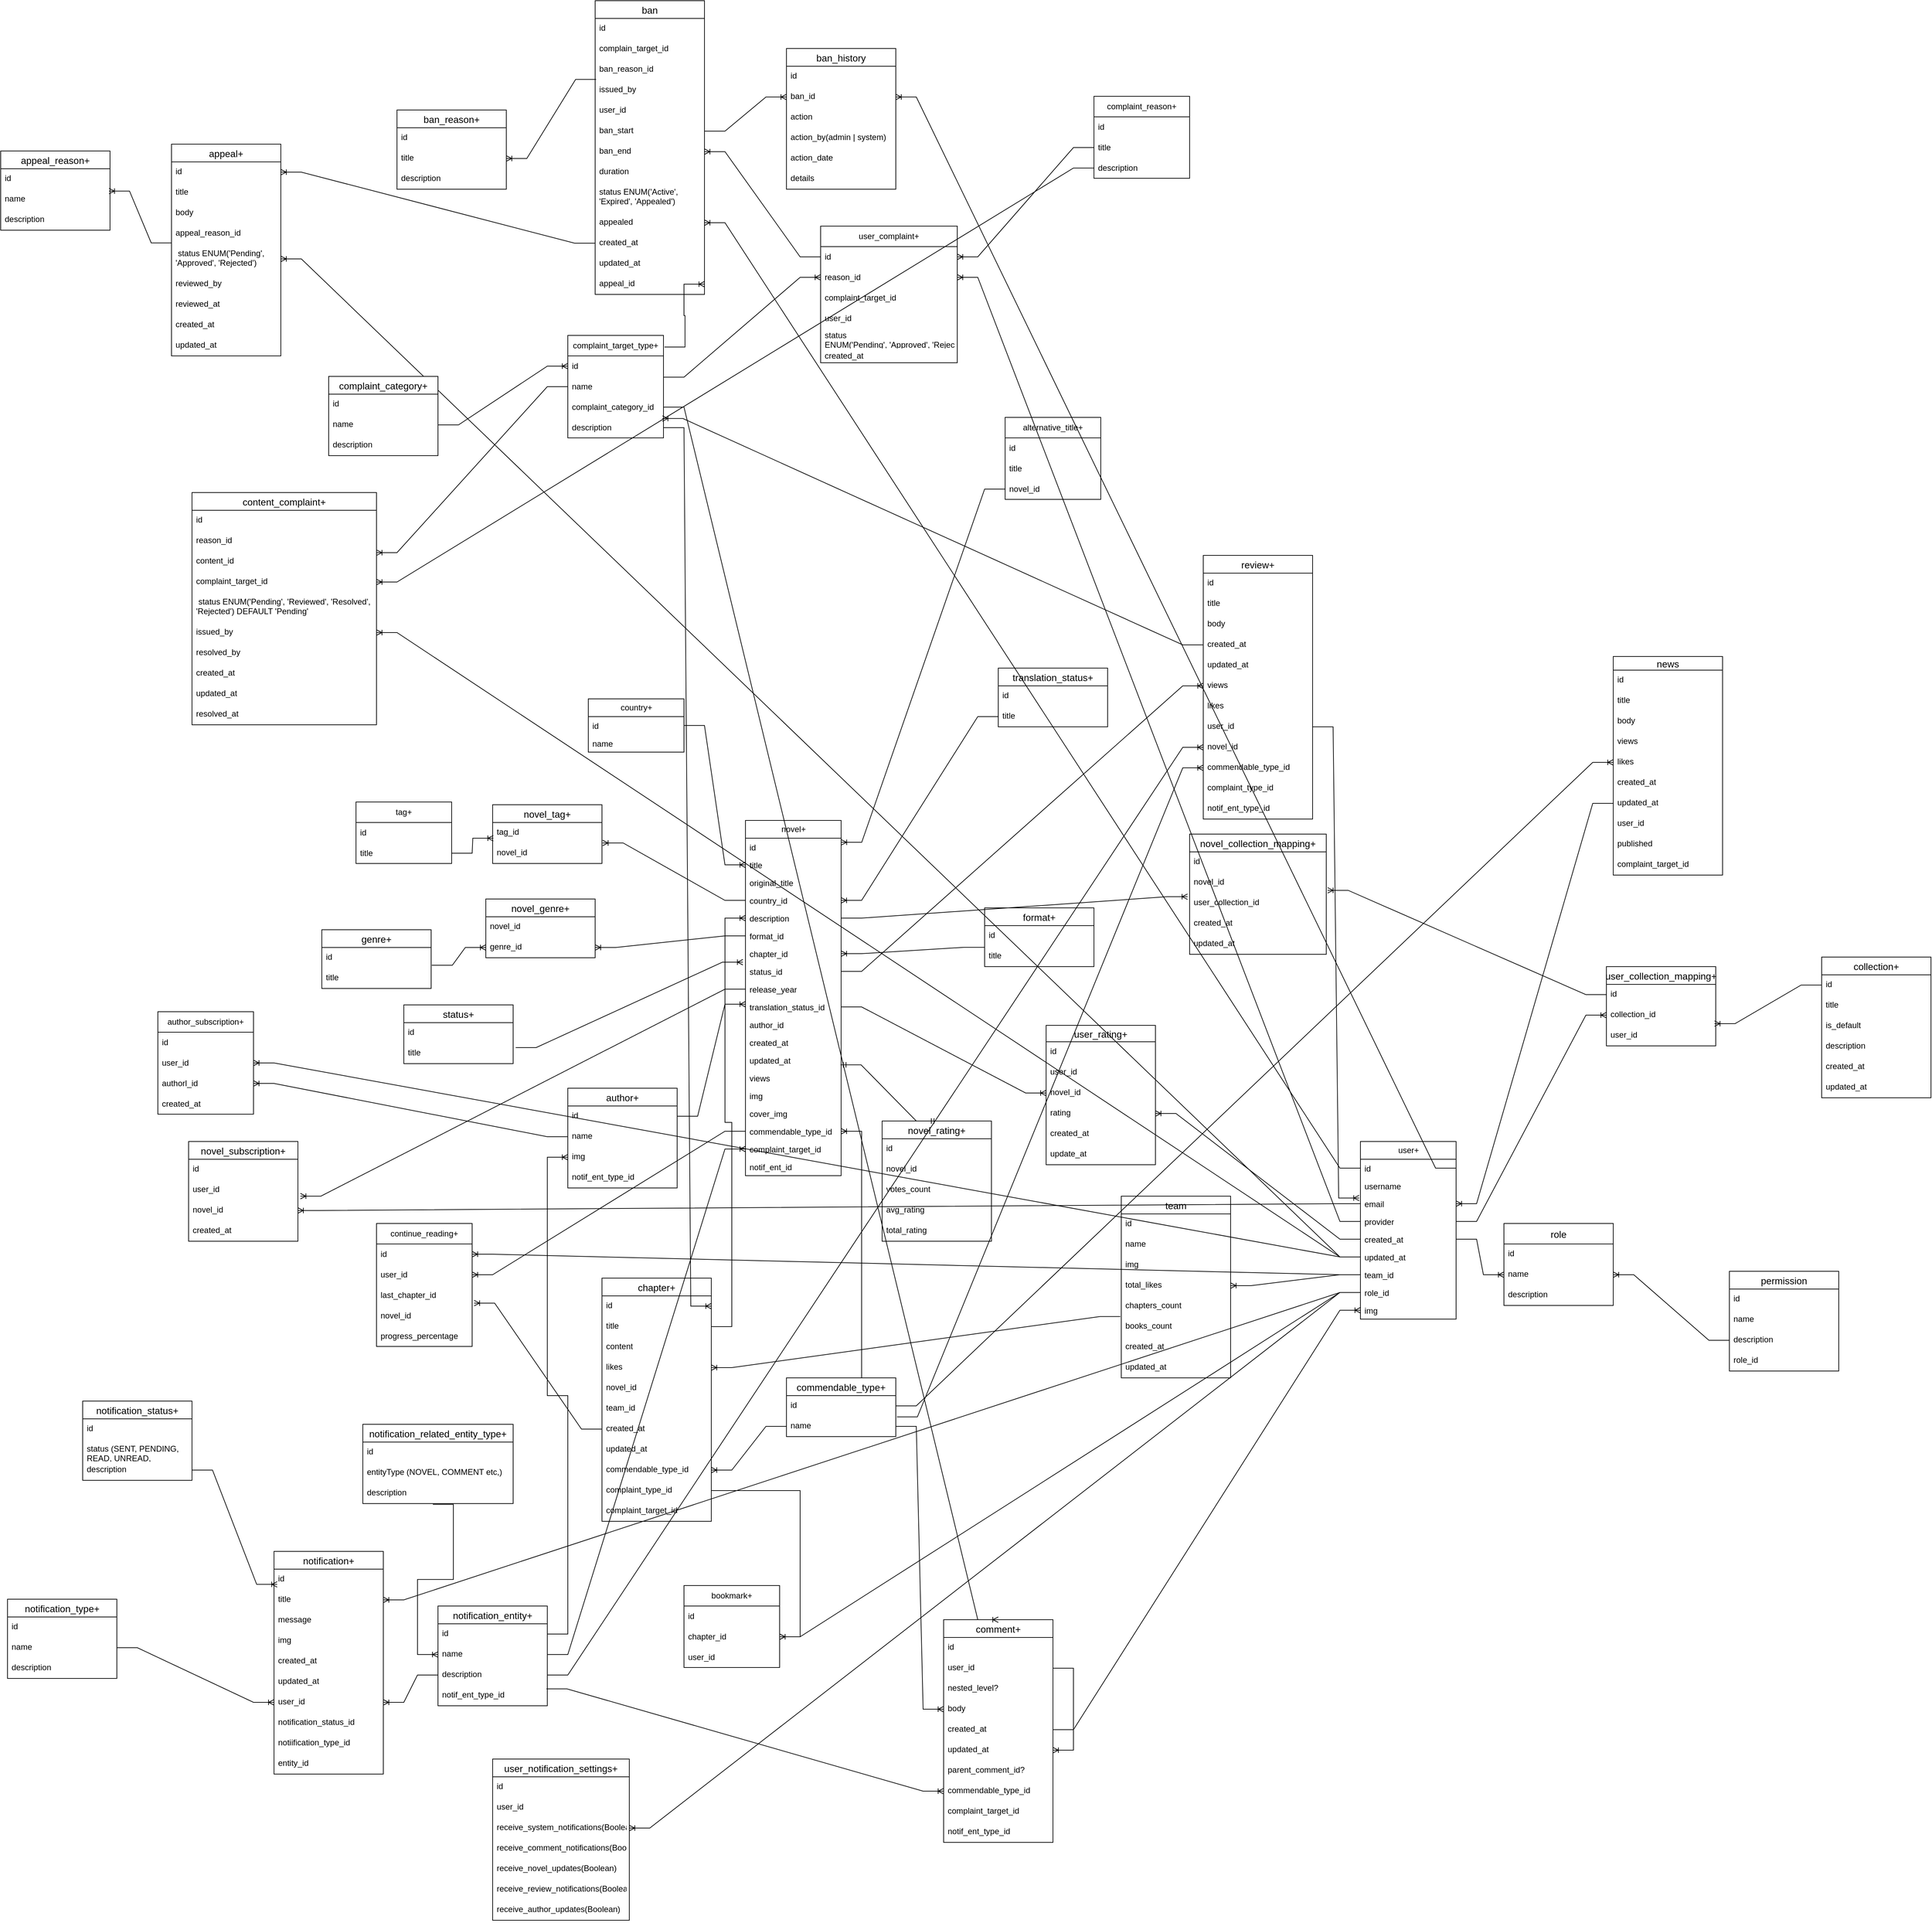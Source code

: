 <mxfile version="24.7.8">
  <diagram id="R2lEEEUBdFMjLlhIrx00" name="Page-1">
    <mxGraphModel dx="2107" dy="1860" grid="1" gridSize="10" guides="1" tooltips="1" connect="1" arrows="1" fold="1" page="1" pageScale="1" pageWidth="850" pageHeight="1100" math="0" shadow="0" extFonts="Permanent Marker^https://fonts.googleapis.com/css?family=Permanent+Marker">
      <root>
        <mxCell id="0" />
        <mxCell id="1" parent="0" />
        <mxCell id="U7epVzJUPh7xgQJgt8Ev-1" value="user+" style="swimlane;fontStyle=0;childLayout=stackLayout;horizontal=1;startSize=26;fillColor=none;horizontalStack=0;resizeParent=1;resizeParentMax=0;resizeLast=0;collapsible=1;marginBottom=0;html=1;" parent="1" vertex="1">
          <mxGeometry x="1290" y="570" width="140" height="260" as="geometry" />
        </mxCell>
        <mxCell id="U7epVzJUPh7xgQJgt8Ev-2" value="id" style="text;strokeColor=none;fillColor=none;align=left;verticalAlign=top;spacingLeft=4;spacingRight=4;overflow=hidden;rotatable=0;points=[[0,0.5],[1,0.5]];portConstraint=eastwest;whiteSpace=wrap;html=1;" parent="U7epVzJUPh7xgQJgt8Ev-1" vertex="1">
          <mxGeometry y="26" width="140" height="26" as="geometry" />
        </mxCell>
        <mxCell id="U7epVzJUPh7xgQJgt8Ev-3" value="username" style="text;strokeColor=none;fillColor=none;align=left;verticalAlign=top;spacingLeft=4;spacingRight=4;overflow=hidden;rotatable=0;points=[[0,0.5],[1,0.5]];portConstraint=eastwest;whiteSpace=wrap;html=1;" parent="U7epVzJUPh7xgQJgt8Ev-1" vertex="1">
          <mxGeometry y="52" width="140" height="26" as="geometry" />
        </mxCell>
        <mxCell id="U7epVzJUPh7xgQJgt8Ev-7" value="email" style="text;strokeColor=none;fillColor=none;align=left;verticalAlign=top;spacingLeft=4;spacingRight=4;overflow=hidden;rotatable=0;points=[[0,0.5],[1,0.5]];portConstraint=eastwest;whiteSpace=wrap;html=1;" parent="U7epVzJUPh7xgQJgt8Ev-1" vertex="1">
          <mxGeometry y="78" width="140" height="26" as="geometry" />
        </mxCell>
        <mxCell id="U7epVzJUPh7xgQJgt8Ev-4" value="provider" style="text;strokeColor=none;fillColor=none;align=left;verticalAlign=top;spacingLeft=4;spacingRight=4;overflow=hidden;rotatable=0;points=[[0,0.5],[1,0.5]];portConstraint=eastwest;whiteSpace=wrap;html=1;" parent="U7epVzJUPh7xgQJgt8Ev-1" vertex="1">
          <mxGeometry y="104" width="140" height="26" as="geometry" />
        </mxCell>
        <mxCell id="U7epVzJUPh7xgQJgt8Ev-5" value="created_at" style="text;strokeColor=none;fillColor=none;align=left;verticalAlign=top;spacingLeft=4;spacingRight=4;overflow=hidden;rotatable=0;points=[[0,0.5],[1,0.5]];portConstraint=eastwest;whiteSpace=wrap;html=1;" parent="U7epVzJUPh7xgQJgt8Ev-1" vertex="1">
          <mxGeometry y="130" width="140" height="26" as="geometry" />
        </mxCell>
        <mxCell id="U7epVzJUPh7xgQJgt8Ev-6" value="updated_at" style="text;strokeColor=none;fillColor=none;align=left;verticalAlign=top;spacingLeft=4;spacingRight=4;overflow=hidden;rotatable=0;points=[[0,0.5],[1,0.5]];portConstraint=eastwest;whiteSpace=wrap;html=1;" parent="U7epVzJUPh7xgQJgt8Ev-1" vertex="1">
          <mxGeometry y="156" width="140" height="26" as="geometry" />
        </mxCell>
        <mxCell id="5wiU30G085hLurn8dEjw-21" value="team_id" style="text;strokeColor=none;fillColor=none;align=left;verticalAlign=top;spacingLeft=4;spacingRight=4;overflow=hidden;rotatable=0;points=[[0,0.5],[1,0.5]];portConstraint=eastwest;whiteSpace=wrap;html=1;" parent="U7epVzJUPh7xgQJgt8Ev-1" vertex="1">
          <mxGeometry y="182" width="140" height="26" as="geometry" />
        </mxCell>
        <mxCell id="5wiU30G085hLurn8dEjw-34" value="role_id" style="text;strokeColor=none;fillColor=none;align=left;verticalAlign=top;spacingLeft=4;spacingRight=4;overflow=hidden;rotatable=0;points=[[0,0.5],[1,0.5]];portConstraint=eastwest;whiteSpace=wrap;html=1;" parent="U7epVzJUPh7xgQJgt8Ev-1" vertex="1">
          <mxGeometry y="208" width="140" height="26" as="geometry" />
        </mxCell>
        <mxCell id="l67dc9SsYXDFBh3ynmip-30" value="img" style="text;strokeColor=none;fillColor=none;align=left;verticalAlign=top;spacingLeft=4;spacingRight=4;overflow=hidden;rotatable=0;points=[[0,0.5],[1,0.5]];portConstraint=eastwest;whiteSpace=wrap;html=1;" parent="U7epVzJUPh7xgQJgt8Ev-1" vertex="1">
          <mxGeometry y="234" width="140" height="26" as="geometry" />
        </mxCell>
        <mxCell id="U7epVzJUPh7xgQJgt8Ev-8" value="novel+" style="swimlane;fontStyle=0;childLayout=stackLayout;horizontal=1;startSize=26;fillColor=none;horizontalStack=0;resizeParent=1;resizeParentMax=0;resizeLast=0;collapsible=1;marginBottom=0;html=1;" parent="1" vertex="1">
          <mxGeometry x="390" y="100" width="140" height="520" as="geometry" />
        </mxCell>
        <mxCell id="U7epVzJUPh7xgQJgt8Ev-9" value="id" style="text;strokeColor=none;fillColor=none;align=left;verticalAlign=top;spacingLeft=4;spacingRight=4;overflow=hidden;rotatable=0;points=[[0,0.5],[1,0.5]];portConstraint=eastwest;whiteSpace=wrap;html=1;" parent="U7epVzJUPh7xgQJgt8Ev-8" vertex="1">
          <mxGeometry y="26" width="140" height="26" as="geometry" />
        </mxCell>
        <mxCell id="U7epVzJUPh7xgQJgt8Ev-10" value="title" style="text;strokeColor=none;fillColor=none;align=left;verticalAlign=top;spacingLeft=4;spacingRight=4;overflow=hidden;rotatable=0;points=[[0,0.5],[1,0.5]];portConstraint=eastwest;whiteSpace=wrap;html=1;" parent="U7epVzJUPh7xgQJgt8Ev-8" vertex="1">
          <mxGeometry y="52" width="140" height="26" as="geometry" />
        </mxCell>
        <mxCell id="EkgLo2cOmt2NrXxtGXla-1" value="original_title" style="text;strokeColor=none;fillColor=none;align=left;verticalAlign=top;spacingLeft=4;spacingRight=4;overflow=hidden;rotatable=0;points=[[0,0.5],[1,0.5]];portConstraint=eastwest;whiteSpace=wrap;html=1;" parent="U7epVzJUPh7xgQJgt8Ev-8" vertex="1">
          <mxGeometry y="78" width="140" height="26" as="geometry" />
        </mxCell>
        <mxCell id="U7epVzJUPh7xgQJgt8Ev-11" value="country_id" style="text;strokeColor=none;fillColor=none;align=left;verticalAlign=top;spacingLeft=4;spacingRight=4;overflow=hidden;rotatable=0;points=[[0,0.5],[1,0.5]];portConstraint=eastwest;whiteSpace=wrap;html=1;" parent="U7epVzJUPh7xgQJgt8Ev-8" vertex="1">
          <mxGeometry y="104" width="140" height="26" as="geometry" />
        </mxCell>
        <mxCell id="U7epVzJUPh7xgQJgt8Ev-53" value="description" style="text;strokeColor=none;fillColor=none;align=left;verticalAlign=top;spacingLeft=4;spacingRight=4;overflow=hidden;rotatable=0;points=[[0,0.5],[1,0.5]];portConstraint=eastwest;whiteSpace=wrap;html=1;" parent="U7epVzJUPh7xgQJgt8Ev-8" vertex="1">
          <mxGeometry y="130" width="140" height="26" as="geometry" />
        </mxCell>
        <mxCell id="U7epVzJUPh7xgQJgt8Ev-12" value="format_id" style="text;strokeColor=none;fillColor=none;align=left;verticalAlign=top;spacingLeft=4;spacingRight=4;overflow=hidden;rotatable=0;points=[[0,0.5],[1,0.5]];portConstraint=eastwest;whiteSpace=wrap;html=1;" parent="U7epVzJUPh7xgQJgt8Ev-8" vertex="1">
          <mxGeometry y="156" width="140" height="26" as="geometry" />
        </mxCell>
        <mxCell id="U7epVzJUPh7xgQJgt8Ev-14" value="chapter_id" style="text;strokeColor=none;fillColor=none;align=left;verticalAlign=top;spacingLeft=4;spacingRight=4;overflow=hidden;rotatable=0;points=[[0,0.5],[1,0.5]];portConstraint=eastwest;whiteSpace=wrap;html=1;" parent="U7epVzJUPh7xgQJgt8Ev-8" vertex="1">
          <mxGeometry y="182" width="140" height="26" as="geometry" />
        </mxCell>
        <mxCell id="U7epVzJUPh7xgQJgt8Ev-15" value="status_id" style="text;strokeColor=none;fillColor=none;align=left;verticalAlign=top;spacingLeft=4;spacingRight=4;overflow=hidden;rotatable=0;points=[[0,0.5],[1,0.5]];portConstraint=eastwest;whiteSpace=wrap;html=1;" parent="U7epVzJUPh7xgQJgt8Ev-8" vertex="1">
          <mxGeometry y="208" width="140" height="26" as="geometry" />
        </mxCell>
        <mxCell id="U7epVzJUPh7xgQJgt8Ev-16" value="release_year" style="text;strokeColor=none;fillColor=none;align=left;verticalAlign=top;spacingLeft=4;spacingRight=4;overflow=hidden;rotatable=0;points=[[0,0.5],[1,0.5]];portConstraint=eastwest;whiteSpace=wrap;html=1;" parent="U7epVzJUPh7xgQJgt8Ev-8" vertex="1">
          <mxGeometry y="234" width="140" height="26" as="geometry" />
        </mxCell>
        <mxCell id="U7epVzJUPh7xgQJgt8Ev-17" value="translation_status_id" style="text;strokeColor=none;fillColor=none;align=left;verticalAlign=top;spacingLeft=4;spacingRight=4;overflow=hidden;rotatable=0;points=[[0,0.5],[1,0.5]];portConstraint=eastwest;whiteSpace=wrap;html=1;" parent="U7epVzJUPh7xgQJgt8Ev-8" vertex="1">
          <mxGeometry y="260" width="140" height="26" as="geometry" />
        </mxCell>
        <mxCell id="U7epVzJUPh7xgQJgt8Ev-18" value="author_id" style="text;strokeColor=none;fillColor=none;align=left;verticalAlign=top;spacingLeft=4;spacingRight=4;overflow=hidden;rotatable=0;points=[[0,0.5],[1,0.5]];portConstraint=eastwest;whiteSpace=wrap;html=1;" parent="U7epVzJUPh7xgQJgt8Ev-8" vertex="1">
          <mxGeometry y="286" width="140" height="26" as="geometry" />
        </mxCell>
        <mxCell id="U7epVzJUPh7xgQJgt8Ev-32" value="created_at" style="text;strokeColor=none;fillColor=none;align=left;verticalAlign=top;spacingLeft=4;spacingRight=4;overflow=hidden;rotatable=0;points=[[0,0.5],[1,0.5]];portConstraint=eastwest;whiteSpace=wrap;html=1;" parent="U7epVzJUPh7xgQJgt8Ev-8" vertex="1">
          <mxGeometry y="312" width="140" height="26" as="geometry" />
        </mxCell>
        <mxCell id="U7epVzJUPh7xgQJgt8Ev-33" value="updated_at" style="text;strokeColor=none;fillColor=none;align=left;verticalAlign=top;spacingLeft=4;spacingRight=4;overflow=hidden;rotatable=0;points=[[0,0.5],[1,0.5]];portConstraint=eastwest;whiteSpace=wrap;html=1;" parent="U7epVzJUPh7xgQJgt8Ev-8" vertex="1">
          <mxGeometry y="338" width="140" height="26" as="geometry" />
        </mxCell>
        <mxCell id="l67dc9SsYXDFBh3ynmip-14" value="views" style="text;strokeColor=none;fillColor=none;align=left;verticalAlign=top;spacingLeft=4;spacingRight=4;overflow=hidden;rotatable=0;points=[[0,0.5],[1,0.5]];portConstraint=eastwest;whiteSpace=wrap;html=1;" parent="U7epVzJUPh7xgQJgt8Ev-8" vertex="1">
          <mxGeometry y="364" width="140" height="26" as="geometry" />
        </mxCell>
        <mxCell id="Km48pl6I1tY1rw4gXDPG-2" value="img" style="text;strokeColor=none;fillColor=none;align=left;verticalAlign=top;spacingLeft=4;spacingRight=4;overflow=hidden;rotatable=0;points=[[0,0.5],[1,0.5]];portConstraint=eastwest;whiteSpace=wrap;html=1;" parent="U7epVzJUPh7xgQJgt8Ev-8" vertex="1">
          <mxGeometry y="390" width="140" height="26" as="geometry" />
        </mxCell>
        <mxCell id="Km48pl6I1tY1rw4gXDPG-1" value="cover_img" style="text;strokeColor=none;fillColor=none;align=left;verticalAlign=top;spacingLeft=4;spacingRight=4;overflow=hidden;rotatable=0;points=[[0,0.5],[1,0.5]];portConstraint=eastwest;whiteSpace=wrap;html=1;" parent="U7epVzJUPh7xgQJgt8Ev-8" vertex="1">
          <mxGeometry y="416" width="140" height="26" as="geometry" />
        </mxCell>
        <mxCell id="mpiCFPpfIDJjQ3iFY45S-24" value="commendable_type_id" style="text;strokeColor=none;fillColor=none;align=left;verticalAlign=top;spacingLeft=4;spacingRight=4;overflow=hidden;rotatable=0;points=[[0,0.5],[1,0.5]];portConstraint=eastwest;whiteSpace=wrap;html=1;" parent="U7epVzJUPh7xgQJgt8Ev-8" vertex="1">
          <mxGeometry y="442" width="140" height="26" as="geometry" />
        </mxCell>
        <mxCell id="sH-BAA4DPGeACRPvKdy2-20" value="complaint_target_id" style="text;strokeColor=none;fillColor=none;align=left;verticalAlign=top;spacingLeft=4;spacingRight=4;overflow=hidden;rotatable=0;points=[[0,0.5],[1,0.5]];portConstraint=eastwest;whiteSpace=wrap;html=1;" parent="U7epVzJUPh7xgQJgt8Ev-8" vertex="1">
          <mxGeometry y="468" width="140" height="26" as="geometry" />
        </mxCell>
        <mxCell id="UDsEA072HlKJz4AQmZHk-68" value="notif_ent_id" style="text;strokeColor=none;fillColor=none;align=left;verticalAlign=top;spacingLeft=4;spacingRight=4;overflow=hidden;rotatable=0;points=[[0,0.5],[1,0.5]];portConstraint=eastwest;whiteSpace=wrap;html=1;" parent="U7epVzJUPh7xgQJgt8Ev-8" vertex="1">
          <mxGeometry y="494" width="140" height="26" as="geometry" />
        </mxCell>
        <mxCell id="U7epVzJUPh7xgQJgt8Ev-20" value="country+" style="swimlane;fontStyle=0;childLayout=stackLayout;horizontal=1;startSize=26;fillColor=none;horizontalStack=0;resizeParent=1;resizeParentMax=0;resizeLast=0;collapsible=1;marginBottom=0;html=1;" parent="1" vertex="1">
          <mxGeometry x="160" y="-78" width="140" height="78" as="geometry" />
        </mxCell>
        <mxCell id="U7epVzJUPh7xgQJgt8Ev-21" value="id" style="text;strokeColor=none;fillColor=none;align=left;verticalAlign=top;spacingLeft=4;spacingRight=4;overflow=hidden;rotatable=0;points=[[0,0.5],[1,0.5]];portConstraint=eastwest;whiteSpace=wrap;html=1;" parent="U7epVzJUPh7xgQJgt8Ev-20" vertex="1">
          <mxGeometry y="26" width="140" height="26" as="geometry" />
        </mxCell>
        <mxCell id="U7epVzJUPh7xgQJgt8Ev-22" value="name" style="text;strokeColor=none;fillColor=none;align=left;verticalAlign=top;spacingLeft=4;spacingRight=4;overflow=hidden;rotatable=0;points=[[0,0.5],[1,0.5]];portConstraint=eastwest;whiteSpace=wrap;html=1;" parent="U7epVzJUPh7xgQJgt8Ev-20" vertex="1">
          <mxGeometry y="52" width="140" height="26" as="geometry" />
        </mxCell>
        <mxCell id="U7epVzJUPh7xgQJgt8Ev-26" value="" style="edgeStyle=entityRelationEdgeStyle;fontSize=12;html=1;endArrow=ERoneToMany;rounded=0;exitX=1;exitY=0.5;exitDx=0;exitDy=0;entryX=0;entryY=0.5;entryDx=0;entryDy=0;" parent="1" source="U7epVzJUPh7xgQJgt8Ev-21" target="U7epVzJUPh7xgQJgt8Ev-10" edge="1">
          <mxGeometry width="100" height="100" relative="1" as="geometry">
            <mxPoint x="350" y="380" as="sourcePoint" />
            <mxPoint x="450" y="280" as="targetPoint" />
          </mxGeometry>
        </mxCell>
        <mxCell id="U7epVzJUPh7xgQJgt8Ev-27" value="format+" style="swimlane;fontStyle=0;childLayout=stackLayout;horizontal=1;startSize=26;horizontalStack=0;resizeParent=1;resizeParentMax=0;resizeLast=0;collapsible=1;marginBottom=0;align=center;fontSize=14;" parent="1" vertex="1">
          <mxGeometry x="740" y="228" width="160" height="86" as="geometry" />
        </mxCell>
        <mxCell id="U7epVzJUPh7xgQJgt8Ev-28" value="id" style="text;strokeColor=none;fillColor=none;spacingLeft=4;spacingRight=4;overflow=hidden;rotatable=0;points=[[0,0.5],[1,0.5]];portConstraint=eastwest;fontSize=12;whiteSpace=wrap;html=1;" parent="U7epVzJUPh7xgQJgt8Ev-27" vertex="1">
          <mxGeometry y="26" width="160" height="30" as="geometry" />
        </mxCell>
        <mxCell id="U7epVzJUPh7xgQJgt8Ev-29" value="title" style="text;strokeColor=none;fillColor=none;spacingLeft=4;spacingRight=4;overflow=hidden;rotatable=0;points=[[0,0.5],[1,0.5]];portConstraint=eastwest;fontSize=12;whiteSpace=wrap;html=1;" parent="U7epVzJUPh7xgQJgt8Ev-27" vertex="1">
          <mxGeometry y="56" width="160" height="30" as="geometry" />
        </mxCell>
        <mxCell id="U7epVzJUPh7xgQJgt8Ev-31" value="" style="edgeStyle=entityRelationEdgeStyle;fontSize=12;html=1;endArrow=ERoneToMany;rounded=0;exitX=-0.002;exitY=0.059;exitDx=0;exitDy=0;entryX=1;entryY=0.5;entryDx=0;entryDy=0;exitPerimeter=0;" parent="1" source="U7epVzJUPh7xgQJgt8Ev-29" target="U7epVzJUPh7xgQJgt8Ev-14" edge="1">
          <mxGeometry width="100" height="100" relative="1" as="geometry">
            <mxPoint x="860" y="280" as="sourcePoint" />
            <mxPoint x="610" y="239" as="targetPoint" />
          </mxGeometry>
        </mxCell>
        <mxCell id="U7epVzJUPh7xgQJgt8Ev-34" value="status+" style="swimlane;fontStyle=0;childLayout=stackLayout;horizontal=1;startSize=26;horizontalStack=0;resizeParent=1;resizeParentMax=0;resizeLast=0;collapsible=1;marginBottom=0;align=center;fontSize=14;" parent="1" vertex="1">
          <mxGeometry x="-110" y="370" width="160" height="86" as="geometry" />
        </mxCell>
        <mxCell id="U7epVzJUPh7xgQJgt8Ev-35" value="id" style="text;strokeColor=none;fillColor=none;spacingLeft=4;spacingRight=4;overflow=hidden;rotatable=0;points=[[0,0.5],[1,0.5]];portConstraint=eastwest;fontSize=12;whiteSpace=wrap;html=1;" parent="U7epVzJUPh7xgQJgt8Ev-34" vertex="1">
          <mxGeometry y="26" width="160" height="30" as="geometry" />
        </mxCell>
        <mxCell id="U7epVzJUPh7xgQJgt8Ev-36" value="title" style="text;strokeColor=none;fillColor=none;spacingLeft=4;spacingRight=4;overflow=hidden;rotatable=0;points=[[0,0.5],[1,0.5]];portConstraint=eastwest;fontSize=12;whiteSpace=wrap;html=1;" parent="U7epVzJUPh7xgQJgt8Ev-34" vertex="1">
          <mxGeometry y="56" width="160" height="30" as="geometry" />
        </mxCell>
        <mxCell id="U7epVzJUPh7xgQJgt8Ev-38" value="" style="edgeStyle=entityRelationEdgeStyle;fontSize=12;html=1;endArrow=ERoneToMany;rounded=0;exitX=1.023;exitY=0.217;exitDx=0;exitDy=0;exitPerimeter=0;entryX=-0.027;entryY=-0.019;entryDx=0;entryDy=0;entryPerimeter=0;" parent="1" source="U7epVzJUPh7xgQJgt8Ev-36" target="U7epVzJUPh7xgQJgt8Ev-15" edge="1">
          <mxGeometry width="100" height="100" relative="1" as="geometry">
            <mxPoint x="200" y="420" as="sourcePoint" />
            <mxPoint x="300" y="320" as="targetPoint" />
          </mxGeometry>
        </mxCell>
        <mxCell id="U7epVzJUPh7xgQJgt8Ev-39" value="translation_status+" style="swimlane;fontStyle=0;childLayout=stackLayout;horizontal=1;startSize=26;horizontalStack=0;resizeParent=1;resizeParentMax=0;resizeLast=0;collapsible=1;marginBottom=0;align=center;fontSize=14;" parent="1" vertex="1">
          <mxGeometry x="760" y="-123" width="160" height="86" as="geometry" />
        </mxCell>
        <mxCell id="U7epVzJUPh7xgQJgt8Ev-40" value="id" style="text;strokeColor=none;fillColor=none;spacingLeft=4;spacingRight=4;overflow=hidden;rotatable=0;points=[[0,0.5],[1,0.5]];portConstraint=eastwest;fontSize=12;whiteSpace=wrap;html=1;" parent="U7epVzJUPh7xgQJgt8Ev-39" vertex="1">
          <mxGeometry y="26" width="160" height="30" as="geometry" />
        </mxCell>
        <mxCell id="U7epVzJUPh7xgQJgt8Ev-41" value="title" style="text;strokeColor=none;fillColor=none;spacingLeft=4;spacingRight=4;overflow=hidden;rotatable=0;points=[[0,0.5],[1,0.5]];portConstraint=eastwest;fontSize=12;whiteSpace=wrap;html=1;" parent="U7epVzJUPh7xgQJgt8Ev-39" vertex="1">
          <mxGeometry y="56" width="160" height="30" as="geometry" />
        </mxCell>
        <mxCell id="U7epVzJUPh7xgQJgt8Ev-43" value="" style="edgeStyle=entityRelationEdgeStyle;fontSize=12;html=1;endArrow=ERoneToMany;rounded=0;exitX=0;exitY=0.5;exitDx=0;exitDy=0;entryX=1;entryY=0.5;entryDx=0;entryDy=0;" parent="1" source="U7epVzJUPh7xgQJgt8Ev-41" target="U7epVzJUPh7xgQJgt8Ev-11" edge="1">
          <mxGeometry width="100" height="100" relative="1" as="geometry">
            <mxPoint x="200" y="420" as="sourcePoint" />
            <mxPoint x="300" y="320" as="targetPoint" />
          </mxGeometry>
        </mxCell>
        <mxCell id="U7epVzJUPh7xgQJgt8Ev-44" value="author+" style="swimlane;fontStyle=0;childLayout=stackLayout;horizontal=1;startSize=26;horizontalStack=0;resizeParent=1;resizeParentMax=0;resizeLast=0;collapsible=1;marginBottom=0;align=center;fontSize=14;" parent="1" vertex="1">
          <mxGeometry x="130" y="492" width="160" height="146" as="geometry" />
        </mxCell>
        <mxCell id="U7epVzJUPh7xgQJgt8Ev-45" value="id" style="text;strokeColor=none;fillColor=none;spacingLeft=4;spacingRight=4;overflow=hidden;rotatable=0;points=[[0,0.5],[1,0.5]];portConstraint=eastwest;fontSize=12;whiteSpace=wrap;html=1;" parent="U7epVzJUPh7xgQJgt8Ev-44" vertex="1">
          <mxGeometry y="26" width="160" height="30" as="geometry" />
        </mxCell>
        <mxCell id="U7epVzJUPh7xgQJgt8Ev-46" value="name" style="text;strokeColor=none;fillColor=none;spacingLeft=4;spacingRight=4;overflow=hidden;rotatable=0;points=[[0,0.5],[1,0.5]];portConstraint=eastwest;fontSize=12;whiteSpace=wrap;html=1;" parent="U7epVzJUPh7xgQJgt8Ev-44" vertex="1">
          <mxGeometry y="56" width="160" height="30" as="geometry" />
        </mxCell>
        <mxCell id="U7epVzJUPh7xgQJgt8Ev-47" value="img" style="text;strokeColor=none;fillColor=none;spacingLeft=4;spacingRight=4;overflow=hidden;rotatable=0;points=[[0,0.5],[1,0.5]];portConstraint=eastwest;fontSize=12;whiteSpace=wrap;html=1;" parent="U7epVzJUPh7xgQJgt8Ev-44" vertex="1">
          <mxGeometry y="86" width="160" height="30" as="geometry" />
        </mxCell>
        <mxCell id="UDsEA072HlKJz4AQmZHk-74" value="notif_ent_type_id" style="text;strokeColor=none;fillColor=none;spacingLeft=4;spacingRight=4;overflow=hidden;rotatable=0;points=[[0,0.5],[1,0.5]];portConstraint=eastwest;fontSize=12;whiteSpace=wrap;html=1;" parent="U7epVzJUPh7xgQJgt8Ev-44" vertex="1">
          <mxGeometry y="116" width="160" height="30" as="geometry" />
        </mxCell>
        <mxCell id="U7epVzJUPh7xgQJgt8Ev-48" value="" style="edgeStyle=entityRelationEdgeStyle;fontSize=12;html=1;endArrow=ERoneToMany;rounded=0;exitX=1;exitY=0.5;exitDx=0;exitDy=0;entryX=0;entryY=0.5;entryDx=0;entryDy=0;" parent="1" source="U7epVzJUPh7xgQJgt8Ev-45" edge="1">
          <mxGeometry width="100" height="100" relative="1" as="geometry">
            <mxPoint x="200" y="420" as="sourcePoint" />
            <mxPoint x="390" y="369" as="targetPoint" />
          </mxGeometry>
        </mxCell>
        <mxCell id="U7epVzJUPh7xgQJgt8Ev-49" value="user_rating+" style="swimlane;fontStyle=0;childLayout=stackLayout;horizontal=1;startSize=24;horizontalStack=0;resizeParent=1;resizeParentMax=0;resizeLast=0;collapsible=1;marginBottom=0;align=center;fontSize=14;" parent="1" vertex="1">
          <mxGeometry x="830" y="400" width="160" height="204" as="geometry" />
        </mxCell>
        <mxCell id="U7epVzJUPh7xgQJgt8Ev-50" value="id" style="text;strokeColor=none;fillColor=none;spacingLeft=4;spacingRight=4;overflow=hidden;rotatable=0;points=[[0,0.5],[1,0.5]];portConstraint=eastwest;fontSize=12;whiteSpace=wrap;html=1;" parent="U7epVzJUPh7xgQJgt8Ev-49" vertex="1">
          <mxGeometry y="24" width="160" height="30" as="geometry" />
        </mxCell>
        <mxCell id="U7epVzJUPh7xgQJgt8Ev-51" value="user_id" style="text;strokeColor=none;fillColor=none;spacingLeft=4;spacingRight=4;overflow=hidden;rotatable=0;points=[[0,0.5],[1,0.5]];portConstraint=eastwest;fontSize=12;whiteSpace=wrap;html=1;" parent="U7epVzJUPh7xgQJgt8Ev-49" vertex="1">
          <mxGeometry y="54" width="160" height="30" as="geometry" />
        </mxCell>
        <mxCell id="U7epVzJUPh7xgQJgt8Ev-52" value="novel_id" style="text;strokeColor=none;fillColor=none;spacingLeft=4;spacingRight=4;overflow=hidden;rotatable=0;points=[[0,0.5],[1,0.5]];portConstraint=eastwest;fontSize=12;whiteSpace=wrap;html=1;" parent="U7epVzJUPh7xgQJgt8Ev-49" vertex="1">
          <mxGeometry y="84" width="160" height="30" as="geometry" />
        </mxCell>
        <mxCell id="U7epVzJUPh7xgQJgt8Ev-54" value="rating" style="text;strokeColor=none;fillColor=none;spacingLeft=4;spacingRight=4;overflow=hidden;rotatable=0;points=[[0,0.5],[1,0.5]];portConstraint=eastwest;fontSize=12;whiteSpace=wrap;html=1;" parent="U7epVzJUPh7xgQJgt8Ev-49" vertex="1">
          <mxGeometry y="114" width="160" height="30" as="geometry" />
        </mxCell>
        <mxCell id="U7epVzJUPh7xgQJgt8Ev-55" value="created_at" style="text;strokeColor=none;fillColor=none;spacingLeft=4;spacingRight=4;overflow=hidden;rotatable=0;points=[[0,0.5],[1,0.5]];portConstraint=eastwest;fontSize=12;whiteSpace=wrap;html=1;" parent="U7epVzJUPh7xgQJgt8Ev-49" vertex="1">
          <mxGeometry y="144" width="160" height="30" as="geometry" />
        </mxCell>
        <mxCell id="DjhP0FuEQqBIL4eX6SF4-43" value="update_at" style="text;strokeColor=none;fillColor=none;spacingLeft=4;spacingRight=4;overflow=hidden;rotatable=0;points=[[0,0.5],[1,0.5]];portConstraint=eastwest;fontSize=12;whiteSpace=wrap;html=1;" parent="U7epVzJUPh7xgQJgt8Ev-49" vertex="1">
          <mxGeometry y="174" width="160" height="30" as="geometry" />
        </mxCell>
        <mxCell id="U7epVzJUPh7xgQJgt8Ev-58" value="novel_rating+" style="swimlane;fontStyle=0;childLayout=stackLayout;horizontal=1;startSize=26;horizontalStack=0;resizeParent=1;resizeParentMax=0;resizeLast=0;collapsible=1;marginBottom=0;align=center;fontSize=14;" parent="1" vertex="1">
          <mxGeometry x="590" y="540" width="160" height="176" as="geometry" />
        </mxCell>
        <mxCell id="U7epVzJUPh7xgQJgt8Ev-59" value="id" style="text;strokeColor=none;fillColor=none;spacingLeft=4;spacingRight=4;overflow=hidden;rotatable=0;points=[[0,0.5],[1,0.5]];portConstraint=eastwest;fontSize=12;whiteSpace=wrap;html=1;" parent="U7epVzJUPh7xgQJgt8Ev-58" vertex="1">
          <mxGeometry y="26" width="160" height="30" as="geometry" />
        </mxCell>
        <mxCell id="U7epVzJUPh7xgQJgt8Ev-60" value="novel_id" style="text;strokeColor=none;fillColor=none;spacingLeft=4;spacingRight=4;overflow=hidden;rotatable=0;points=[[0,0.5],[1,0.5]];portConstraint=eastwest;fontSize=12;whiteSpace=wrap;html=1;" parent="U7epVzJUPh7xgQJgt8Ev-58" vertex="1">
          <mxGeometry y="56" width="160" height="30" as="geometry" />
        </mxCell>
        <mxCell id="U7epVzJUPh7xgQJgt8Ev-61" value="votes_count" style="text;strokeColor=none;fillColor=none;spacingLeft=4;spacingRight=4;overflow=hidden;rotatable=0;points=[[0,0.5],[1,0.5]];portConstraint=eastwest;fontSize=12;whiteSpace=wrap;html=1;" parent="U7epVzJUPh7xgQJgt8Ev-58" vertex="1">
          <mxGeometry y="86" width="160" height="30" as="geometry" />
        </mxCell>
        <mxCell id="0YAS6MTqvCjYSRiFCLvX-3" value="avg_rating" style="text;strokeColor=none;fillColor=none;spacingLeft=4;spacingRight=4;overflow=hidden;rotatable=0;points=[[0,0.5],[1,0.5]];portConstraint=eastwest;fontSize=12;whiteSpace=wrap;html=1;" parent="U7epVzJUPh7xgQJgt8Ev-58" vertex="1">
          <mxGeometry y="116" width="160" height="30" as="geometry" />
        </mxCell>
        <mxCell id="0YAS6MTqvCjYSRiFCLvX-4" value="total_rating" style="text;strokeColor=none;fillColor=none;spacingLeft=4;spacingRight=4;overflow=hidden;rotatable=0;points=[[0,0.5],[1,0.5]];portConstraint=eastwest;fontSize=12;whiteSpace=wrap;html=1;" parent="U7epVzJUPh7xgQJgt8Ev-58" vertex="1">
          <mxGeometry y="146" width="160" height="30" as="geometry" />
        </mxCell>
        <mxCell id="U7epVzJUPh7xgQJgt8Ev-62" value="" style="edgeStyle=entityRelationEdgeStyle;fontSize=12;html=1;endArrow=ERmandOne;startArrow=ERmandOne;rounded=0;exitX=0.5;exitY=0;exitDx=0;exitDy=0;entryX=0.994;entryY=0.76;entryDx=0;entryDy=0;entryPerimeter=0;" parent="1" source="U7epVzJUPh7xgQJgt8Ev-58" target="U7epVzJUPh7xgQJgt8Ev-33" edge="1">
          <mxGeometry width="100" height="100" relative="1" as="geometry">
            <mxPoint x="590" y="550" as="sourcePoint" />
            <mxPoint x="530" y="425" as="targetPoint" />
            <Array as="points">
              <mxPoint x="560" y="510" />
              <mxPoint x="560" y="510" />
              <mxPoint x="700" y="500" />
              <mxPoint x="590" y="470" />
              <mxPoint x="560" y="470" />
            </Array>
          </mxGeometry>
        </mxCell>
        <mxCell id="5wiU30G085hLurn8dEjw-1" value="alternative_title+" style="swimlane;fontStyle=0;childLayout=stackLayout;horizontal=1;startSize=30;horizontalStack=0;resizeParent=1;resizeParentMax=0;resizeLast=0;collapsible=1;marginBottom=0;whiteSpace=wrap;html=1;" parent="1" vertex="1">
          <mxGeometry x="770" y="-490" width="140" height="120" as="geometry" />
        </mxCell>
        <mxCell id="5wiU30G085hLurn8dEjw-2" value="id" style="text;strokeColor=none;fillColor=none;align=left;verticalAlign=middle;spacingLeft=4;spacingRight=4;overflow=hidden;points=[[0,0.5],[1,0.5]];portConstraint=eastwest;rotatable=0;whiteSpace=wrap;html=1;" parent="5wiU30G085hLurn8dEjw-1" vertex="1">
          <mxGeometry y="30" width="140" height="30" as="geometry" />
        </mxCell>
        <mxCell id="5wiU30G085hLurn8dEjw-3" value="title" style="text;strokeColor=none;fillColor=none;align=left;verticalAlign=middle;spacingLeft=4;spacingRight=4;overflow=hidden;points=[[0,0.5],[1,0.5]];portConstraint=eastwest;rotatable=0;whiteSpace=wrap;html=1;" parent="5wiU30G085hLurn8dEjw-1" vertex="1">
          <mxGeometry y="60" width="140" height="30" as="geometry" />
        </mxCell>
        <mxCell id="5wiU30G085hLurn8dEjw-4" value="novel_id" style="text;strokeColor=none;fillColor=none;align=left;verticalAlign=middle;spacingLeft=4;spacingRight=4;overflow=hidden;points=[[0,0.5],[1,0.5]];portConstraint=eastwest;rotatable=0;whiteSpace=wrap;html=1;" parent="5wiU30G085hLurn8dEjw-1" vertex="1">
          <mxGeometry y="90" width="140" height="30" as="geometry" />
        </mxCell>
        <mxCell id="5wiU30G085hLurn8dEjw-5" value="" style="edgeStyle=entityRelationEdgeStyle;fontSize=12;html=1;endArrow=ERoneToMany;rounded=0;entryX=1.001;entryY=0.233;entryDx=0;entryDy=0;entryPerimeter=0;exitX=0;exitY=0.5;exitDx=0;exitDy=0;" parent="1" source="5wiU30G085hLurn8dEjw-4" target="U7epVzJUPh7xgQJgt8Ev-9" edge="1">
          <mxGeometry width="100" height="100" relative="1" as="geometry">
            <mxPoint x="580" y="70" as="sourcePoint" />
            <mxPoint x="680" y="-30" as="targetPoint" />
          </mxGeometry>
        </mxCell>
        <mxCell id="5wiU30G085hLurn8dEjw-6" value="chapter+" style="swimlane;fontStyle=0;childLayout=stackLayout;horizontal=1;startSize=26;horizontalStack=0;resizeParent=1;resizeParentMax=0;resizeLast=0;collapsible=1;marginBottom=0;align=center;fontSize=14;" parent="1" vertex="1">
          <mxGeometry x="180" y="770" width="160" height="356" as="geometry" />
        </mxCell>
        <mxCell id="5wiU30G085hLurn8dEjw-7" value="id" style="text;strokeColor=none;fillColor=none;spacingLeft=4;spacingRight=4;overflow=hidden;rotatable=0;points=[[0,0.5],[1,0.5]];portConstraint=eastwest;fontSize=12;whiteSpace=wrap;html=1;" parent="5wiU30G085hLurn8dEjw-6" vertex="1">
          <mxGeometry y="26" width="160" height="30" as="geometry" />
        </mxCell>
        <mxCell id="5wiU30G085hLurn8dEjw-8" value="title" style="text;strokeColor=none;fillColor=none;spacingLeft=4;spacingRight=4;overflow=hidden;rotatable=0;points=[[0,0.5],[1,0.5]];portConstraint=eastwest;fontSize=12;whiteSpace=wrap;html=1;" parent="5wiU30G085hLurn8dEjw-6" vertex="1">
          <mxGeometry y="56" width="160" height="30" as="geometry" />
        </mxCell>
        <mxCell id="5wiU30G085hLurn8dEjw-9" value="content" style="text;strokeColor=none;fillColor=none;spacingLeft=4;spacingRight=4;overflow=hidden;rotatable=0;points=[[0,0.5],[1,0.5]];portConstraint=eastwest;fontSize=12;whiteSpace=wrap;html=1;" parent="5wiU30G085hLurn8dEjw-6" vertex="1">
          <mxGeometry y="86" width="160" height="30" as="geometry" />
        </mxCell>
        <mxCell id="5wiU30G085hLurn8dEjw-10" value="likes" style="text;strokeColor=none;fillColor=none;spacingLeft=4;spacingRight=4;overflow=hidden;rotatable=0;points=[[0,0.5],[1,0.5]];portConstraint=eastwest;fontSize=12;whiteSpace=wrap;html=1;" parent="5wiU30G085hLurn8dEjw-6" vertex="1">
          <mxGeometry y="116" width="160" height="30" as="geometry" />
        </mxCell>
        <mxCell id="5wiU30G085hLurn8dEjw-11" value="novel_id" style="text;strokeColor=none;fillColor=none;spacingLeft=4;spacingRight=4;overflow=hidden;rotatable=0;points=[[0,0.5],[1,0.5]];portConstraint=eastwest;fontSize=12;whiteSpace=wrap;html=1;" parent="5wiU30G085hLurn8dEjw-6" vertex="1">
          <mxGeometry y="146" width="160" height="30" as="geometry" />
        </mxCell>
        <mxCell id="5wiU30G085hLurn8dEjw-13" value="team_id" style="text;strokeColor=none;fillColor=none;spacingLeft=4;spacingRight=4;overflow=hidden;rotatable=0;points=[[0,0.5],[1,0.5]];portConstraint=eastwest;fontSize=12;whiteSpace=wrap;html=1;" parent="5wiU30G085hLurn8dEjw-6" vertex="1">
          <mxGeometry y="176" width="160" height="30" as="geometry" />
        </mxCell>
        <mxCell id="5wiU30G085hLurn8dEjw-30" value="created_at" style="text;strokeColor=none;fillColor=none;spacingLeft=4;spacingRight=4;overflow=hidden;rotatable=0;points=[[0,0.5],[1,0.5]];portConstraint=eastwest;fontSize=12;whiteSpace=wrap;html=1;" parent="5wiU30G085hLurn8dEjw-6" vertex="1">
          <mxGeometry y="206" width="160" height="30" as="geometry" />
        </mxCell>
        <mxCell id="5wiU30G085hLurn8dEjw-31" value="updated_at" style="text;strokeColor=none;fillColor=none;spacingLeft=4;spacingRight=4;overflow=hidden;rotatable=0;points=[[0,0.5],[1,0.5]];portConstraint=eastwest;fontSize=12;whiteSpace=wrap;html=1;" parent="5wiU30G085hLurn8dEjw-6" vertex="1">
          <mxGeometry y="236" width="160" height="30" as="geometry" />
        </mxCell>
        <mxCell id="mpiCFPpfIDJjQ3iFY45S-23" value="commendable_type_id" style="text;strokeColor=none;fillColor=none;spacingLeft=4;spacingRight=4;overflow=hidden;rotatable=0;points=[[0,0.5],[1,0.5]];portConstraint=eastwest;fontSize=12;whiteSpace=wrap;html=1;" parent="5wiU30G085hLurn8dEjw-6" vertex="1">
          <mxGeometry y="266" width="160" height="30" as="geometry" />
        </mxCell>
        <mxCell id="sH-BAA4DPGeACRPvKdy2-27" value="complaint_type_id" style="text;strokeColor=none;fillColor=none;spacingLeft=4;spacingRight=4;overflow=hidden;rotatable=0;points=[[0,0.5],[1,0.5]];portConstraint=eastwest;fontSize=12;whiteSpace=wrap;html=1;" parent="5wiU30G085hLurn8dEjw-6" vertex="1">
          <mxGeometry y="296" width="160" height="30" as="geometry" />
        </mxCell>
        <mxCell id="PbgthF62uIxOSsyuVMva-14" value="complaint_target_id" style="text;strokeColor=none;fillColor=none;spacingLeft=4;spacingRight=4;overflow=hidden;rotatable=0;points=[[0,0.5],[1,0.5]];portConstraint=eastwest;fontSize=12;whiteSpace=wrap;html=1;" parent="5wiU30G085hLurn8dEjw-6" vertex="1">
          <mxGeometry y="326" width="160" height="30" as="geometry" />
        </mxCell>
        <mxCell id="5wiU30G085hLurn8dEjw-12" value="" style="edgeStyle=entityRelationEdgeStyle;fontSize=12;html=1;endArrow=ERoneToMany;rounded=0;entryX=0;entryY=0.5;entryDx=0;entryDy=0;exitX=1;exitY=0.5;exitDx=0;exitDy=0;" parent="1" source="5wiU30G085hLurn8dEjw-8" target="U7epVzJUPh7xgQJgt8Ev-53" edge="1">
          <mxGeometry width="100" height="100" relative="1" as="geometry">
            <mxPoint x="600" y="770" as="sourcePoint" />
            <mxPoint x="660" y="550" as="targetPoint" />
            <Array as="points">
              <mxPoint x="610" y="770" />
              <mxPoint x="520" y="470" />
              <mxPoint x="570" y="630" />
              <mxPoint x="560" y="630" />
              <mxPoint x="530" y="510" />
              <mxPoint x="540" y="510" />
              <mxPoint x="540" y="500" />
              <mxPoint x="570" y="510" />
              <mxPoint x="570" y="520" />
            </Array>
          </mxGeometry>
        </mxCell>
        <mxCell id="5wiU30G085hLurn8dEjw-14" value="team" style="swimlane;fontStyle=0;childLayout=stackLayout;horizontal=1;startSize=26;horizontalStack=0;resizeParent=1;resizeParentMax=0;resizeLast=0;collapsible=1;marginBottom=0;align=center;fontSize=14;" parent="1" vertex="1">
          <mxGeometry x="940" y="650" width="160" height="266" as="geometry" />
        </mxCell>
        <mxCell id="5wiU30G085hLurn8dEjw-15" value="id" style="text;strokeColor=none;fillColor=none;spacingLeft=4;spacingRight=4;overflow=hidden;rotatable=0;points=[[0,0.5],[1,0.5]];portConstraint=eastwest;fontSize=12;whiteSpace=wrap;html=1;" parent="5wiU30G085hLurn8dEjw-14" vertex="1">
          <mxGeometry y="26" width="160" height="30" as="geometry" />
        </mxCell>
        <mxCell id="5wiU30G085hLurn8dEjw-16" value="name" style="text;strokeColor=none;fillColor=none;spacingLeft=4;spacingRight=4;overflow=hidden;rotatable=0;points=[[0,0.5],[1,0.5]];portConstraint=eastwest;fontSize=12;whiteSpace=wrap;html=1;" parent="5wiU30G085hLurn8dEjw-14" vertex="1">
          <mxGeometry y="56" width="160" height="30" as="geometry" />
        </mxCell>
        <mxCell id="5wiU30G085hLurn8dEjw-17" value="img" style="text;strokeColor=none;fillColor=none;spacingLeft=4;spacingRight=4;overflow=hidden;rotatable=0;points=[[0,0.5],[1,0.5]];portConstraint=eastwest;fontSize=12;whiteSpace=wrap;html=1;" parent="5wiU30G085hLurn8dEjw-14" vertex="1">
          <mxGeometry y="86" width="160" height="30" as="geometry" />
        </mxCell>
        <mxCell id="5wiU30G085hLurn8dEjw-18" value="total_likes" style="text;strokeColor=none;fillColor=none;spacingLeft=4;spacingRight=4;overflow=hidden;rotatable=0;points=[[0,0.5],[1,0.5]];portConstraint=eastwest;fontSize=12;whiteSpace=wrap;html=1;" parent="5wiU30G085hLurn8dEjw-14" vertex="1">
          <mxGeometry y="116" width="160" height="30" as="geometry" />
        </mxCell>
        <mxCell id="5wiU30G085hLurn8dEjw-19" value="chapters_count" style="text;strokeColor=none;fillColor=none;spacingLeft=4;spacingRight=4;overflow=hidden;rotatable=0;points=[[0,0.5],[1,0.5]];portConstraint=eastwest;fontSize=12;whiteSpace=wrap;html=1;" parent="5wiU30G085hLurn8dEjw-14" vertex="1">
          <mxGeometry y="146" width="160" height="30" as="geometry" />
        </mxCell>
        <mxCell id="5wiU30G085hLurn8dEjw-20" value="books_count" style="text;strokeColor=none;fillColor=none;spacingLeft=4;spacingRight=4;overflow=hidden;rotatable=0;points=[[0,0.5],[1,0.5]];portConstraint=eastwest;fontSize=12;whiteSpace=wrap;html=1;" parent="5wiU30G085hLurn8dEjw-14" vertex="1">
          <mxGeometry y="176" width="160" height="30" as="geometry" />
        </mxCell>
        <mxCell id="5wiU30G085hLurn8dEjw-32" value="created_at" style="text;strokeColor=none;fillColor=none;spacingLeft=4;spacingRight=4;overflow=hidden;rotatable=0;points=[[0,0.5],[1,0.5]];portConstraint=eastwest;fontSize=12;whiteSpace=wrap;html=1;" parent="5wiU30G085hLurn8dEjw-14" vertex="1">
          <mxGeometry y="206" width="160" height="30" as="geometry" />
        </mxCell>
        <mxCell id="5wiU30G085hLurn8dEjw-33" value="updated_at" style="text;strokeColor=none;fillColor=none;spacingLeft=4;spacingRight=4;overflow=hidden;rotatable=0;points=[[0,0.5],[1,0.5]];portConstraint=eastwest;fontSize=12;whiteSpace=wrap;html=1;" parent="5wiU30G085hLurn8dEjw-14" vertex="1">
          <mxGeometry y="236" width="160" height="30" as="geometry" />
        </mxCell>
        <mxCell id="5wiU30G085hLurn8dEjw-22" value="" style="edgeStyle=entityRelationEdgeStyle;fontSize=12;html=1;endArrow=ERoneToMany;rounded=0;exitX=0;exitY=0.5;exitDx=0;exitDy=0;entryX=1;entryY=0.5;entryDx=0;entryDy=0;" parent="1" source="5wiU30G085hLurn8dEjw-21" target="5wiU30G085hLurn8dEjw-18" edge="1">
          <mxGeometry width="100" height="100" relative="1" as="geometry">
            <mxPoint x="1280" y="840" as="sourcePoint" />
            <mxPoint x="1210" y="910" as="targetPoint" />
          </mxGeometry>
        </mxCell>
        <mxCell id="5wiU30G085hLurn8dEjw-23" value="" style="edgeStyle=entityRelationEdgeStyle;fontSize=12;html=1;endArrow=ERoneToMany;rounded=0;entryX=1;entryY=0.5;entryDx=0;entryDy=0;exitX=-0.008;exitY=0.008;exitDx=0;exitDy=0;exitPerimeter=0;" parent="1" source="5wiU30G085hLurn8dEjw-20" target="5wiU30G085hLurn8dEjw-10" edge="1">
          <mxGeometry width="100" height="100" relative="1" as="geometry">
            <mxPoint x="590" y="850" as="sourcePoint" />
            <mxPoint x="690" y="750" as="targetPoint" />
          </mxGeometry>
        </mxCell>
        <mxCell id="5wiU30G085hLurn8dEjw-24" value="comment+" style="swimlane;fontStyle=0;childLayout=stackLayout;horizontal=1;startSize=26;horizontalStack=0;resizeParent=1;resizeParentMax=0;resizeLast=0;collapsible=1;marginBottom=0;align=center;fontSize=14;" parent="1" vertex="1">
          <mxGeometry x="680" y="1270" width="160" height="326" as="geometry" />
        </mxCell>
        <mxCell id="5wiU30G085hLurn8dEjw-25" value="id" style="text;strokeColor=none;fillColor=none;spacingLeft=4;spacingRight=4;overflow=hidden;rotatable=0;points=[[0,0.5],[1,0.5]];portConstraint=eastwest;fontSize=12;whiteSpace=wrap;html=1;" parent="5wiU30G085hLurn8dEjw-24" vertex="1">
          <mxGeometry y="26" width="160" height="30" as="geometry" />
        </mxCell>
        <mxCell id="5wiU30G085hLurn8dEjw-26" value="user_id" style="text;strokeColor=none;fillColor=none;spacingLeft=4;spacingRight=4;overflow=hidden;rotatable=0;points=[[0,0.5],[1,0.5]];portConstraint=eastwest;fontSize=12;whiteSpace=wrap;html=1;" parent="5wiU30G085hLurn8dEjw-24" vertex="1">
          <mxGeometry y="56" width="160" height="30" as="geometry" />
        </mxCell>
        <mxCell id="5wiU30G085hLurn8dEjw-28" value="nested_level?" style="text;strokeColor=none;fillColor=none;spacingLeft=4;spacingRight=4;overflow=hidden;rotatable=0;points=[[0,0.5],[1,0.5]];portConstraint=eastwest;fontSize=12;whiteSpace=wrap;html=1;" parent="5wiU30G085hLurn8dEjw-24" vertex="1">
          <mxGeometry y="86" width="160" height="30" as="geometry" />
        </mxCell>
        <mxCell id="5wiU30G085hLurn8dEjw-29" value="body" style="text;strokeColor=none;fillColor=none;spacingLeft=4;spacingRight=4;overflow=hidden;rotatable=0;points=[[0,0.5],[1,0.5]];portConstraint=eastwest;fontSize=12;whiteSpace=wrap;html=1;" parent="5wiU30G085hLurn8dEjw-24" vertex="1">
          <mxGeometry y="116" width="160" height="30" as="geometry" />
        </mxCell>
        <mxCell id="5wiU30G085hLurn8dEjw-40" value="created_at" style="text;strokeColor=none;fillColor=none;spacingLeft=4;spacingRight=4;overflow=hidden;rotatable=0;points=[[0,0.5],[1,0.5]];portConstraint=eastwest;fontSize=12;whiteSpace=wrap;html=1;" parent="5wiU30G085hLurn8dEjw-24" vertex="1">
          <mxGeometry y="146" width="160" height="30" as="geometry" />
        </mxCell>
        <mxCell id="5wiU30G085hLurn8dEjw-41" value="updated_at" style="text;strokeColor=none;fillColor=none;spacingLeft=4;spacingRight=4;overflow=hidden;rotatable=0;points=[[0,0.5],[1,0.5]];portConstraint=eastwest;fontSize=12;whiteSpace=wrap;html=1;" parent="5wiU30G085hLurn8dEjw-24" vertex="1">
          <mxGeometry y="176" width="160" height="30" as="geometry" />
        </mxCell>
        <mxCell id="5wiU30G085hLurn8dEjw-42" value="parent_comment_id?" style="text;strokeColor=none;fillColor=none;spacingLeft=4;spacingRight=4;overflow=hidden;rotatable=0;points=[[0,0.5],[1,0.5]];portConstraint=eastwest;fontSize=12;whiteSpace=wrap;html=1;" parent="5wiU30G085hLurn8dEjw-24" vertex="1">
          <mxGeometry y="206" width="160" height="30" as="geometry" />
        </mxCell>
        <mxCell id="mpiCFPpfIDJjQ3iFY45S-21" value="commendable_type_id" style="text;strokeColor=none;fillColor=none;spacingLeft=4;spacingRight=4;overflow=hidden;rotatable=0;points=[[0,0.5],[1,0.5]];portConstraint=eastwest;fontSize=12;whiteSpace=wrap;html=1;" parent="5wiU30G085hLurn8dEjw-24" vertex="1">
          <mxGeometry y="236" width="160" height="30" as="geometry" />
        </mxCell>
        <mxCell id="sH-BAA4DPGeACRPvKdy2-25" value="complaint_target_id" style="text;strokeColor=none;fillColor=none;spacingLeft=4;spacingRight=4;overflow=hidden;rotatable=0;points=[[0,0.5],[1,0.5]];portConstraint=eastwest;fontSize=12;whiteSpace=wrap;html=1;" parent="5wiU30G085hLurn8dEjw-24" vertex="1">
          <mxGeometry y="266" width="160" height="30" as="geometry" />
        </mxCell>
        <mxCell id="UDsEA072HlKJz4AQmZHk-70" value="notif_ent_type_id" style="text;strokeColor=none;fillColor=none;spacingLeft=4;spacingRight=4;overflow=hidden;rotatable=0;points=[[0,0.5],[1,0.5]];portConstraint=eastwest;fontSize=12;whiteSpace=wrap;html=1;" parent="5wiU30G085hLurn8dEjw-24" vertex="1">
          <mxGeometry y="296" width="160" height="30" as="geometry" />
        </mxCell>
        <mxCell id="mpiCFPpfIDJjQ3iFY45S-16" value="" style="edgeStyle=entityRelationEdgeStyle;fontSize=12;html=1;endArrow=ERoneToMany;rounded=0;exitX=1;exitY=0.5;exitDx=0;exitDy=0;entryX=1;entryY=0.5;entryDx=0;entryDy=0;" parent="5wiU30G085hLurn8dEjw-24" source="5wiU30G085hLurn8dEjw-26" target="5wiU30G085hLurn8dEjw-41" edge="1">
          <mxGeometry width="100" height="100" relative="1" as="geometry">
            <mxPoint x="-340" y="-90" as="sourcePoint" />
            <mxPoint x="-260" y="130" as="targetPoint" />
            <Array as="points">
              <mxPoint x="-70" y="-10" />
              <mxPoint x="-80" y="120" />
              <mxPoint x="-80" y="-30" />
            </Array>
          </mxGeometry>
        </mxCell>
        <mxCell id="5wiU30G085hLurn8dEjw-35" value="role" style="swimlane;fontStyle=0;childLayout=stackLayout;horizontal=1;startSize=30;horizontalStack=0;resizeParent=1;resizeParentMax=0;resizeLast=0;collapsible=1;marginBottom=0;align=center;fontSize=14;" parent="1" vertex="1">
          <mxGeometry x="1500" y="690" width="160" height="120" as="geometry" />
        </mxCell>
        <mxCell id="5wiU30G085hLurn8dEjw-36" value="id" style="text;strokeColor=none;fillColor=none;spacingLeft=4;spacingRight=4;overflow=hidden;rotatable=0;points=[[0,0.5],[1,0.5]];portConstraint=eastwest;fontSize=12;whiteSpace=wrap;html=1;" parent="5wiU30G085hLurn8dEjw-35" vertex="1">
          <mxGeometry y="30" width="160" height="30" as="geometry" />
        </mxCell>
        <mxCell id="5wiU30G085hLurn8dEjw-37" value="name" style="text;strokeColor=none;fillColor=none;spacingLeft=4;spacingRight=4;overflow=hidden;rotatable=0;points=[[0,0.5],[1,0.5]];portConstraint=eastwest;fontSize=12;whiteSpace=wrap;html=1;" parent="5wiU30G085hLurn8dEjw-35" vertex="1">
          <mxGeometry y="60" width="160" height="30" as="geometry" />
        </mxCell>
        <mxCell id="5wiU30G085hLurn8dEjw-38" value="description" style="text;strokeColor=none;fillColor=none;spacingLeft=4;spacingRight=4;overflow=hidden;rotatable=0;points=[[0,0.5],[1,0.5]];portConstraint=eastwest;fontSize=12;whiteSpace=wrap;html=1;" parent="5wiU30G085hLurn8dEjw-35" vertex="1">
          <mxGeometry y="90" width="160" height="30" as="geometry" />
        </mxCell>
        <mxCell id="5wiU30G085hLurn8dEjw-45" value="" style="edgeStyle=entityRelationEdgeStyle;fontSize=12;html=1;endArrow=ERoneToMany;rounded=0;exitX=1;exitY=0.5;exitDx=0;exitDy=0;entryX=0;entryY=0.5;entryDx=0;entryDy=0;" parent="1" source="5wiU30G085hLurn8dEjw-40" target="l67dc9SsYXDFBh3ynmip-30" edge="1">
          <mxGeometry width="100" height="100" relative="1" as="geometry">
            <mxPoint x="890" y="1060" as="sourcePoint" />
            <mxPoint x="990" y="960" as="targetPoint" />
          </mxGeometry>
        </mxCell>
        <mxCell id="l67dc9SsYXDFBh3ynmip-6" value="review+" style="swimlane;fontStyle=0;childLayout=stackLayout;horizontal=1;startSize=26;horizontalStack=0;resizeParent=1;resizeParentMax=0;resizeLast=0;collapsible=1;marginBottom=0;align=center;fontSize=14;" parent="1" vertex="1">
          <mxGeometry x="1060" y="-288" width="160" height="386" as="geometry" />
        </mxCell>
        <mxCell id="l67dc9SsYXDFBh3ynmip-7" value="id" style="text;strokeColor=none;fillColor=none;spacingLeft=4;spacingRight=4;overflow=hidden;rotatable=0;points=[[0,0.5],[1,0.5]];portConstraint=eastwest;fontSize=12;whiteSpace=wrap;html=1;" parent="l67dc9SsYXDFBh3ynmip-6" vertex="1">
          <mxGeometry y="26" width="160" height="30" as="geometry" />
        </mxCell>
        <mxCell id="l67dc9SsYXDFBh3ynmip-8" value="title" style="text;strokeColor=none;fillColor=none;spacingLeft=4;spacingRight=4;overflow=hidden;rotatable=0;points=[[0,0.5],[1,0.5]];portConstraint=eastwest;fontSize=12;whiteSpace=wrap;html=1;" parent="l67dc9SsYXDFBh3ynmip-6" vertex="1">
          <mxGeometry y="56" width="160" height="30" as="geometry" />
        </mxCell>
        <mxCell id="l67dc9SsYXDFBh3ynmip-9" value="body" style="text;strokeColor=none;fillColor=none;spacingLeft=4;spacingRight=4;overflow=hidden;rotatable=0;points=[[0,0.5],[1,0.5]];portConstraint=eastwest;fontSize=12;whiteSpace=wrap;html=1;" parent="l67dc9SsYXDFBh3ynmip-6" vertex="1">
          <mxGeometry y="86" width="160" height="30" as="geometry" />
        </mxCell>
        <mxCell id="l67dc9SsYXDFBh3ynmip-11" value="created_at" style="text;strokeColor=none;fillColor=none;spacingLeft=4;spacingRight=4;overflow=hidden;rotatable=0;points=[[0,0.5],[1,0.5]];portConstraint=eastwest;fontSize=12;whiteSpace=wrap;html=1;" parent="l67dc9SsYXDFBh3ynmip-6" vertex="1">
          <mxGeometry y="116" width="160" height="30" as="geometry" />
        </mxCell>
        <mxCell id="l67dc9SsYXDFBh3ynmip-10" value="updated_at" style="text;strokeColor=none;fillColor=none;spacingLeft=4;spacingRight=4;overflow=hidden;rotatable=0;points=[[0,0.5],[1,0.5]];portConstraint=eastwest;fontSize=12;whiteSpace=wrap;html=1;" parent="l67dc9SsYXDFBh3ynmip-6" vertex="1">
          <mxGeometry y="146" width="160" height="30" as="geometry" />
        </mxCell>
        <mxCell id="l67dc9SsYXDFBh3ynmip-12" value="views" style="text;strokeColor=none;fillColor=none;spacingLeft=4;spacingRight=4;overflow=hidden;rotatable=0;points=[[0,0.5],[1,0.5]];portConstraint=eastwest;fontSize=12;whiteSpace=wrap;html=1;" parent="l67dc9SsYXDFBh3ynmip-6" vertex="1">
          <mxGeometry y="176" width="160" height="30" as="geometry" />
        </mxCell>
        <mxCell id="l67dc9SsYXDFBh3ynmip-13" value="likes" style="text;strokeColor=none;fillColor=none;spacingLeft=4;spacingRight=4;overflow=hidden;rotatable=0;points=[[0,0.5],[1,0.5]];portConstraint=eastwest;fontSize=12;whiteSpace=wrap;html=1;" parent="l67dc9SsYXDFBh3ynmip-6" vertex="1">
          <mxGeometry y="206" width="160" height="30" as="geometry" />
        </mxCell>
        <mxCell id="l67dc9SsYXDFBh3ynmip-21" value="user_id" style="text;strokeColor=none;fillColor=none;spacingLeft=4;spacingRight=4;overflow=hidden;rotatable=0;points=[[0,0.5],[1,0.5]];portConstraint=eastwest;fontSize=12;whiteSpace=wrap;html=1;" parent="l67dc9SsYXDFBh3ynmip-6" vertex="1">
          <mxGeometry y="236" width="160" height="30" as="geometry" />
        </mxCell>
        <mxCell id="mpiCFPpfIDJjQ3iFY45S-6" value="novel_id" style="text;strokeColor=none;fillColor=none;spacingLeft=4;spacingRight=4;overflow=hidden;rotatable=0;points=[[0,0.5],[1,0.5]];portConstraint=eastwest;fontSize=12;whiteSpace=wrap;html=1;" parent="l67dc9SsYXDFBh3ynmip-6" vertex="1">
          <mxGeometry y="266" width="160" height="30" as="geometry" />
        </mxCell>
        <mxCell id="mpiCFPpfIDJjQ3iFY45S-29" value="commendable_type_id" style="text;strokeColor=none;fillColor=none;spacingLeft=4;spacingRight=4;overflow=hidden;rotatable=0;points=[[0,0.5],[1,0.5]];portConstraint=eastwest;fontSize=12;whiteSpace=wrap;html=1;" parent="l67dc9SsYXDFBh3ynmip-6" vertex="1">
          <mxGeometry y="296" width="160" height="30" as="geometry" />
        </mxCell>
        <mxCell id="sH-BAA4DPGeACRPvKdy2-23" value="complaint_type_id" style="text;strokeColor=none;fillColor=none;spacingLeft=4;spacingRight=4;overflow=hidden;rotatable=0;points=[[0,0.5],[1,0.5]];portConstraint=eastwest;fontSize=12;whiteSpace=wrap;html=1;" parent="l67dc9SsYXDFBh3ynmip-6" vertex="1">
          <mxGeometry y="326" width="160" height="30" as="geometry" />
        </mxCell>
        <mxCell id="UDsEA072HlKJz4AQmZHk-72" value="notif_ent_type_id" style="text;strokeColor=none;fillColor=none;spacingLeft=4;spacingRight=4;overflow=hidden;rotatable=0;points=[[0,0.5],[1,0.5]];portConstraint=eastwest;fontSize=12;whiteSpace=wrap;html=1;" parent="l67dc9SsYXDFBh3ynmip-6" vertex="1">
          <mxGeometry y="356" width="160" height="30" as="geometry" />
        </mxCell>
        <mxCell id="l67dc9SsYXDFBh3ynmip-22" value="" style="edgeStyle=entityRelationEdgeStyle;fontSize=12;html=1;endArrow=ERoneToMany;rounded=0;entryX=-0.013;entryY=0.182;entryDx=0;entryDy=0;entryPerimeter=0;exitX=1;exitY=0.5;exitDx=0;exitDy=0;" parent="1" target="U7epVzJUPh7xgQJgt8Ev-7" edge="1">
          <mxGeometry width="100" height="100" relative="1" as="geometry">
            <mxPoint x="1220.0" y="-37" as="sourcePoint" />
            <mxPoint x="1330" y="400" as="targetPoint" />
          </mxGeometry>
        </mxCell>
        <mxCell id="l67dc9SsYXDFBh3ynmip-23" value="" style="edgeStyle=entityRelationEdgeStyle;fontSize=12;html=1;endArrow=ERoneToMany;rounded=0;entryX=0;entryY=0.5;entryDx=0;entryDy=0;exitX=1;exitY=0.5;exitDx=0;exitDy=0;" parent="1" source="U7epVzJUPh7xgQJgt8Ev-5" target="5wiU30G085hLurn8dEjw-37" edge="1">
          <mxGeometry width="100" height="100" relative="1" as="geometry">
            <mxPoint x="1230" y="710" as="sourcePoint" />
            <mxPoint x="1330" y="610" as="targetPoint" />
          </mxGeometry>
        </mxCell>
        <mxCell id="l67dc9SsYXDFBh3ynmip-24" value="permission" style="swimlane;fontStyle=0;childLayout=stackLayout;horizontal=1;startSize=26;horizontalStack=0;resizeParent=1;resizeParentMax=0;resizeLast=0;collapsible=1;marginBottom=0;align=center;fontSize=14;" parent="1" vertex="1">
          <mxGeometry x="1830" y="760" width="160" height="146" as="geometry" />
        </mxCell>
        <mxCell id="l67dc9SsYXDFBh3ynmip-25" value="id" style="text;strokeColor=none;fillColor=none;spacingLeft=4;spacingRight=4;overflow=hidden;rotatable=0;points=[[0,0.5],[1,0.5]];portConstraint=eastwest;fontSize=12;whiteSpace=wrap;html=1;" parent="l67dc9SsYXDFBh3ynmip-24" vertex="1">
          <mxGeometry y="26" width="160" height="30" as="geometry" />
        </mxCell>
        <mxCell id="l67dc9SsYXDFBh3ynmip-26" value="name" style="text;strokeColor=none;fillColor=none;spacingLeft=4;spacingRight=4;overflow=hidden;rotatable=0;points=[[0,0.5],[1,0.5]];portConstraint=eastwest;fontSize=12;whiteSpace=wrap;html=1;" parent="l67dc9SsYXDFBh3ynmip-24" vertex="1">
          <mxGeometry y="56" width="160" height="30" as="geometry" />
        </mxCell>
        <mxCell id="l67dc9SsYXDFBh3ynmip-27" value="description" style="text;strokeColor=none;fillColor=none;spacingLeft=4;spacingRight=4;overflow=hidden;rotatable=0;points=[[0,0.5],[1,0.5]];portConstraint=eastwest;fontSize=12;whiteSpace=wrap;html=1;" parent="l67dc9SsYXDFBh3ynmip-24" vertex="1">
          <mxGeometry y="86" width="160" height="30" as="geometry" />
        </mxCell>
        <mxCell id="l67dc9SsYXDFBh3ynmip-28" value="role_id" style="text;strokeColor=none;fillColor=none;spacingLeft=4;spacingRight=4;overflow=hidden;rotatable=0;points=[[0,0.5],[1,0.5]];portConstraint=eastwest;fontSize=12;whiteSpace=wrap;html=1;" parent="l67dc9SsYXDFBh3ynmip-24" vertex="1">
          <mxGeometry y="116" width="160" height="30" as="geometry" />
        </mxCell>
        <mxCell id="l67dc9SsYXDFBh3ynmip-29" value="" style="edgeStyle=entityRelationEdgeStyle;fontSize=12;html=1;endArrow=ERoneToMany;rounded=0;exitX=0;exitY=0.5;exitDx=0;exitDy=0;entryX=1;entryY=0.5;entryDx=0;entryDy=0;" parent="1" source="l67dc9SsYXDFBh3ynmip-27" target="5wiU30G085hLurn8dEjw-37" edge="1">
          <mxGeometry width="100" height="100" relative="1" as="geometry">
            <mxPoint x="1600" y="820" as="sourcePoint" />
            <mxPoint x="1700" y="720" as="targetPoint" />
          </mxGeometry>
        </mxCell>
        <mxCell id="l67dc9SsYXDFBh3ynmip-31" value="news" style="swimlane;fontStyle=0;childLayout=stackLayout;horizontal=1;startSize=20;horizontalStack=0;resizeParent=1;resizeParentMax=0;resizeLast=0;collapsible=1;marginBottom=0;align=center;fontSize=14;" parent="1" vertex="1">
          <mxGeometry x="1660" y="-140" width="160" height="320" as="geometry" />
        </mxCell>
        <mxCell id="l67dc9SsYXDFBh3ynmip-32" value="id" style="text;strokeColor=none;fillColor=none;spacingLeft=4;spacingRight=4;overflow=hidden;rotatable=0;points=[[0,0.5],[1,0.5]];portConstraint=eastwest;fontSize=12;whiteSpace=wrap;html=1;" parent="l67dc9SsYXDFBh3ynmip-31" vertex="1">
          <mxGeometry y="20" width="160" height="30" as="geometry" />
        </mxCell>
        <mxCell id="l67dc9SsYXDFBh3ynmip-33" value="title" style="text;strokeColor=none;fillColor=none;spacingLeft=4;spacingRight=4;overflow=hidden;rotatable=0;points=[[0,0.5],[1,0.5]];portConstraint=eastwest;fontSize=12;whiteSpace=wrap;html=1;" parent="l67dc9SsYXDFBh3ynmip-31" vertex="1">
          <mxGeometry y="50" width="160" height="30" as="geometry" />
        </mxCell>
        <mxCell id="l67dc9SsYXDFBh3ynmip-34" value="body" style="text;strokeColor=none;fillColor=none;spacingLeft=4;spacingRight=4;overflow=hidden;rotatable=0;points=[[0,0.5],[1,0.5]];portConstraint=eastwest;fontSize=12;whiteSpace=wrap;html=1;" parent="l67dc9SsYXDFBh3ynmip-31" vertex="1">
          <mxGeometry y="80" width="160" height="30" as="geometry" />
        </mxCell>
        <mxCell id="l67dc9SsYXDFBh3ynmip-35" value="views" style="text;strokeColor=none;fillColor=none;spacingLeft=4;spacingRight=4;overflow=hidden;rotatable=0;points=[[0,0.5],[1,0.5]];portConstraint=eastwest;fontSize=12;whiteSpace=wrap;html=1;" parent="l67dc9SsYXDFBh3ynmip-31" vertex="1">
          <mxGeometry y="110" width="160" height="30" as="geometry" />
        </mxCell>
        <mxCell id="l67dc9SsYXDFBh3ynmip-36" value="likes" style="text;strokeColor=none;fillColor=none;spacingLeft=4;spacingRight=4;overflow=hidden;rotatable=0;points=[[0,0.5],[1,0.5]];portConstraint=eastwest;fontSize=12;whiteSpace=wrap;html=1;" parent="l67dc9SsYXDFBh3ynmip-31" vertex="1">
          <mxGeometry y="140" width="160" height="30" as="geometry" />
        </mxCell>
        <mxCell id="l67dc9SsYXDFBh3ynmip-37" value="created_at" style="text;strokeColor=none;fillColor=none;spacingLeft=4;spacingRight=4;overflow=hidden;rotatable=0;points=[[0,0.5],[1,0.5]];portConstraint=eastwest;fontSize=12;whiteSpace=wrap;html=1;" parent="l67dc9SsYXDFBh3ynmip-31" vertex="1">
          <mxGeometry y="170" width="160" height="30" as="geometry" />
        </mxCell>
        <mxCell id="l67dc9SsYXDFBh3ynmip-38" value="updated_at" style="text;strokeColor=none;fillColor=none;spacingLeft=4;spacingRight=4;overflow=hidden;rotatable=0;points=[[0,0.5],[1,0.5]];portConstraint=eastwest;fontSize=12;whiteSpace=wrap;html=1;" parent="l67dc9SsYXDFBh3ynmip-31" vertex="1">
          <mxGeometry y="200" width="160" height="30" as="geometry" />
        </mxCell>
        <mxCell id="l67dc9SsYXDFBh3ynmip-39" value="user_id" style="text;strokeColor=none;fillColor=none;spacingLeft=4;spacingRight=4;overflow=hidden;rotatable=0;points=[[0,0.5],[1,0.5]];portConstraint=eastwest;fontSize=12;whiteSpace=wrap;html=1;" parent="l67dc9SsYXDFBh3ynmip-31" vertex="1">
          <mxGeometry y="230" width="160" height="30" as="geometry" />
        </mxCell>
        <mxCell id="DjhP0FuEQqBIL4eX6SF4-42" value="published" style="text;strokeColor=none;fillColor=none;spacingLeft=4;spacingRight=4;overflow=hidden;rotatable=0;points=[[0,0.5],[1,0.5]];portConstraint=eastwest;fontSize=12;whiteSpace=wrap;html=1;" parent="l67dc9SsYXDFBh3ynmip-31" vertex="1">
          <mxGeometry y="260" width="160" height="30" as="geometry" />
        </mxCell>
        <mxCell id="mpiCFPpfIDJjQ3iFY45S-27" value="complaint_target_id" style="text;strokeColor=none;fillColor=none;spacingLeft=4;spacingRight=4;overflow=hidden;rotatable=0;points=[[0,0.5],[1,0.5]];portConstraint=eastwest;fontSize=12;whiteSpace=wrap;html=1;" parent="l67dc9SsYXDFBh3ynmip-31" vertex="1">
          <mxGeometry y="290" width="160" height="30" as="geometry" />
        </mxCell>
        <mxCell id="l67dc9SsYXDFBh3ynmip-40" value="" style="edgeStyle=entityRelationEdgeStyle;fontSize=12;html=1;endArrow=ERoneToMany;rounded=0;exitX=0;exitY=0.5;exitDx=0;exitDy=0;entryX=1;entryY=0.5;entryDx=0;entryDy=0;" parent="1" source="l67dc9SsYXDFBh3ynmip-38" target="U7epVzJUPh7xgQJgt8Ev-7" edge="1">
          <mxGeometry width="100" height="100" relative="1" as="geometry">
            <mxPoint x="1020" y="180" as="sourcePoint" />
            <mxPoint x="1340" y="250" as="targetPoint" />
          </mxGeometry>
        </mxCell>
        <mxCell id="DjhP0FuEQqBIL4eX6SF4-1" value="tag+" style="swimlane;fontStyle=0;childLayout=stackLayout;horizontal=1;startSize=30;horizontalStack=0;resizeParent=1;resizeParentMax=0;resizeLast=0;collapsible=1;marginBottom=0;whiteSpace=wrap;html=1;" parent="1" vertex="1">
          <mxGeometry x="-180" y="73" width="140" height="90" as="geometry" />
        </mxCell>
        <mxCell id="DjhP0FuEQqBIL4eX6SF4-2" value="id" style="text;strokeColor=none;fillColor=none;align=left;verticalAlign=middle;spacingLeft=4;spacingRight=4;overflow=hidden;points=[[0,0.5],[1,0.5]];portConstraint=eastwest;rotatable=0;whiteSpace=wrap;html=1;" parent="DjhP0FuEQqBIL4eX6SF4-1" vertex="1">
          <mxGeometry y="30" width="140" height="30" as="geometry" />
        </mxCell>
        <mxCell id="DjhP0FuEQqBIL4eX6SF4-3" value="title" style="text;strokeColor=none;fillColor=none;align=left;verticalAlign=middle;spacingLeft=4;spacingRight=4;overflow=hidden;points=[[0,0.5],[1,0.5]];portConstraint=eastwest;rotatable=0;whiteSpace=wrap;html=1;" parent="DjhP0FuEQqBIL4eX6SF4-1" vertex="1">
          <mxGeometry y="60" width="140" height="30" as="geometry" />
        </mxCell>
        <mxCell id="DjhP0FuEQqBIL4eX6SF4-8" value="novel_tag+" style="swimlane;fontStyle=0;childLayout=stackLayout;horizontal=1;startSize=26;horizontalStack=0;resizeParent=1;resizeParentMax=0;resizeLast=0;collapsible=1;marginBottom=0;align=center;fontSize=14;" parent="1" vertex="1">
          <mxGeometry x="20" y="77" width="160" height="86" as="geometry" />
        </mxCell>
        <mxCell id="DjhP0FuEQqBIL4eX6SF4-11" value="tag_id" style="text;strokeColor=none;fillColor=none;spacingLeft=4;spacingRight=4;overflow=hidden;rotatable=0;points=[[0,0.5],[1,0.5]];portConstraint=eastwest;fontSize=12;whiteSpace=wrap;html=1;" parent="DjhP0FuEQqBIL4eX6SF4-8" vertex="1">
          <mxGeometry y="26" width="160" height="30" as="geometry" />
        </mxCell>
        <mxCell id="DjhP0FuEQqBIL4eX6SF4-12" value="novel_id" style="text;strokeColor=none;fillColor=none;spacingLeft=4;spacingRight=4;overflow=hidden;rotatable=0;points=[[0,0.5],[1,0.5]];portConstraint=eastwest;fontSize=12;whiteSpace=wrap;html=1;" parent="DjhP0FuEQqBIL4eX6SF4-8" vertex="1">
          <mxGeometry y="56" width="160" height="30" as="geometry" />
        </mxCell>
        <mxCell id="DjhP0FuEQqBIL4eX6SF4-13" value="" style="edgeStyle=entityRelationEdgeStyle;fontSize=12;html=1;endArrow=ERoneToMany;rounded=0;entryX=1.006;entryY=0;entryDx=0;entryDy=0;entryPerimeter=0;exitX=0;exitY=0.5;exitDx=0;exitDy=0;" parent="1" source="U7epVzJUPh7xgQJgt8Ev-11" target="DjhP0FuEQqBIL4eX6SF4-12" edge="1">
          <mxGeometry width="100" height="100" relative="1" as="geometry">
            <mxPoint x="240" y="380" as="sourcePoint" />
            <mxPoint x="340" y="280" as="targetPoint" />
          </mxGeometry>
        </mxCell>
        <mxCell id="DjhP0FuEQqBIL4eX6SF4-14" value="" style="edgeStyle=entityRelationEdgeStyle;fontSize=12;html=1;endArrow=ERoneToMany;rounded=0;exitX=1;exitY=0.5;exitDx=0;exitDy=0;entryX=0.006;entryY=0.767;entryDx=0;entryDy=0;entryPerimeter=0;" parent="1" source="DjhP0FuEQqBIL4eX6SF4-3" target="DjhP0FuEQqBIL4eX6SF4-11" edge="1">
          <mxGeometry width="100" height="100" relative="1" as="geometry">
            <mxPoint x="240" y="380" as="sourcePoint" />
            <mxPoint x="340" y="280" as="targetPoint" />
          </mxGeometry>
        </mxCell>
        <mxCell id="DjhP0FuEQqBIL4eX6SF4-15" value="genre+" style="swimlane;fontStyle=0;childLayout=stackLayout;horizontal=1;startSize=26;horizontalStack=0;resizeParent=1;resizeParentMax=0;resizeLast=0;collapsible=1;marginBottom=0;align=center;fontSize=14;" parent="1" vertex="1">
          <mxGeometry x="-230" y="260" width="160" height="86" as="geometry" />
        </mxCell>
        <mxCell id="DjhP0FuEQqBIL4eX6SF4-16" value="id" style="text;strokeColor=none;fillColor=none;spacingLeft=4;spacingRight=4;overflow=hidden;rotatable=0;points=[[0,0.5],[1,0.5]];portConstraint=eastwest;fontSize=12;whiteSpace=wrap;html=1;" parent="DjhP0FuEQqBIL4eX6SF4-15" vertex="1">
          <mxGeometry y="26" width="160" height="30" as="geometry" />
        </mxCell>
        <mxCell id="DjhP0FuEQqBIL4eX6SF4-17" value="title" style="text;strokeColor=none;fillColor=none;spacingLeft=4;spacingRight=4;overflow=hidden;rotatable=0;points=[[0,0.5],[1,0.5]];portConstraint=eastwest;fontSize=12;whiteSpace=wrap;html=1;" parent="DjhP0FuEQqBIL4eX6SF4-15" vertex="1">
          <mxGeometry y="56" width="160" height="30" as="geometry" />
        </mxCell>
        <mxCell id="DjhP0FuEQqBIL4eX6SF4-19" value="novel_genre+" style="swimlane;fontStyle=0;childLayout=stackLayout;horizontal=1;startSize=26;horizontalStack=0;resizeParent=1;resizeParentMax=0;resizeLast=0;collapsible=1;marginBottom=0;align=center;fontSize=14;" parent="1" vertex="1">
          <mxGeometry x="10" y="215" width="160" height="86" as="geometry" />
        </mxCell>
        <mxCell id="DjhP0FuEQqBIL4eX6SF4-20" value="novel_id" style="text;strokeColor=none;fillColor=none;spacingLeft=4;spacingRight=4;overflow=hidden;rotatable=0;points=[[0,0.5],[1,0.5]];portConstraint=eastwest;fontSize=12;whiteSpace=wrap;html=1;" parent="DjhP0FuEQqBIL4eX6SF4-19" vertex="1">
          <mxGeometry y="26" width="160" height="30" as="geometry" />
        </mxCell>
        <mxCell id="DjhP0FuEQqBIL4eX6SF4-21" value="genre_id" style="text;strokeColor=none;fillColor=none;spacingLeft=4;spacingRight=4;overflow=hidden;rotatable=0;points=[[0,0.5],[1,0.5]];portConstraint=eastwest;fontSize=12;whiteSpace=wrap;html=1;" parent="DjhP0FuEQqBIL4eX6SF4-19" vertex="1">
          <mxGeometry y="56" width="160" height="30" as="geometry" />
        </mxCell>
        <mxCell id="DjhP0FuEQqBIL4eX6SF4-23" value="" style="edgeStyle=entityRelationEdgeStyle;fontSize=12;html=1;endArrow=ERoneToMany;rounded=0;exitX=1.006;exitY=0.867;exitDx=0;exitDy=0;exitPerimeter=0;" parent="1" source="DjhP0FuEQqBIL4eX6SF4-16" target="DjhP0FuEQqBIL4eX6SF4-21" edge="1">
          <mxGeometry width="100" height="100" relative="1" as="geometry">
            <mxPoint y="280" as="sourcePoint" />
            <mxPoint x="100" y="180" as="targetPoint" />
          </mxGeometry>
        </mxCell>
        <mxCell id="DjhP0FuEQqBIL4eX6SF4-24" value="" style="edgeStyle=entityRelationEdgeStyle;fontSize=12;html=1;endArrow=ERoneToMany;rounded=0;exitX=0;exitY=0.5;exitDx=0;exitDy=0;entryX=1;entryY=0.5;entryDx=0;entryDy=0;" parent="1" source="U7epVzJUPh7xgQJgt8Ev-12" target="DjhP0FuEQqBIL4eX6SF4-21" edge="1">
          <mxGeometry width="100" height="100" relative="1" as="geometry">
            <mxPoint x="70" y="430" as="sourcePoint" />
            <mxPoint x="300" y="390" as="targetPoint" />
          </mxGeometry>
        </mxCell>
        <mxCell id="DjhP0FuEQqBIL4eX6SF4-25" value="collection+" style="swimlane;fontStyle=0;childLayout=stackLayout;horizontal=1;startSize=26;horizontalStack=0;resizeParent=1;resizeParentMax=0;resizeLast=0;collapsible=1;marginBottom=0;align=center;fontSize=14;" parent="1" vertex="1">
          <mxGeometry x="1965" y="300" width="160" height="206" as="geometry" />
        </mxCell>
        <mxCell id="DjhP0FuEQqBIL4eX6SF4-26" value="id" style="text;strokeColor=none;fillColor=none;spacingLeft=4;spacingRight=4;overflow=hidden;rotatable=0;points=[[0,0.5],[1,0.5]];portConstraint=eastwest;fontSize=12;whiteSpace=wrap;html=1;" parent="DjhP0FuEQqBIL4eX6SF4-25" vertex="1">
          <mxGeometry y="26" width="160" height="30" as="geometry" />
        </mxCell>
        <mxCell id="DjhP0FuEQqBIL4eX6SF4-27" value="title" style="text;strokeColor=none;fillColor=none;spacingLeft=4;spacingRight=4;overflow=hidden;rotatable=0;points=[[0,0.5],[1,0.5]];portConstraint=eastwest;fontSize=12;whiteSpace=wrap;html=1;" parent="DjhP0FuEQqBIL4eX6SF4-25" vertex="1">
          <mxGeometry y="56" width="160" height="30" as="geometry" />
        </mxCell>
        <mxCell id="mmguKr3uVyOkge8qyzip-1" value="is_default&amp;nbsp;" style="text;strokeColor=none;fillColor=none;spacingLeft=4;spacingRight=4;overflow=hidden;rotatable=0;points=[[0,0.5],[1,0.5]];portConstraint=eastwest;fontSize=12;whiteSpace=wrap;html=1;" parent="DjhP0FuEQqBIL4eX6SF4-25" vertex="1">
          <mxGeometry y="86" width="160" height="30" as="geometry" />
        </mxCell>
        <mxCell id="mmguKr3uVyOkge8qyzip-2" value="description&amp;nbsp;" style="text;strokeColor=none;fillColor=none;spacingLeft=4;spacingRight=4;overflow=hidden;rotatable=0;points=[[0,0.5],[1,0.5]];portConstraint=eastwest;fontSize=12;whiteSpace=wrap;html=1;" parent="DjhP0FuEQqBIL4eX6SF4-25" vertex="1">
          <mxGeometry y="116" width="160" height="30" as="geometry" />
        </mxCell>
        <mxCell id="mmguKr3uVyOkge8qyzip-3" value="created_at&amp;nbsp;" style="text;strokeColor=none;fillColor=none;spacingLeft=4;spacingRight=4;overflow=hidden;rotatable=0;points=[[0,0.5],[1,0.5]];portConstraint=eastwest;fontSize=12;whiteSpace=wrap;html=1;" parent="DjhP0FuEQqBIL4eX6SF4-25" vertex="1">
          <mxGeometry y="146" width="160" height="30" as="geometry" />
        </mxCell>
        <mxCell id="mmguKr3uVyOkge8qyzip-4" value="updated_at&amp;nbsp;" style="text;strokeColor=none;fillColor=none;spacingLeft=4;spacingRight=4;overflow=hidden;rotatable=0;points=[[0,0.5],[1,0.5]];portConstraint=eastwest;fontSize=12;whiteSpace=wrap;html=1;" parent="DjhP0FuEQqBIL4eX6SF4-25" vertex="1">
          <mxGeometry y="176" width="160" height="30" as="geometry" />
        </mxCell>
        <mxCell id="DjhP0FuEQqBIL4eX6SF4-29" value="user_collection_mapping+" style="swimlane;fontStyle=0;childLayout=stackLayout;horizontal=1;startSize=26;horizontalStack=0;resizeParent=1;resizeParentMax=0;resizeLast=0;collapsible=1;marginBottom=0;align=center;fontSize=14;" parent="1" vertex="1">
          <mxGeometry x="1650" y="314" width="160" height="116" as="geometry" />
        </mxCell>
        <mxCell id="DjhP0FuEQqBIL4eX6SF4-39" value="id" style="text;strokeColor=none;fillColor=none;spacingLeft=4;spacingRight=4;overflow=hidden;rotatable=0;points=[[0,0.5],[1,0.5]];portConstraint=eastwest;fontSize=12;whiteSpace=wrap;html=1;" parent="DjhP0FuEQqBIL4eX6SF4-29" vertex="1">
          <mxGeometry y="26" width="160" height="30" as="geometry" />
        </mxCell>
        <mxCell id="DjhP0FuEQqBIL4eX6SF4-30" value="collection_id " style="text;strokeColor=none;fillColor=none;spacingLeft=4;spacingRight=4;overflow=hidden;rotatable=0;points=[[0,0.5],[1,0.5]];portConstraint=eastwest;fontSize=12;whiteSpace=wrap;html=1;" parent="DjhP0FuEQqBIL4eX6SF4-29" vertex="1">
          <mxGeometry y="56" width="160" height="30" as="geometry" />
        </mxCell>
        <mxCell id="DjhP0FuEQqBIL4eX6SF4-31" value="user_id" style="text;strokeColor=none;fillColor=none;spacingLeft=4;spacingRight=4;overflow=hidden;rotatable=0;points=[[0,0.5],[1,0.5]];portConstraint=eastwest;fontSize=12;whiteSpace=wrap;html=1;" parent="DjhP0FuEQqBIL4eX6SF4-29" vertex="1">
          <mxGeometry y="86" width="160" height="30" as="geometry" />
        </mxCell>
        <mxCell id="DjhP0FuEQqBIL4eX6SF4-33" value="" style="edgeStyle=entityRelationEdgeStyle;fontSize=12;html=1;endArrow=ERoneToMany;rounded=0;exitX=1;exitY=0.5;exitDx=0;exitDy=0;entryX=0;entryY=0.5;entryDx=0;entryDy=0;" parent="1" source="U7epVzJUPh7xgQJgt8Ev-4" target="DjhP0FuEQqBIL4eX6SF4-30" edge="1">
          <mxGeometry width="100" height="100" relative="1" as="geometry">
            <mxPoint x="1550" y="580" as="sourcePoint" />
            <mxPoint x="1650" y="480" as="targetPoint" />
          </mxGeometry>
        </mxCell>
        <mxCell id="DjhP0FuEQqBIL4eX6SF4-34" value="" style="edgeStyle=entityRelationEdgeStyle;fontSize=12;html=1;endArrow=ERoneToMany;rounded=0;exitX=0;exitY=0.5;exitDx=0;exitDy=0;entryX=0.989;entryY=-0.084;entryDx=0;entryDy=0;entryPerimeter=0;" parent="1" source="DjhP0FuEQqBIL4eX6SF4-26" target="DjhP0FuEQqBIL4eX6SF4-31" edge="1">
          <mxGeometry width="100" height="100" relative="1" as="geometry">
            <mxPoint x="1550" y="580" as="sourcePoint" />
            <mxPoint x="1780" y="350" as="targetPoint" />
          </mxGeometry>
        </mxCell>
        <mxCell id="DjhP0FuEQqBIL4eX6SF4-35" value="novel_collection_mapping+" style="swimlane;fontStyle=0;childLayout=stackLayout;horizontal=1;startSize=26;horizontalStack=0;resizeParent=1;resizeParentMax=0;resizeLast=0;collapsible=1;marginBottom=0;align=center;fontSize=14;" parent="1" vertex="1">
          <mxGeometry x="1040" y="120" width="200" height="176" as="geometry" />
        </mxCell>
        <mxCell id="mmguKr3uVyOkge8qyzip-5" value="id" style="text;strokeColor=none;fillColor=none;spacingLeft=4;spacingRight=4;overflow=hidden;rotatable=0;points=[[0,0.5],[1,0.5]];portConstraint=eastwest;fontSize=12;whiteSpace=wrap;html=1;" parent="DjhP0FuEQqBIL4eX6SF4-35" vertex="1">
          <mxGeometry y="26" width="200" height="30" as="geometry" />
        </mxCell>
        <mxCell id="DjhP0FuEQqBIL4eX6SF4-36" value="novel_id" style="text;strokeColor=none;fillColor=none;spacingLeft=4;spacingRight=4;overflow=hidden;rotatable=0;points=[[0,0.5],[1,0.5]];portConstraint=eastwest;fontSize=12;whiteSpace=wrap;html=1;" parent="DjhP0FuEQqBIL4eX6SF4-35" vertex="1">
          <mxGeometry y="56" width="200" height="30" as="geometry" />
        </mxCell>
        <mxCell id="DjhP0FuEQqBIL4eX6SF4-37" value="user_collection_id " style="text;strokeColor=none;fillColor=none;spacingLeft=4;spacingRight=4;overflow=hidden;rotatable=0;points=[[0,0.5],[1,0.5]];portConstraint=eastwest;fontSize=12;whiteSpace=wrap;html=1;" parent="DjhP0FuEQqBIL4eX6SF4-35" vertex="1">
          <mxGeometry y="86" width="200" height="30" as="geometry" />
        </mxCell>
        <mxCell id="mmguKr3uVyOkge8qyzip-6" value="created_at&amp;nbsp;" style="text;strokeColor=none;fillColor=none;spacingLeft=4;spacingRight=4;overflow=hidden;rotatable=0;points=[[0,0.5],[1,0.5]];portConstraint=eastwest;fontSize=12;whiteSpace=wrap;html=1;" parent="DjhP0FuEQqBIL4eX6SF4-35" vertex="1">
          <mxGeometry y="116" width="200" height="30" as="geometry" />
        </mxCell>
        <mxCell id="mmguKr3uVyOkge8qyzip-7" value="updated_at" style="text;strokeColor=none;fillColor=none;spacingLeft=4;spacingRight=4;overflow=hidden;rotatable=0;points=[[0,0.5],[1,0.5]];portConstraint=eastwest;fontSize=12;whiteSpace=wrap;html=1;" parent="DjhP0FuEQqBIL4eX6SF4-35" vertex="1">
          <mxGeometry y="146" width="200" height="30" as="geometry" />
        </mxCell>
        <mxCell id="DjhP0FuEQqBIL4eX6SF4-40" value="" style="edgeStyle=entityRelationEdgeStyle;fontSize=12;html=1;endArrow=ERoneToMany;rounded=0;exitX=0;exitY=0.5;exitDx=0;exitDy=0;entryX=1.01;entryY=-0.122;entryDx=0;entryDy=0;entryPerimeter=0;" parent="1" source="DjhP0FuEQqBIL4eX6SF4-39" target="DjhP0FuEQqBIL4eX6SF4-37" edge="1">
          <mxGeometry width="100" height="100" relative="1" as="geometry">
            <mxPoint x="1390" y="260" as="sourcePoint" />
            <mxPoint x="1490" y="160" as="targetPoint" />
          </mxGeometry>
        </mxCell>
        <mxCell id="DjhP0FuEQqBIL4eX6SF4-41" value="" style="edgeStyle=entityRelationEdgeStyle;fontSize=12;html=1;endArrow=ERoneToMany;rounded=0;entryX=-0.015;entryY=0.189;entryDx=0;entryDy=0;entryPerimeter=0;exitX=1;exitY=0.5;exitDx=0;exitDy=0;" parent="1" source="U7epVzJUPh7xgQJgt8Ev-53" target="DjhP0FuEQqBIL4eX6SF4-37" edge="1">
          <mxGeometry width="100" height="100" relative="1" as="geometry">
            <mxPoint x="830" y="-10" as="sourcePoint" />
            <mxPoint x="930" y="-110" as="targetPoint" />
          </mxGeometry>
        </mxCell>
        <mxCell id="mpiCFPpfIDJjQ3iFY45S-7" value="" style="edgeStyle=entityRelationEdgeStyle;fontSize=12;html=1;endArrow=ERoneToMany;rounded=0;entryX=0;entryY=0.5;entryDx=0;entryDy=0;exitX=1;exitY=0.5;exitDx=0;exitDy=0;" parent="1" source="U7epVzJUPh7xgQJgt8Ev-15" target="l67dc9SsYXDFBh3ynmip-12" edge="1">
          <mxGeometry width="100" height="100" relative="1" as="geometry">
            <mxPoint x="720" y="90" as="sourcePoint" />
            <mxPoint x="820" y="-10" as="targetPoint" />
          </mxGeometry>
        </mxCell>
        <mxCell id="mpiCFPpfIDJjQ3iFY45S-17" value="commendable_type+" style="swimlane;fontStyle=0;childLayout=stackLayout;horizontal=1;startSize=26;horizontalStack=0;resizeParent=1;resizeParentMax=0;resizeLast=0;collapsible=1;marginBottom=0;align=center;fontSize=14;" parent="1" vertex="1">
          <mxGeometry x="450" y="916" width="160" height="86" as="geometry" />
        </mxCell>
        <mxCell id="mpiCFPpfIDJjQ3iFY45S-18" value="id" style="text;strokeColor=none;fillColor=none;spacingLeft=4;spacingRight=4;overflow=hidden;rotatable=0;points=[[0,0.5],[1,0.5]];portConstraint=eastwest;fontSize=12;whiteSpace=wrap;html=1;" parent="mpiCFPpfIDJjQ3iFY45S-17" vertex="1">
          <mxGeometry y="26" width="160" height="30" as="geometry" />
        </mxCell>
        <mxCell id="mpiCFPpfIDJjQ3iFY45S-19" value="name" style="text;strokeColor=none;fillColor=none;spacingLeft=4;spacingRight=4;overflow=hidden;rotatable=0;points=[[0,0.5],[1,0.5]];portConstraint=eastwest;fontSize=12;whiteSpace=wrap;html=1;" parent="mpiCFPpfIDJjQ3iFY45S-17" vertex="1">
          <mxGeometry y="56" width="160" height="30" as="geometry" />
        </mxCell>
        <mxCell id="mpiCFPpfIDJjQ3iFY45S-22" value="" style="edgeStyle=entityRelationEdgeStyle;fontSize=12;html=1;endArrow=ERoneToMany;rounded=0;entryX=0;entryY=0.5;entryDx=0;entryDy=0;exitX=1;exitY=0.5;exitDx=0;exitDy=0;" parent="1" source="mpiCFPpfIDJjQ3iFY45S-19" target="5wiU30G085hLurn8dEjw-29" edge="1">
          <mxGeometry width="100" height="100" relative="1" as="geometry">
            <mxPoint x="570" y="1290" as="sourcePoint" />
            <mxPoint x="670" y="1190" as="targetPoint" />
          </mxGeometry>
        </mxCell>
        <mxCell id="mpiCFPpfIDJjQ3iFY45S-25" value="" style="edgeStyle=entityRelationEdgeStyle;fontSize=12;html=1;endArrow=ERoneToMany;rounded=0;exitX=0;exitY=0.5;exitDx=0;exitDy=0;entryX=1;entryY=0.5;entryDx=0;entryDy=0;" parent="1" source="mpiCFPpfIDJjQ3iFY45S-19" target="mpiCFPpfIDJjQ3iFY45S-23" edge="1">
          <mxGeometry width="100" height="100" relative="1" as="geometry">
            <mxPoint x="570" y="860" as="sourcePoint" />
            <mxPoint x="670" y="760" as="targetPoint" />
          </mxGeometry>
        </mxCell>
        <mxCell id="mpiCFPpfIDJjQ3iFY45S-26" value="" style="edgeStyle=entityRelationEdgeStyle;fontSize=12;html=1;endArrow=ERoneToMany;rounded=0;exitX=0.5;exitY=0;exitDx=0;exitDy=0;entryX=1;entryY=0.5;entryDx=0;entryDy=0;" parent="1" source="mpiCFPpfIDJjQ3iFY45S-17" target="mpiCFPpfIDJjQ3iFY45S-24" edge="1">
          <mxGeometry width="100" height="100" relative="1" as="geometry">
            <mxPoint x="570" y="720" as="sourcePoint" />
            <mxPoint x="670" y="620" as="targetPoint" />
          </mxGeometry>
        </mxCell>
        <mxCell id="mpiCFPpfIDJjQ3iFY45S-31" value="" style="edgeStyle=entityRelationEdgeStyle;fontSize=12;html=1;endArrow=ERoneToMany;rounded=0;entryX=0;entryY=0.5;entryDx=0;entryDy=0;exitX=1;exitY=0.5;exitDx=0;exitDy=0;" parent="1" source="mpiCFPpfIDJjQ3iFY45S-18" target="l67dc9SsYXDFBh3ynmip-36" edge="1">
          <mxGeometry width="100" height="100" relative="1" as="geometry">
            <mxPoint x="1420" y="290" as="sourcePoint" />
            <mxPoint x="1520" y="190" as="targetPoint" />
          </mxGeometry>
        </mxCell>
        <mxCell id="mpiCFPpfIDJjQ3iFY45S-32" value="" style="edgeStyle=entityRelationEdgeStyle;fontSize=12;html=1;endArrow=ERoneToMany;rounded=0;exitX=1.01;exitY=0.038;exitDx=0;exitDy=0;exitPerimeter=0;entryX=0;entryY=0.5;entryDx=0;entryDy=0;" parent="1" source="mpiCFPpfIDJjQ3iFY45S-19" target="mpiCFPpfIDJjQ3iFY45S-29" edge="1">
          <mxGeometry width="100" height="100" relative="1" as="geometry">
            <mxPoint x="810" y="1150" as="sourcePoint" />
            <mxPoint x="910" y="1050" as="targetPoint" />
          </mxGeometry>
        </mxCell>
        <mxCell id="d7y_RL98yDVsPXT-xf-3-1" value="bookmark+" style="swimlane;fontStyle=0;childLayout=stackLayout;horizontal=1;startSize=30;horizontalStack=0;resizeParent=1;resizeParentMax=0;resizeLast=0;collapsible=1;marginBottom=0;whiteSpace=wrap;html=1;" parent="1" vertex="1">
          <mxGeometry x="300" y="1220" width="140" height="120" as="geometry" />
        </mxCell>
        <mxCell id="d7y_RL98yDVsPXT-xf-3-2" value="id" style="text;strokeColor=none;fillColor=none;align=left;verticalAlign=middle;spacingLeft=4;spacingRight=4;overflow=hidden;points=[[0,0.5],[1,0.5]];portConstraint=eastwest;rotatable=0;whiteSpace=wrap;html=1;" parent="d7y_RL98yDVsPXT-xf-3-1" vertex="1">
          <mxGeometry y="30" width="140" height="30" as="geometry" />
        </mxCell>
        <mxCell id="d7y_RL98yDVsPXT-xf-3-3" value="chapter_id" style="text;strokeColor=none;fillColor=none;align=left;verticalAlign=middle;spacingLeft=4;spacingRight=4;overflow=hidden;points=[[0,0.5],[1,0.5]];portConstraint=eastwest;rotatable=0;whiteSpace=wrap;html=1;" parent="d7y_RL98yDVsPXT-xf-3-1" vertex="1">
          <mxGeometry y="60" width="140" height="30" as="geometry" />
        </mxCell>
        <mxCell id="d7y_RL98yDVsPXT-xf-3-4" value="user_id" style="text;strokeColor=none;fillColor=none;align=left;verticalAlign=middle;spacingLeft=4;spacingRight=4;overflow=hidden;points=[[0,0.5],[1,0.5]];portConstraint=eastwest;rotatable=0;whiteSpace=wrap;html=1;" parent="d7y_RL98yDVsPXT-xf-3-1" vertex="1">
          <mxGeometry y="90" width="140" height="30" as="geometry" />
        </mxCell>
        <mxCell id="d7y_RL98yDVsPXT-xf-3-5" value="" style="edgeStyle=entityRelationEdgeStyle;fontSize=12;html=1;endArrow=ERoneToMany;rounded=0;entryX=1;entryY=0.5;entryDx=0;entryDy=0;exitX=0;exitY=0.5;exitDx=0;exitDy=0;" parent="1" source="5wiU30G085hLurn8dEjw-34" target="d7y_RL98yDVsPXT-xf-3-3" edge="1">
          <mxGeometry width="100" height="100" relative="1" as="geometry">
            <mxPoint x="700" y="1030" as="sourcePoint" />
            <mxPoint x="800" y="930" as="targetPoint" />
            <Array as="points">
              <mxPoint x="1050" y="1080" />
              <mxPoint x="1070" y="1080" />
            </Array>
          </mxGeometry>
        </mxCell>
        <mxCell id="d7y_RL98yDVsPXT-xf-3-6" value="" style="edgeStyle=entityRelationEdgeStyle;fontSize=12;html=1;endArrow=ERoneToMany;rounded=0;exitX=1;exitY=0.5;exitDx=0;exitDy=0;" parent="1" source="sH-BAA4DPGeACRPvKdy2-27" target="d7y_RL98yDVsPXT-xf-3-3" edge="1">
          <mxGeometry width="100" height="100" relative="1" as="geometry">
            <mxPoint x="700" y="1030" as="sourcePoint" />
            <mxPoint x="800" y="930" as="targetPoint" />
          </mxGeometry>
        </mxCell>
        <mxCell id="0YAS6MTqvCjYSRiFCLvX-1" value="" style="edgeStyle=entityRelationEdgeStyle;fontSize=12;html=1;endArrow=ERoneToMany;rounded=0;exitX=1;exitY=0.5;exitDx=0;exitDy=0;entryX=0;entryY=0.5;entryDx=0;entryDy=0;" parent="1" source="U7epVzJUPh7xgQJgt8Ev-17" target="U7epVzJUPh7xgQJgt8Ev-52" edge="1">
          <mxGeometry width="100" height="100" relative="1" as="geometry">
            <mxPoint x="750" y="600" as="sourcePoint" />
            <mxPoint x="850" y="500" as="targetPoint" />
          </mxGeometry>
        </mxCell>
        <mxCell id="0YAS6MTqvCjYSRiFCLvX-2" value="" style="edgeStyle=entityRelationEdgeStyle;fontSize=12;html=1;endArrow=ERoneToMany;rounded=0;exitX=0;exitY=0.5;exitDx=0;exitDy=0;entryX=1;entryY=0.5;entryDx=0;entryDy=0;" parent="1" source="U7epVzJUPh7xgQJgt8Ev-5" target="U7epVzJUPh7xgQJgt8Ev-54" edge="1">
          <mxGeometry width="100" height="100" relative="1" as="geometry">
            <mxPoint x="750" y="600" as="sourcePoint" />
            <mxPoint x="850" y="500" as="targetPoint" />
          </mxGeometry>
        </mxCell>
        <mxCell id="sH-BAA4DPGeACRPvKdy2-1" value="complaint_target_type+" style="swimlane;fontStyle=0;childLayout=stackLayout;horizontal=1;startSize=30;horizontalStack=0;resizeParent=1;resizeParentMax=0;resizeLast=0;collapsible=1;marginBottom=0;whiteSpace=wrap;html=1;" parent="1" vertex="1">
          <mxGeometry x="130" y="-610" width="140" height="150" as="geometry" />
        </mxCell>
        <mxCell id="sH-BAA4DPGeACRPvKdy2-2" value="id" style="text;strokeColor=none;fillColor=none;align=left;verticalAlign=middle;spacingLeft=4;spacingRight=4;overflow=hidden;points=[[0,0.5],[1,0.5]];portConstraint=eastwest;rotatable=0;whiteSpace=wrap;html=1;" parent="sH-BAA4DPGeACRPvKdy2-1" vertex="1">
          <mxGeometry y="30" width="140" height="30" as="geometry" />
        </mxCell>
        <mxCell id="sH-BAA4DPGeACRPvKdy2-3" value="name" style="text;strokeColor=none;fillColor=none;align=left;verticalAlign=middle;spacingLeft=4;spacingRight=4;overflow=hidden;points=[[0,0.5],[1,0.5]];portConstraint=eastwest;rotatable=0;whiteSpace=wrap;html=1;" parent="sH-BAA4DPGeACRPvKdy2-1" vertex="1">
          <mxGeometry y="60" width="140" height="30" as="geometry" />
        </mxCell>
        <mxCell id="sH-BAA4DPGeACRPvKdy2-97" value="complaint_category_id" style="text;strokeColor=none;fillColor=none;align=left;verticalAlign=middle;spacingLeft=4;spacingRight=4;overflow=hidden;points=[[0,0.5],[1,0.5]];portConstraint=eastwest;rotatable=0;whiteSpace=wrap;html=1;" parent="sH-BAA4DPGeACRPvKdy2-1" vertex="1">
          <mxGeometry y="90" width="140" height="30" as="geometry" />
        </mxCell>
        <mxCell id="sH-BAA4DPGeACRPvKdy2-87" value="description" style="text;strokeColor=none;fillColor=none;align=left;verticalAlign=middle;spacingLeft=4;spacingRight=4;overflow=hidden;points=[[0,0.5],[1,0.5]];portConstraint=eastwest;rotatable=0;whiteSpace=wrap;html=1;" parent="sH-BAA4DPGeACRPvKdy2-1" vertex="1">
          <mxGeometry y="120" width="140" height="30" as="geometry" />
        </mxCell>
        <mxCell id="sH-BAA4DPGeACRPvKdy2-5" value="user_complaint+" style="swimlane;fontStyle=0;childLayout=stackLayout;horizontal=1;startSize=30;horizontalStack=0;resizeParent=1;resizeParentMax=0;resizeLast=0;collapsible=1;marginBottom=0;whiteSpace=wrap;html=1;" parent="1" vertex="1">
          <mxGeometry x="500" y="-770" width="200" height="200" as="geometry" />
        </mxCell>
        <mxCell id="sH-BAA4DPGeACRPvKdy2-6" value="id" style="text;strokeColor=none;fillColor=none;align=left;verticalAlign=middle;spacingLeft=4;spacingRight=4;overflow=hidden;points=[[0,0.5],[1,0.5]];portConstraint=eastwest;rotatable=0;whiteSpace=wrap;html=1;" parent="sH-BAA4DPGeACRPvKdy2-5" vertex="1">
          <mxGeometry y="30" width="200" height="30" as="geometry" />
        </mxCell>
        <mxCell id="sH-BAA4DPGeACRPvKdy2-7" value="reason_id" style="text;strokeColor=none;fillColor=none;align=left;verticalAlign=middle;spacingLeft=4;spacingRight=4;overflow=hidden;points=[[0,0.5],[1,0.5]];portConstraint=eastwest;rotatable=0;whiteSpace=wrap;html=1;" parent="sH-BAA4DPGeACRPvKdy2-5" vertex="1">
          <mxGeometry y="60" width="200" height="30" as="geometry" />
        </mxCell>
        <mxCell id="sH-BAA4DPGeACRPvKdy2-8" value="complaint_target_id" style="text;strokeColor=none;fillColor=none;align=left;verticalAlign=middle;spacingLeft=4;spacingRight=4;overflow=hidden;points=[[0,0.5],[1,0.5]];portConstraint=eastwest;rotatable=0;whiteSpace=wrap;html=1;" parent="sH-BAA4DPGeACRPvKdy2-5" vertex="1">
          <mxGeometry y="90" width="200" height="30" as="geometry" />
        </mxCell>
        <mxCell id="sH-BAA4DPGeACRPvKdy2-9" value="user_id&amp;nbsp;" style="text;strokeColor=none;fillColor=none;align=left;verticalAlign=middle;spacingLeft=4;spacingRight=4;overflow=hidden;points=[[0,0.5],[1,0.5]];portConstraint=eastwest;rotatable=0;whiteSpace=wrap;html=1;" parent="sH-BAA4DPGeACRPvKdy2-5" vertex="1">
          <mxGeometry y="120" width="200" height="30" as="geometry" />
        </mxCell>
        <mxCell id="sH-BAA4DPGeACRPvKdy2-10" value="status ENUM(&lt;span class=&quot;hljs-string&quot;&gt;&#39;Pending&#39;&lt;/span&gt;,&amp;nbsp;&lt;span class=&quot;hljs-string&quot;&gt;&#39;Approved&#39;&lt;/span&gt;,&amp;nbsp;&lt;span class=&quot;hljs-string&quot;&gt;&#39;Rejected&#39;&lt;/span&gt;)" style="text;strokeColor=none;fillColor=none;align=left;verticalAlign=middle;spacingLeft=4;spacingRight=4;overflow=hidden;points=[[0,0.5],[1,0.5]];portConstraint=eastwest;rotatable=0;whiteSpace=wrap;html=1;" parent="sH-BAA4DPGeACRPvKdy2-5" vertex="1">
          <mxGeometry y="150" width="200" height="30" as="geometry" />
        </mxCell>
        <mxCell id="sH-BAA4DPGeACRPvKdy2-11" value="created_at" style="text;strokeColor=none;fillColor=none;align=left;verticalAlign=middle;spacingLeft=4;spacingRight=4;overflow=hidden;points=[[0,0.5],[1,0.5]];portConstraint=eastwest;rotatable=0;whiteSpace=wrap;html=1;" parent="sH-BAA4DPGeACRPvKdy2-5" vertex="1">
          <mxGeometry y="180" width="200" height="20" as="geometry" />
        </mxCell>
        <mxCell id="sH-BAA4DPGeACRPvKdy2-12" value="complaint_reason+" style="swimlane;fontStyle=0;childLayout=stackLayout;horizontal=1;startSize=30;horizontalStack=0;resizeParent=1;resizeParentMax=0;resizeLast=0;collapsible=1;marginBottom=0;whiteSpace=wrap;html=1;" parent="1" vertex="1">
          <mxGeometry x="900" y="-960" width="140" height="120" as="geometry" />
        </mxCell>
        <mxCell id="sH-BAA4DPGeACRPvKdy2-13" value="id" style="text;strokeColor=none;fillColor=none;align=left;verticalAlign=middle;spacingLeft=4;spacingRight=4;overflow=hidden;points=[[0,0.5],[1,0.5]];portConstraint=eastwest;rotatable=0;whiteSpace=wrap;html=1;" parent="sH-BAA4DPGeACRPvKdy2-12" vertex="1">
          <mxGeometry y="30" width="140" height="30" as="geometry" />
        </mxCell>
        <mxCell id="sH-BAA4DPGeACRPvKdy2-14" value="title" style="text;strokeColor=none;fillColor=none;align=left;verticalAlign=middle;spacingLeft=4;spacingRight=4;overflow=hidden;points=[[0,0.5],[1,0.5]];portConstraint=eastwest;rotatable=0;whiteSpace=wrap;html=1;" parent="sH-BAA4DPGeACRPvKdy2-12" vertex="1">
          <mxGeometry y="60" width="140" height="30" as="geometry" />
        </mxCell>
        <mxCell id="sH-BAA4DPGeACRPvKdy2-15" value="description" style="text;strokeColor=none;fillColor=none;align=left;verticalAlign=middle;spacingLeft=4;spacingRight=4;overflow=hidden;points=[[0,0.5],[1,0.5]];portConstraint=eastwest;rotatable=0;whiteSpace=wrap;html=1;" parent="sH-BAA4DPGeACRPvKdy2-12" vertex="1">
          <mxGeometry y="90" width="140" height="30" as="geometry" />
        </mxCell>
        <mxCell id="sH-BAA4DPGeACRPvKdy2-24" value="" style="edgeStyle=entityRelationEdgeStyle;fontSize=12;html=1;endArrow=ERoneToMany;rounded=0;exitX=0;exitY=0.5;exitDx=0;exitDy=0;entryX=0.989;entryY=0.055;entryDx=0;entryDy=0;entryPerimeter=0;" parent="1" source="l67dc9SsYXDFBh3ynmip-11" target="sH-BAA4DPGeACRPvKdy2-87" edge="1">
          <mxGeometry width="100" height="100" relative="1" as="geometry">
            <mxPoint x="790" y="-190" as="sourcePoint" />
            <mxPoint x="890" y="-290" as="targetPoint" />
          </mxGeometry>
        </mxCell>
        <mxCell id="sH-BAA4DPGeACRPvKdy2-29" value="ban" style="swimlane;fontStyle=0;childLayout=stackLayout;horizontal=1;startSize=26;horizontalStack=0;resizeParent=1;resizeParentMax=0;resizeLast=0;collapsible=1;marginBottom=0;align=center;fontSize=14;" parent="1" vertex="1">
          <mxGeometry x="170" y="-1100" width="160" height="430" as="geometry" />
        </mxCell>
        <mxCell id="sH-BAA4DPGeACRPvKdy2-30" value="id" style="text;strokeColor=none;fillColor=none;spacingLeft=4;spacingRight=4;overflow=hidden;rotatable=0;points=[[0,0.5],[1,0.5]];portConstraint=eastwest;fontSize=12;whiteSpace=wrap;html=1;" parent="sH-BAA4DPGeACRPvKdy2-29" vertex="1">
          <mxGeometry y="26" width="160" height="30" as="geometry" />
        </mxCell>
        <mxCell id="sH-BAA4DPGeACRPvKdy2-31" value="complain_target_id " style="text;strokeColor=none;fillColor=none;spacingLeft=4;spacingRight=4;overflow=hidden;rotatable=0;points=[[0,0.5],[1,0.5]];portConstraint=eastwest;fontSize=12;whiteSpace=wrap;html=1;" parent="sH-BAA4DPGeACRPvKdy2-29" vertex="1">
          <mxGeometry y="56" width="160" height="30" as="geometry" />
        </mxCell>
        <mxCell id="sH-BAA4DPGeACRPvKdy2-32" value="ban_reason_id " style="text;strokeColor=none;fillColor=none;spacingLeft=4;spacingRight=4;overflow=hidden;rotatable=0;points=[[0,0.5],[1,0.5]];portConstraint=eastwest;fontSize=12;whiteSpace=wrap;html=1;" parent="sH-BAA4DPGeACRPvKdy2-29" vertex="1">
          <mxGeometry y="86" width="160" height="30" as="geometry" />
        </mxCell>
        <mxCell id="sH-BAA4DPGeACRPvKdy2-45" value="issued_by&amp;nbsp;" style="text;strokeColor=none;fillColor=none;spacingLeft=4;spacingRight=4;overflow=hidden;rotatable=0;points=[[0,0.5],[1,0.5]];portConstraint=eastwest;fontSize=12;whiteSpace=wrap;html=1;" parent="sH-BAA4DPGeACRPvKdy2-29" vertex="1">
          <mxGeometry y="116" width="160" height="30" as="geometry" />
        </mxCell>
        <mxCell id="sH-BAA4DPGeACRPvKdy2-46" value="user_id&amp;nbsp;" style="text;strokeColor=none;fillColor=none;spacingLeft=4;spacingRight=4;overflow=hidden;rotatable=0;points=[[0,0.5],[1,0.5]];portConstraint=eastwest;fontSize=12;whiteSpace=wrap;html=1;" parent="sH-BAA4DPGeACRPvKdy2-29" vertex="1">
          <mxGeometry y="146" width="160" height="30" as="geometry" />
        </mxCell>
        <mxCell id="sH-BAA4DPGeACRPvKdy2-47" value="ban_start&amp;nbsp;" style="text;strokeColor=none;fillColor=none;spacingLeft=4;spacingRight=4;overflow=hidden;rotatable=0;points=[[0,0.5],[1,0.5]];portConstraint=eastwest;fontSize=12;whiteSpace=wrap;html=1;" parent="sH-BAA4DPGeACRPvKdy2-29" vertex="1">
          <mxGeometry y="176" width="160" height="30" as="geometry" />
        </mxCell>
        <mxCell id="sH-BAA4DPGeACRPvKdy2-48" value="ban_end" style="text;strokeColor=none;fillColor=none;spacingLeft=4;spacingRight=4;overflow=hidden;rotatable=0;points=[[0,0.5],[1,0.5]];portConstraint=eastwest;fontSize=12;whiteSpace=wrap;html=1;" parent="sH-BAA4DPGeACRPvKdy2-29" vertex="1">
          <mxGeometry y="206" width="160" height="30" as="geometry" />
        </mxCell>
        <mxCell id="sH-BAA4DPGeACRPvKdy2-50" value="duration&amp;nbsp;" style="text;strokeColor=none;fillColor=none;spacingLeft=4;spacingRight=4;overflow=hidden;rotatable=0;points=[[0,0.5],[1,0.5]];portConstraint=eastwest;fontSize=12;whiteSpace=wrap;html=1;" parent="sH-BAA4DPGeACRPvKdy2-29" vertex="1">
          <mxGeometry y="236" width="160" height="30" as="geometry" />
        </mxCell>
        <mxCell id="sH-BAA4DPGeACRPvKdy2-51" value="status ENUM(&lt;span class=&quot;hljs-string&quot;&gt;&#39;Active&#39;&lt;/span&gt;, &lt;span class=&quot;hljs-string&quot;&gt;&#39;Expired&#39;&lt;/span&gt;, &lt;span class=&quot;hljs-string&quot;&gt;&#39;Appealed&#39;&lt;/span&gt;)" style="text;strokeColor=none;fillColor=none;spacingLeft=4;spacingRight=4;overflow=hidden;rotatable=0;points=[[0,0.5],[1,0.5]];portConstraint=eastwest;fontSize=12;whiteSpace=wrap;html=1;" parent="sH-BAA4DPGeACRPvKdy2-29" vertex="1">
          <mxGeometry y="266" width="160" height="44" as="geometry" />
        </mxCell>
        <mxCell id="sH-BAA4DPGeACRPvKdy2-52" value="appealed&amp;nbsp;" style="text;strokeColor=none;fillColor=none;spacingLeft=4;spacingRight=4;overflow=hidden;rotatable=0;points=[[0,0.5],[1,0.5]];portConstraint=eastwest;fontSize=12;whiteSpace=wrap;html=1;" parent="sH-BAA4DPGeACRPvKdy2-29" vertex="1">
          <mxGeometry y="310" width="160" height="30" as="geometry" />
        </mxCell>
        <mxCell id="sH-BAA4DPGeACRPvKdy2-53" value="created_at" style="text;strokeColor=none;fillColor=none;spacingLeft=4;spacingRight=4;overflow=hidden;rotatable=0;points=[[0,0.5],[1,0.5]];portConstraint=eastwest;fontSize=12;whiteSpace=wrap;html=1;" parent="sH-BAA4DPGeACRPvKdy2-29" vertex="1">
          <mxGeometry y="340" width="160" height="30" as="geometry" />
        </mxCell>
        <mxCell id="sH-BAA4DPGeACRPvKdy2-54" value="updated_at" style="text;strokeColor=none;fillColor=none;spacingLeft=4;spacingRight=4;overflow=hidden;rotatable=0;points=[[0,0.5],[1,0.5]];portConstraint=eastwest;fontSize=12;whiteSpace=wrap;html=1;" parent="sH-BAA4DPGeACRPvKdy2-29" vertex="1">
          <mxGeometry y="370" width="160" height="30" as="geometry" />
        </mxCell>
        <mxCell id="sH-BAA4DPGeACRPvKdy2-67" value="appeal_id" style="text;strokeColor=none;fillColor=none;spacingLeft=4;spacingRight=4;overflow=hidden;rotatable=0;points=[[0,0.5],[1,0.5]];portConstraint=eastwest;fontSize=12;whiteSpace=wrap;html=1;" parent="sH-BAA4DPGeACRPvKdy2-29" vertex="1">
          <mxGeometry y="400" width="160" height="30" as="geometry" />
        </mxCell>
        <mxCell id="sH-BAA4DPGeACRPvKdy2-33" value="ban_history" style="swimlane;fontStyle=0;childLayout=stackLayout;horizontal=1;startSize=26;horizontalStack=0;resizeParent=1;resizeParentMax=0;resizeLast=0;collapsible=1;marginBottom=0;align=center;fontSize=14;" parent="1" vertex="1">
          <mxGeometry x="450" y="-1030" width="160" height="206" as="geometry" />
        </mxCell>
        <mxCell id="sH-BAA4DPGeACRPvKdy2-34" value="id " style="text;strokeColor=none;fillColor=none;spacingLeft=4;spacingRight=4;overflow=hidden;rotatable=0;points=[[0,0.5],[1,0.5]];portConstraint=eastwest;fontSize=12;whiteSpace=wrap;html=1;" parent="sH-BAA4DPGeACRPvKdy2-33" vertex="1">
          <mxGeometry y="26" width="160" height="30" as="geometry" />
        </mxCell>
        <mxCell id="sH-BAA4DPGeACRPvKdy2-35" value="ban_id " style="text;strokeColor=none;fillColor=none;spacingLeft=4;spacingRight=4;overflow=hidden;rotatable=0;points=[[0,0.5],[1,0.5]];portConstraint=eastwest;fontSize=12;whiteSpace=wrap;html=1;" parent="sH-BAA4DPGeACRPvKdy2-33" vertex="1">
          <mxGeometry y="56" width="160" height="30" as="geometry" />
        </mxCell>
        <mxCell id="sH-BAA4DPGeACRPvKdy2-36" value="action " style="text;strokeColor=none;fillColor=none;spacingLeft=4;spacingRight=4;overflow=hidden;rotatable=0;points=[[0,0.5],[1,0.5]];portConstraint=eastwest;fontSize=12;whiteSpace=wrap;html=1;" parent="sH-BAA4DPGeACRPvKdy2-33" vertex="1">
          <mxGeometry y="86" width="160" height="30" as="geometry" />
        </mxCell>
        <mxCell id="sH-BAA4DPGeACRPvKdy2-56" value="action_by(admin | system)" style="text;strokeColor=none;fillColor=none;spacingLeft=4;spacingRight=4;overflow=hidden;rotatable=0;points=[[0,0.5],[1,0.5]];portConstraint=eastwest;fontSize=12;whiteSpace=wrap;html=1;" parent="sH-BAA4DPGeACRPvKdy2-33" vertex="1">
          <mxGeometry y="116" width="160" height="30" as="geometry" />
        </mxCell>
        <mxCell id="sH-BAA4DPGeACRPvKdy2-59" value="action_date&amp;nbsp;" style="text;strokeColor=none;fillColor=none;spacingLeft=4;spacingRight=4;overflow=hidden;rotatable=0;points=[[0,0.5],[1,0.5]];portConstraint=eastwest;fontSize=12;whiteSpace=wrap;html=1;" parent="sH-BAA4DPGeACRPvKdy2-33" vertex="1">
          <mxGeometry y="146" width="160" height="30" as="geometry" />
        </mxCell>
        <mxCell id="sH-BAA4DPGeACRPvKdy2-60" value="details&amp;nbsp;" style="text;strokeColor=none;fillColor=none;spacingLeft=4;spacingRight=4;overflow=hidden;rotatable=0;points=[[0,0.5],[1,0.5]];portConstraint=eastwest;fontSize=12;whiteSpace=wrap;html=1;" parent="sH-BAA4DPGeACRPvKdy2-33" vertex="1">
          <mxGeometry y="176" width="160" height="30" as="geometry" />
        </mxCell>
        <mxCell id="sH-BAA4DPGeACRPvKdy2-37" value="ban_reason+" style="swimlane;fontStyle=0;childLayout=stackLayout;horizontal=1;startSize=26;horizontalStack=0;resizeParent=1;resizeParentMax=0;resizeLast=0;collapsible=1;marginBottom=0;align=center;fontSize=14;" parent="1" vertex="1">
          <mxGeometry x="-120" y="-940" width="160" height="116" as="geometry" />
        </mxCell>
        <mxCell id="sH-BAA4DPGeACRPvKdy2-38" value="id" style="text;strokeColor=none;fillColor=none;spacingLeft=4;spacingRight=4;overflow=hidden;rotatable=0;points=[[0,0.5],[1,0.5]];portConstraint=eastwest;fontSize=12;whiteSpace=wrap;html=1;" parent="sH-BAA4DPGeACRPvKdy2-37" vertex="1">
          <mxGeometry y="26" width="160" height="30" as="geometry" />
        </mxCell>
        <mxCell id="sH-BAA4DPGeACRPvKdy2-39" value="title" style="text;strokeColor=none;fillColor=none;spacingLeft=4;spacingRight=4;overflow=hidden;rotatable=0;points=[[0,0.5],[1,0.5]];portConstraint=eastwest;fontSize=12;whiteSpace=wrap;html=1;" parent="sH-BAA4DPGeACRPvKdy2-37" vertex="1">
          <mxGeometry y="56" width="160" height="30" as="geometry" />
        </mxCell>
        <mxCell id="sH-BAA4DPGeACRPvKdy2-40" value="description" style="text;strokeColor=none;fillColor=none;spacingLeft=4;spacingRight=4;overflow=hidden;rotatable=0;points=[[0,0.5],[1,0.5]];portConstraint=eastwest;fontSize=12;whiteSpace=wrap;html=1;" parent="sH-BAA4DPGeACRPvKdy2-37" vertex="1">
          <mxGeometry y="86" width="160" height="30" as="geometry" />
        </mxCell>
        <mxCell id="sH-BAA4DPGeACRPvKdy2-55" value="" style="edgeStyle=entityRelationEdgeStyle;fontSize=12;html=1;endArrow=ERoneToMany;rounded=0;exitX=0.009;exitY=-0.027;exitDx=0;exitDy=0;entryX=1;entryY=0.5;entryDx=0;entryDy=0;exitPerimeter=0;" parent="1" source="sH-BAA4DPGeACRPvKdy2-45" target="sH-BAA4DPGeACRPvKdy2-39" edge="1">
          <mxGeometry width="100" height="100" relative="1" as="geometry">
            <mxPoint x="300" y="-760" as="sourcePoint" />
            <mxPoint x="400" y="-860" as="targetPoint" />
          </mxGeometry>
        </mxCell>
        <mxCell id="sH-BAA4DPGeACRPvKdy2-64" value="" style="edgeStyle=entityRelationEdgeStyle;fontSize=12;html=1;endArrow=ERoneToMany;rounded=0;exitX=0;exitY=0.5;exitDx=0;exitDy=0;entryX=1;entryY=0.5;entryDx=0;entryDy=0;" parent="1" source="U7epVzJUPh7xgQJgt8Ev-2" target="sH-BAA4DPGeACRPvKdy2-52" edge="1">
          <mxGeometry width="100" height="100" relative="1" as="geometry">
            <mxPoint x="550" y="270" as="sourcePoint" />
            <mxPoint x="650" y="170" as="targetPoint" />
          </mxGeometry>
        </mxCell>
        <mxCell id="sH-BAA4DPGeACRPvKdy2-61" value="" style="edgeStyle=entityRelationEdgeStyle;fontSize=12;html=1;endArrow=ERoneToMany;rounded=0;exitX=0;exitY=0.5;exitDx=0;exitDy=0;entryX=1;entryY=0.5;entryDx=0;entryDy=0;" parent="1" source="sH-BAA4DPGeACRPvKdy2-6" target="sH-BAA4DPGeACRPvKdy2-48" edge="1">
          <mxGeometry width="100" height="100" relative="1" as="geometry">
            <mxPoint x="350" y="-810" as="sourcePoint" />
            <mxPoint x="450" y="-910" as="targetPoint" />
          </mxGeometry>
        </mxCell>
        <mxCell id="sH-BAA4DPGeACRPvKdy2-63" value="" style="edgeStyle=entityRelationEdgeStyle;fontSize=12;html=1;endArrow=ERoneToMany;rounded=0;exitX=0;exitY=0.5;exitDx=0;exitDy=0;entryX=1;entryY=0.5;entryDx=0;entryDy=0;" parent="1" source="U7epVzJUPh7xgQJgt8Ev-4" target="sH-BAA4DPGeACRPvKdy2-7" edge="1">
          <mxGeometry width="100" height="100" relative="1" as="geometry">
            <mxPoint x="550" y="470" as="sourcePoint" />
            <mxPoint x="650" y="370" as="targetPoint" />
          </mxGeometry>
        </mxCell>
        <mxCell id="sH-BAA4DPGeACRPvKdy2-66" value="" style="edgeStyle=entityRelationEdgeStyle;fontSize=12;html=1;endArrow=ERoneToMany;rounded=0;exitX=1;exitY=0.5;exitDx=0;exitDy=0;" parent="1" source="U7epVzJUPh7xgQJgt8Ev-2" target="sH-BAA4DPGeACRPvKdy2-35" edge="1">
          <mxGeometry width="100" height="100" relative="1" as="geometry">
            <mxPoint x="1440" y="350" as="sourcePoint" />
            <mxPoint x="1540" y="250" as="targetPoint" />
          </mxGeometry>
        </mxCell>
        <mxCell id="sH-BAA4DPGeACRPvKdy2-57" value="" style="edgeStyle=entityRelationEdgeStyle;fontSize=12;html=1;endArrow=ERoneToMany;rounded=0;entryX=0;entryY=0.5;entryDx=0;entryDy=0;exitX=1;exitY=0.5;exitDx=0;exitDy=0;" parent="1" source="sH-BAA4DPGeACRPvKdy2-47" target="sH-BAA4DPGeACRPvKdy2-35" edge="1">
          <mxGeometry width="100" height="100" relative="1" as="geometry">
            <mxPoint x="350" y="-810" as="sourcePoint" />
            <mxPoint x="450" y="-910" as="targetPoint" />
          </mxGeometry>
        </mxCell>
        <mxCell id="sH-BAA4DPGeACRPvKdy2-68" value="appeal+" style="swimlane;fontStyle=0;childLayout=stackLayout;horizontal=1;startSize=26;horizontalStack=0;resizeParent=1;resizeParentMax=0;resizeLast=0;collapsible=1;marginBottom=0;align=center;fontSize=14;" parent="1" vertex="1">
          <mxGeometry x="-450" y="-890" width="160" height="310" as="geometry" />
        </mxCell>
        <mxCell id="sH-BAA4DPGeACRPvKdy2-69" value="id" style="text;strokeColor=none;fillColor=none;spacingLeft=4;spacingRight=4;overflow=hidden;rotatable=0;points=[[0,0.5],[1,0.5]];portConstraint=eastwest;fontSize=12;whiteSpace=wrap;html=1;" parent="sH-BAA4DPGeACRPvKdy2-68" vertex="1">
          <mxGeometry y="26" width="160" height="30" as="geometry" />
        </mxCell>
        <mxCell id="PbgthF62uIxOSsyuVMva-12" value="title" style="text;strokeColor=none;fillColor=none;spacingLeft=4;spacingRight=4;overflow=hidden;rotatable=0;points=[[0,0.5],[1,0.5]];portConstraint=eastwest;fontSize=12;whiteSpace=wrap;html=1;" parent="sH-BAA4DPGeACRPvKdy2-68" vertex="1">
          <mxGeometry y="56" width="160" height="30" as="geometry" />
        </mxCell>
        <mxCell id="PbgthF62uIxOSsyuVMva-13" value="body" style="text;strokeColor=none;fillColor=none;spacingLeft=4;spacingRight=4;overflow=hidden;rotatable=0;points=[[0,0.5],[1,0.5]];portConstraint=eastwest;fontSize=12;whiteSpace=wrap;html=1;" parent="sH-BAA4DPGeACRPvKdy2-68" vertex="1">
          <mxGeometry y="86" width="160" height="30" as="geometry" />
        </mxCell>
        <mxCell id="PbgthF62uIxOSsyuVMva-11" value="appeal_reason_id" style="text;strokeColor=none;fillColor=none;spacingLeft=4;spacingRight=4;overflow=hidden;rotatable=0;points=[[0,0.5],[1,0.5]];portConstraint=eastwest;fontSize=12;whiteSpace=wrap;html=1;" parent="sH-BAA4DPGeACRPvKdy2-68" vertex="1">
          <mxGeometry y="116" width="160" height="30" as="geometry" />
        </mxCell>
        <mxCell id="sH-BAA4DPGeACRPvKdy2-73" value="&amp;nbsp;status ENUM(&lt;span class=&quot;hljs-string&quot;&gt;&#39;Pending&#39;&lt;/span&gt;, &lt;span class=&quot;hljs-string&quot;&gt;&#39;Approved&#39;&lt;/span&gt;, &lt;span class=&quot;hljs-string&quot;&gt;&#39;Rejected&#39;&lt;/span&gt;)" style="text;strokeColor=none;fillColor=none;spacingLeft=4;spacingRight=4;overflow=hidden;rotatable=0;points=[[0,0.5],[1,0.5]];portConstraint=eastwest;fontSize=12;whiteSpace=wrap;html=1;" parent="sH-BAA4DPGeACRPvKdy2-68" vertex="1">
          <mxGeometry y="146" width="160" height="44" as="geometry" />
        </mxCell>
        <mxCell id="sH-BAA4DPGeACRPvKdy2-74" value="reviewed_by&amp;nbsp;" style="text;strokeColor=none;fillColor=none;spacingLeft=4;spacingRight=4;overflow=hidden;rotatable=0;points=[[0,0.5],[1,0.5]];portConstraint=eastwest;fontSize=12;whiteSpace=wrap;html=1;" parent="sH-BAA4DPGeACRPvKdy2-68" vertex="1">
          <mxGeometry y="190" width="160" height="30" as="geometry" />
        </mxCell>
        <mxCell id="sH-BAA4DPGeACRPvKdy2-75" value="reviewed_at&amp;nbsp;" style="text;strokeColor=none;fillColor=none;spacingLeft=4;spacingRight=4;overflow=hidden;rotatable=0;points=[[0,0.5],[1,0.5]];portConstraint=eastwest;fontSize=12;whiteSpace=wrap;html=1;" parent="sH-BAA4DPGeACRPvKdy2-68" vertex="1">
          <mxGeometry y="220" width="160" height="30" as="geometry" />
        </mxCell>
        <mxCell id="sH-BAA4DPGeACRPvKdy2-76" value="created_at&amp;nbsp;" style="text;strokeColor=none;fillColor=none;spacingLeft=4;spacingRight=4;overflow=hidden;rotatable=0;points=[[0,0.5],[1,0.5]];portConstraint=eastwest;fontSize=12;whiteSpace=wrap;html=1;" parent="sH-BAA4DPGeACRPvKdy2-68" vertex="1">
          <mxGeometry y="250" width="160" height="30" as="geometry" />
        </mxCell>
        <mxCell id="PbgthF62uIxOSsyuVMva-4" value="updated_at" style="text;strokeColor=none;fillColor=none;spacingLeft=4;spacingRight=4;overflow=hidden;rotatable=0;points=[[0,0.5],[1,0.5]];portConstraint=eastwest;fontSize=12;whiteSpace=wrap;html=1;" parent="sH-BAA4DPGeACRPvKdy2-68" vertex="1">
          <mxGeometry y="280" width="160" height="30" as="geometry" />
        </mxCell>
        <mxCell id="sH-BAA4DPGeACRPvKdy2-77" value="" style="edgeStyle=entityRelationEdgeStyle;fontSize=12;html=1;endArrow=ERoneToMany;rounded=0;exitX=0;exitY=0.5;exitDx=0;exitDy=0;entryX=1;entryY=0.5;entryDx=0;entryDy=0;" parent="1" source="sH-BAA4DPGeACRPvKdy2-53" target="sH-BAA4DPGeACRPvKdy2-69" edge="1">
          <mxGeometry width="100" height="100" relative="1" as="geometry">
            <mxPoint x="290" y="-580" as="sourcePoint" />
            <mxPoint x="-265" y="-849.0" as="targetPoint" />
          </mxGeometry>
        </mxCell>
        <mxCell id="sH-BAA4DPGeACRPvKdy2-78" value="" style="edgeStyle=entityRelationEdgeStyle;fontSize=12;html=1;endArrow=ERoneToMany;rounded=0;exitX=0;exitY=0.5;exitDx=0;exitDy=0;entryX=1;entryY=0.5;entryDx=0;entryDy=0;" parent="1" source="U7epVzJUPh7xgQJgt8Ev-6" target="sH-BAA4DPGeACRPvKdy2-73" edge="1">
          <mxGeometry width="100" height="100" relative="1" as="geometry">
            <mxPoint x="960" y="610" as="sourcePoint" />
            <mxPoint x="1060" y="510" as="targetPoint" />
          </mxGeometry>
        </mxCell>
        <mxCell id="sH-BAA4DPGeACRPvKdy2-79" value="content_complaint+" style="swimlane;fontStyle=0;childLayout=stackLayout;horizontal=1;startSize=26;horizontalStack=0;resizeParent=1;resizeParentMax=0;resizeLast=0;collapsible=1;marginBottom=0;align=center;fontSize=14;" parent="1" vertex="1">
          <mxGeometry x="-420" y="-380" width="270" height="340" as="geometry" />
        </mxCell>
        <mxCell id="sH-BAA4DPGeACRPvKdy2-80" value="id" style="text;strokeColor=none;fillColor=none;spacingLeft=4;spacingRight=4;overflow=hidden;rotatable=0;points=[[0,0.5],[1,0.5]];portConstraint=eastwest;fontSize=12;whiteSpace=wrap;html=1;" parent="sH-BAA4DPGeACRPvKdy2-79" vertex="1">
          <mxGeometry y="26" width="270" height="30" as="geometry" />
        </mxCell>
        <mxCell id="sH-BAA4DPGeACRPvKdy2-81" value="reason_id" style="text;strokeColor=none;fillColor=none;spacingLeft=4;spacingRight=4;overflow=hidden;rotatable=0;points=[[0,0.5],[1,0.5]];portConstraint=eastwest;fontSize=12;whiteSpace=wrap;html=1;" parent="sH-BAA4DPGeACRPvKdy2-79" vertex="1">
          <mxGeometry y="56" width="270" height="30" as="geometry" />
        </mxCell>
        <mxCell id="sH-BAA4DPGeACRPvKdy2-95" value="content_id" style="text;strokeColor=none;fillColor=none;spacingLeft=4;spacingRight=4;overflow=hidden;rotatable=0;points=[[0,0.5],[1,0.5]];portConstraint=eastwest;fontSize=12;whiteSpace=wrap;html=1;" parent="sH-BAA4DPGeACRPvKdy2-79" vertex="1">
          <mxGeometry y="86" width="270" height="30" as="geometry" />
        </mxCell>
        <mxCell id="sH-BAA4DPGeACRPvKdy2-82" value="complaint_target_id" style="text;strokeColor=none;fillColor=none;spacingLeft=4;spacingRight=4;overflow=hidden;rotatable=0;points=[[0,0.5],[1,0.5]];portConstraint=eastwest;fontSize=12;whiteSpace=wrap;html=1;" parent="sH-BAA4DPGeACRPvKdy2-79" vertex="1">
          <mxGeometry y="116" width="270" height="30" as="geometry" />
        </mxCell>
        <mxCell id="sH-BAA4DPGeACRPvKdy2-83" value="&amp;nbsp;status ENUM(&lt;span class=&quot;hljs-string&quot;&gt;&#39;Pending&#39;&lt;/span&gt;, &lt;span class=&quot;hljs-string&quot;&gt;&#39;Reviewed&#39;&lt;/span&gt;, &lt;span class=&quot;hljs-string&quot;&gt;&#39;Resolved&#39;&lt;/span&gt;, &lt;span class=&quot;hljs-string&quot;&gt;&#39;Rejected&#39;&lt;/span&gt;) &lt;span class=&quot;hljs-keyword&quot;&gt;DEFAULT&lt;/span&gt; &lt;span class=&quot;hljs-string&quot;&gt;&#39;Pending&#39;&lt;/span&gt;" style="text;strokeColor=none;fillColor=none;spacingLeft=4;spacingRight=4;overflow=hidden;rotatable=0;points=[[0,0.5],[1,0.5]];portConstraint=eastwest;fontSize=12;whiteSpace=wrap;html=1;" parent="sH-BAA4DPGeACRPvKdy2-79" vertex="1">
          <mxGeometry y="146" width="270" height="44" as="geometry" />
        </mxCell>
        <mxCell id="sH-BAA4DPGeACRPvKdy2-90" value="issued_by" style="text;strokeColor=none;fillColor=none;spacingLeft=4;spacingRight=4;overflow=hidden;rotatable=0;points=[[0,0.5],[1,0.5]];portConstraint=eastwest;fontSize=12;whiteSpace=wrap;html=1;" parent="sH-BAA4DPGeACRPvKdy2-79" vertex="1">
          <mxGeometry y="190" width="270" height="30" as="geometry" />
        </mxCell>
        <mxCell id="PbgthF62uIxOSsyuVMva-2" value="resolved_by" style="text;strokeColor=none;fillColor=none;spacingLeft=4;spacingRight=4;overflow=hidden;rotatable=0;points=[[0,0.5],[1,0.5]];portConstraint=eastwest;fontSize=12;whiteSpace=wrap;html=1;" parent="sH-BAA4DPGeACRPvKdy2-79" vertex="1">
          <mxGeometry y="220" width="270" height="30" as="geometry" />
        </mxCell>
        <mxCell id="sH-BAA4DPGeACRPvKdy2-91" value="created_at&amp;nbsp;" style="text;strokeColor=none;fillColor=none;spacingLeft=4;spacingRight=4;overflow=hidden;rotatable=0;points=[[0,0.5],[1,0.5]];portConstraint=eastwest;fontSize=12;whiteSpace=wrap;html=1;" parent="sH-BAA4DPGeACRPvKdy2-79" vertex="1">
          <mxGeometry y="250" width="270" height="30" as="geometry" />
        </mxCell>
        <mxCell id="sH-BAA4DPGeACRPvKdy2-92" value="updated_at " style="text;strokeColor=none;fillColor=none;spacingLeft=4;spacingRight=4;overflow=hidden;rotatable=0;points=[[0,0.5],[1,0.5]];portConstraint=eastwest;fontSize=12;whiteSpace=wrap;html=1;" parent="sH-BAA4DPGeACRPvKdy2-79" vertex="1">
          <mxGeometry y="280" width="270" height="30" as="geometry" />
        </mxCell>
        <mxCell id="sH-BAA4DPGeACRPvKdy2-93" value="resolved_at&amp;nbsp;" style="text;strokeColor=none;fillColor=none;spacingLeft=4;spacingRight=4;overflow=hidden;rotatable=0;points=[[0,0.5],[1,0.5]];portConstraint=eastwest;fontSize=12;whiteSpace=wrap;html=1;" parent="sH-BAA4DPGeACRPvKdy2-79" vertex="1">
          <mxGeometry y="310" width="270" height="30" as="geometry" />
        </mxCell>
        <mxCell id="sH-BAA4DPGeACRPvKdy2-86" value="" style="edgeStyle=entityRelationEdgeStyle;fontSize=12;html=1;endArrow=ERoneToMany;rounded=0;exitX=0;exitY=0.5;exitDx=0;exitDy=0;entryX=1;entryY=0.5;entryDx=0;entryDy=0;" parent="1" source="sH-BAA4DPGeACRPvKdy2-14" target="sH-BAA4DPGeACRPvKdy2-6" edge="1">
          <mxGeometry width="100" height="100" relative="1" as="geometry">
            <mxPoint x="810" y="-640" as="sourcePoint" />
            <mxPoint x="910" y="-740" as="targetPoint" />
          </mxGeometry>
        </mxCell>
        <mxCell id="sH-BAA4DPGeACRPvKdy2-88" value="" style="edgeStyle=entityRelationEdgeStyle;fontSize=12;html=1;endArrow=ERoneToMany;rounded=0;exitX=0;exitY=0.5;exitDx=0;exitDy=0;entryX=1;entryY=0.5;entryDx=0;entryDy=0;" parent="1" source="sH-BAA4DPGeACRPvKdy2-15" target="sH-BAA4DPGeACRPvKdy2-82" edge="1">
          <mxGeometry width="100" height="100" relative="1" as="geometry">
            <mxPoint x="710" y="-640" as="sourcePoint" />
            <mxPoint x="810" y="-740" as="targetPoint" />
          </mxGeometry>
        </mxCell>
        <mxCell id="sH-BAA4DPGeACRPvKdy2-94" value="" style="edgeStyle=entityRelationEdgeStyle;fontSize=12;html=1;endArrow=ERoneToMany;rounded=0;entryX=1;entryY=0.5;entryDx=0;entryDy=0;" parent="1" source="U7epVzJUPh7xgQJgt8Ev-6" target="sH-BAA4DPGeACRPvKdy2-90" edge="1">
          <mxGeometry width="100" height="100" relative="1" as="geometry">
            <mxPoint x="560" y="380" as="sourcePoint" />
            <mxPoint x="660" y="280" as="targetPoint" />
          </mxGeometry>
        </mxCell>
        <mxCell id="sH-BAA4DPGeACRPvKdy2-98" value="complaint_category+" style="swimlane;fontStyle=0;childLayout=stackLayout;horizontal=1;startSize=26;horizontalStack=0;resizeParent=1;resizeParentMax=0;resizeLast=0;collapsible=1;marginBottom=0;align=center;fontSize=14;" parent="1" vertex="1">
          <mxGeometry x="-220" y="-550" width="160" height="116" as="geometry" />
        </mxCell>
        <mxCell id="sH-BAA4DPGeACRPvKdy2-99" value="id" style="text;strokeColor=none;fillColor=none;spacingLeft=4;spacingRight=4;overflow=hidden;rotatable=0;points=[[0,0.5],[1,0.5]];portConstraint=eastwest;fontSize=12;whiteSpace=wrap;html=1;" parent="sH-BAA4DPGeACRPvKdy2-98" vertex="1">
          <mxGeometry y="26" width="160" height="30" as="geometry" />
        </mxCell>
        <mxCell id="sH-BAA4DPGeACRPvKdy2-100" value="name" style="text;strokeColor=none;fillColor=none;spacingLeft=4;spacingRight=4;overflow=hidden;rotatable=0;points=[[0,0.5],[1,0.5]];portConstraint=eastwest;fontSize=12;whiteSpace=wrap;html=1;" parent="sH-BAA4DPGeACRPvKdy2-98" vertex="1">
          <mxGeometry y="56" width="160" height="30" as="geometry" />
        </mxCell>
        <mxCell id="sH-BAA4DPGeACRPvKdy2-101" value="description" style="text;strokeColor=none;fillColor=none;spacingLeft=4;spacingRight=4;overflow=hidden;rotatable=0;points=[[0,0.5],[1,0.5]];portConstraint=eastwest;fontSize=12;whiteSpace=wrap;html=1;" parent="sH-BAA4DPGeACRPvKdy2-98" vertex="1">
          <mxGeometry y="86" width="160" height="30" as="geometry" />
        </mxCell>
        <mxCell id="sH-BAA4DPGeACRPvKdy2-102" value="" style="edgeStyle=entityRelationEdgeStyle;fontSize=12;html=1;endArrow=ERoneToMany;rounded=0;exitX=1;exitY=0.5;exitDx=0;exitDy=0;entryX=0;entryY=0.5;entryDx=0;entryDy=0;" parent="1" source="sH-BAA4DPGeACRPvKdy2-100" target="sH-BAA4DPGeACRPvKdy2-2" edge="1">
          <mxGeometry width="100" height="100" relative="1" as="geometry">
            <mxPoint x="-10" y="-240" as="sourcePoint" />
            <mxPoint x="90" y="-340" as="targetPoint" />
          </mxGeometry>
        </mxCell>
        <mxCell id="PbgthF62uIxOSsyuVMva-3" value="" style="edgeStyle=entityRelationEdgeStyle;fontSize=12;html=1;endArrow=ERoneToMany;rounded=0;exitX=1.011;exitY=0.113;exitDx=0;exitDy=0;exitPerimeter=0;entryX=1;entryY=0.5;entryDx=0;entryDy=0;" parent="1" source="sH-BAA4DPGeACRPvKdy2-1" target="sH-BAA4DPGeACRPvKdy2-67" edge="1">
          <mxGeometry width="100" height="100" relative="1" as="geometry">
            <mxPoint x="270" y="-780" as="sourcePoint" />
            <mxPoint x="370" y="-880" as="targetPoint" />
          </mxGeometry>
        </mxCell>
        <mxCell id="PbgthF62uIxOSsyuVMva-6" value="appeal_reason+" style="swimlane;fontStyle=0;childLayout=stackLayout;horizontal=1;startSize=26;horizontalStack=0;resizeParent=1;resizeParentMax=0;resizeLast=0;collapsible=1;marginBottom=0;align=center;fontSize=14;" parent="1" vertex="1">
          <mxGeometry x="-700" y="-880" width="160" height="116" as="geometry" />
        </mxCell>
        <mxCell id="PbgthF62uIxOSsyuVMva-7" value="id" style="text;strokeColor=none;fillColor=none;spacingLeft=4;spacingRight=4;overflow=hidden;rotatable=0;points=[[0,0.5],[1,0.5]];portConstraint=eastwest;fontSize=12;whiteSpace=wrap;html=1;" parent="PbgthF62uIxOSsyuVMva-6" vertex="1">
          <mxGeometry y="26" width="160" height="30" as="geometry" />
        </mxCell>
        <mxCell id="PbgthF62uIxOSsyuVMva-8" value="name" style="text;strokeColor=none;fillColor=none;spacingLeft=4;spacingRight=4;overflow=hidden;rotatable=0;points=[[0,0.5],[1,0.5]];portConstraint=eastwest;fontSize=12;whiteSpace=wrap;html=1;" parent="PbgthF62uIxOSsyuVMva-6" vertex="1">
          <mxGeometry y="56" width="160" height="30" as="geometry" />
        </mxCell>
        <mxCell id="PbgthF62uIxOSsyuVMva-9" value="description" style="text;strokeColor=none;fillColor=none;spacingLeft=4;spacingRight=4;overflow=hidden;rotatable=0;points=[[0,0.5],[1,0.5]];portConstraint=eastwest;fontSize=12;whiteSpace=wrap;html=1;" parent="PbgthF62uIxOSsyuVMva-6" vertex="1">
          <mxGeometry y="86" width="160" height="30" as="geometry" />
        </mxCell>
        <mxCell id="PbgthF62uIxOSsyuVMva-10" value="" style="edgeStyle=entityRelationEdgeStyle;fontSize=12;html=1;endArrow=ERoneToMany;rounded=0;entryX=0.991;entryY=0.09;entryDx=0;entryDy=0;entryPerimeter=0;exitX=0.002;exitY=-0.032;exitDx=0;exitDy=0;exitPerimeter=0;" parent="1" source="sH-BAA4DPGeACRPvKdy2-73" target="PbgthF62uIxOSsyuVMva-8" edge="1">
          <mxGeometry width="100" height="100" relative="1" as="geometry">
            <mxPoint x="-390" y="-780" as="sourcePoint" />
            <mxPoint x="-290" y="-880" as="targetPoint" />
          </mxGeometry>
        </mxCell>
        <mxCell id="UDsEA072HlKJz4AQmZHk-1" value="continue_reading+" style="swimlane;fontStyle=0;childLayout=stackLayout;horizontal=1;startSize=30;horizontalStack=0;resizeParent=1;resizeParentMax=0;resizeLast=0;collapsible=1;marginBottom=0;whiteSpace=wrap;html=1;" parent="1" vertex="1">
          <mxGeometry x="-150" y="690" width="140" height="180" as="geometry" />
        </mxCell>
        <mxCell id="UDsEA072HlKJz4AQmZHk-2" value="id" style="text;strokeColor=none;fillColor=none;align=left;verticalAlign=middle;spacingLeft=4;spacingRight=4;overflow=hidden;points=[[0,0.5],[1,0.5]];portConstraint=eastwest;rotatable=0;whiteSpace=wrap;html=1;" parent="UDsEA072HlKJz4AQmZHk-1" vertex="1">
          <mxGeometry y="30" width="140" height="30" as="geometry" />
        </mxCell>
        <mxCell id="UDsEA072HlKJz4AQmZHk-4" value="user_id" style="text;strokeColor=none;fillColor=none;align=left;verticalAlign=middle;spacingLeft=4;spacingRight=4;overflow=hidden;points=[[0,0.5],[1,0.5]];portConstraint=eastwest;rotatable=0;whiteSpace=wrap;html=1;" parent="UDsEA072HlKJz4AQmZHk-1" vertex="1">
          <mxGeometry y="60" width="140" height="30" as="geometry" />
        </mxCell>
        <mxCell id="UDsEA072HlKJz4AQmZHk-6" value="last_chapter_id" style="text;strokeColor=none;fillColor=none;align=left;verticalAlign=middle;spacingLeft=4;spacingRight=4;overflow=hidden;points=[[0,0.5],[1,0.5]];portConstraint=eastwest;rotatable=0;whiteSpace=wrap;html=1;" parent="UDsEA072HlKJz4AQmZHk-1" vertex="1">
          <mxGeometry y="90" width="140" height="30" as="geometry" />
        </mxCell>
        <mxCell id="UDsEA072HlKJz4AQmZHk-12" value="novel_id" style="text;strokeColor=none;fillColor=none;align=left;verticalAlign=middle;spacingLeft=4;spacingRight=4;overflow=hidden;points=[[0,0.5],[1,0.5]];portConstraint=eastwest;rotatable=0;whiteSpace=wrap;html=1;" parent="UDsEA072HlKJz4AQmZHk-1" vertex="1">
          <mxGeometry y="120" width="140" height="30" as="geometry" />
        </mxCell>
        <mxCell id="UDsEA072HlKJz4AQmZHk-14" value="progress_percentage" style="text;strokeColor=none;fillColor=none;align=left;verticalAlign=middle;spacingLeft=4;spacingRight=4;overflow=hidden;points=[[0,0.5],[1,0.5]];portConstraint=eastwest;rotatable=0;whiteSpace=wrap;html=1;" parent="UDsEA072HlKJz4AQmZHk-1" vertex="1">
          <mxGeometry y="150" width="140" height="30" as="geometry" />
        </mxCell>
        <mxCell id="UDsEA072HlKJz4AQmZHk-7" value="" style="edgeStyle=entityRelationEdgeStyle;fontSize=12;html=1;endArrow=ERoneToMany;rounded=0;exitX=1;exitY=0.5;exitDx=0;exitDy=0;entryX=1;entryY=0.5;entryDx=0;entryDy=0;" parent="1" source="sH-BAA4DPGeACRPvKdy2-87" target="5wiU30G085hLurn8dEjw-7" edge="1">
          <mxGeometry width="100" height="100" relative="1" as="geometry">
            <mxPoint x="180" y="830" as="sourcePoint" />
            <mxPoint x="320" y="670" as="targetPoint" />
          </mxGeometry>
        </mxCell>
        <mxCell id="sH-BAA4DPGeACRPvKdy2-89" value="" style="edgeStyle=entityRelationEdgeStyle;fontSize=12;html=1;endArrow=ERoneToMany;rounded=0;exitX=0;exitY=0.5;exitDx=0;exitDy=0;entryX=1;entryY=0.067;entryDx=0;entryDy=0;entryPerimeter=0;" parent="1" source="sH-BAA4DPGeACRPvKdy2-3" target="sH-BAA4DPGeACRPvKdy2-95" edge="1">
          <mxGeometry width="100" height="100" relative="1" as="geometry">
            <mxPoint x="-110" y="-400" as="sourcePoint" />
            <mxPoint x="-10" y="-500" as="targetPoint" />
          </mxGeometry>
        </mxCell>
        <mxCell id="sH-BAA4DPGeACRPvKdy2-26" value="" style="edgeStyle=entityRelationEdgeStyle;fontSize=12;html=1;endArrow=ERoneToMany;rounded=0;exitX=1;exitY=0.5;exitDx=0;exitDy=0;entryX=0.5;entryY=0;entryDx=0;entryDy=0;" parent="1" source="sH-BAA4DPGeACRPvKdy2-97" target="5wiU30G085hLurn8dEjw-24" edge="1">
          <mxGeometry width="100" height="100" relative="1" as="geometry">
            <mxPoint x="790" y="1380" as="sourcePoint" />
            <mxPoint x="890" y="1280" as="targetPoint" />
          </mxGeometry>
        </mxCell>
        <mxCell id="sH-BAA4DPGeACRPvKdy2-18" value="" style="edgeStyle=entityRelationEdgeStyle;fontSize=12;html=1;endArrow=ERoneToMany;rounded=0;exitX=1;exitY=0.039;exitDx=0;exitDy=0;entryX=0;entryY=0.5;entryDx=0;entryDy=0;exitPerimeter=0;" parent="1" source="sH-BAA4DPGeACRPvKdy2-3" target="sH-BAA4DPGeACRPvKdy2-7" edge="1">
          <mxGeometry width="100" height="100" relative="1" as="geometry">
            <mxPoint x="150" y="-490" as="sourcePoint" />
            <mxPoint x="250" y="-590" as="targetPoint" />
          </mxGeometry>
        </mxCell>
        <mxCell id="UDsEA072HlKJz4AQmZHk-15" value="" style="edgeStyle=entityRelationEdgeStyle;fontSize=12;html=1;endArrow=ERoneToMany;rounded=0;entryX=1;entryY=0.5;entryDx=0;entryDy=0;exitX=0;exitY=0.5;exitDx=0;exitDy=0;" parent="1" source="mpiCFPpfIDJjQ3iFY45S-24" target="UDsEA072HlKJz4AQmZHk-4" edge="1">
          <mxGeometry width="100" height="100" relative="1" as="geometry">
            <mxPoint x="-30" y="640" as="sourcePoint" />
            <mxPoint x="70" y="540" as="targetPoint" />
          </mxGeometry>
        </mxCell>
        <mxCell id="UDsEA072HlKJz4AQmZHk-16" value="" style="edgeStyle=entityRelationEdgeStyle;fontSize=12;html=1;endArrow=ERoneToMany;rounded=0;exitX=0;exitY=0.5;exitDx=0;exitDy=0;entryX=1.021;entryY=-0.113;entryDx=0;entryDy=0;entryPerimeter=0;" parent="1" source="5wiU30G085hLurn8dEjw-30" target="UDsEA072HlKJz4AQmZHk-12" edge="1">
          <mxGeometry width="100" height="100" relative="1" as="geometry">
            <mxPoint x="-30" y="950" as="sourcePoint" />
            <mxPoint x="70" y="850" as="targetPoint" />
          </mxGeometry>
        </mxCell>
        <mxCell id="UDsEA072HlKJz4AQmZHk-17" value="" style="edgeStyle=entityRelationEdgeStyle;fontSize=12;html=1;endArrow=ERoneToMany;rounded=0;exitX=0;exitY=0.5;exitDx=0;exitDy=0;entryX=1;entryY=0.5;entryDx=0;entryDy=0;" parent="1" source="5wiU30G085hLurn8dEjw-21" target="UDsEA072HlKJz4AQmZHk-2" edge="1">
          <mxGeometry width="100" height="100" relative="1" as="geometry">
            <mxPoint x="540" y="800" as="sourcePoint" />
            <mxPoint x="640" y="700" as="targetPoint" />
          </mxGeometry>
        </mxCell>
        <mxCell id="UDsEA072HlKJz4AQmZHk-18" value="notification+" style="swimlane;fontStyle=0;childLayout=stackLayout;horizontal=1;startSize=26;horizontalStack=0;resizeParent=1;resizeParentMax=0;resizeLast=0;collapsible=1;marginBottom=0;align=center;fontSize=14;" parent="1" vertex="1">
          <mxGeometry x="-300" y="1170" width="160" height="326" as="geometry" />
        </mxCell>
        <mxCell id="UDsEA072HlKJz4AQmZHk-19" value="id" style="text;strokeColor=none;fillColor=none;spacingLeft=4;spacingRight=4;overflow=hidden;rotatable=0;points=[[0,0.5],[1,0.5]];portConstraint=eastwest;fontSize=12;whiteSpace=wrap;html=1;" parent="UDsEA072HlKJz4AQmZHk-18" vertex="1">
          <mxGeometry y="26" width="160" height="30" as="geometry" />
        </mxCell>
        <mxCell id="UDsEA072HlKJz4AQmZHk-55" value="title" style="text;strokeColor=none;fillColor=none;spacingLeft=4;spacingRight=4;overflow=hidden;rotatable=0;points=[[0,0.5],[1,0.5]];portConstraint=eastwest;fontSize=12;whiteSpace=wrap;html=1;" parent="UDsEA072HlKJz4AQmZHk-18" vertex="1">
          <mxGeometry y="56" width="160" height="30" as="geometry" />
        </mxCell>
        <mxCell id="UDsEA072HlKJz4AQmZHk-56" value="message" style="text;strokeColor=none;fillColor=none;spacingLeft=4;spacingRight=4;overflow=hidden;rotatable=0;points=[[0,0.5],[1,0.5]];portConstraint=eastwest;fontSize=12;whiteSpace=wrap;html=1;" parent="UDsEA072HlKJz4AQmZHk-18" vertex="1">
          <mxGeometry y="86" width="160" height="30" as="geometry" />
        </mxCell>
        <mxCell id="UDsEA072HlKJz4AQmZHk-58" value="img" style="text;strokeColor=none;fillColor=none;spacingLeft=4;spacingRight=4;overflow=hidden;rotatable=0;points=[[0,0.5],[1,0.5]];portConstraint=eastwest;fontSize=12;whiteSpace=wrap;html=1;" parent="UDsEA072HlKJz4AQmZHk-18" vertex="1">
          <mxGeometry y="116" width="160" height="30" as="geometry" />
        </mxCell>
        <mxCell id="UDsEA072HlKJz4AQmZHk-21" value="created_at" style="text;strokeColor=none;fillColor=none;spacingLeft=4;spacingRight=4;overflow=hidden;rotatable=0;points=[[0,0.5],[1,0.5]];portConstraint=eastwest;fontSize=12;whiteSpace=wrap;html=1;" parent="UDsEA072HlKJz4AQmZHk-18" vertex="1">
          <mxGeometry y="146" width="160" height="30" as="geometry" />
        </mxCell>
        <mxCell id="zw3diH6P2s6CJBVwS_J2-1" value="updated_at" style="text;strokeColor=none;fillColor=none;spacingLeft=4;spacingRight=4;overflow=hidden;rotatable=0;points=[[0,0.5],[1,0.5]];portConstraint=eastwest;fontSize=12;whiteSpace=wrap;html=1;" vertex="1" parent="UDsEA072HlKJz4AQmZHk-18">
          <mxGeometry y="176" width="160" height="30" as="geometry" />
        </mxCell>
        <mxCell id="UDsEA072HlKJz4AQmZHk-20" value="user_id" style="text;strokeColor=none;fillColor=none;spacingLeft=4;spacingRight=4;overflow=hidden;rotatable=0;points=[[0,0.5],[1,0.5]];portConstraint=eastwest;fontSize=12;whiteSpace=wrap;html=1;" parent="UDsEA072HlKJz4AQmZHk-18" vertex="1">
          <mxGeometry y="206" width="160" height="30" as="geometry" />
        </mxCell>
        <mxCell id="UDsEA072HlKJz4AQmZHk-53" value="notification_status_id" style="text;strokeColor=none;fillColor=none;spacingLeft=4;spacingRight=4;overflow=hidden;rotatable=0;points=[[0,0.5],[1,0.5]];portConstraint=eastwest;fontSize=12;whiteSpace=wrap;html=1;" parent="UDsEA072HlKJz4AQmZHk-18" vertex="1">
          <mxGeometry y="236" width="160" height="30" as="geometry" />
        </mxCell>
        <mxCell id="UDsEA072HlKJz4AQmZHk-54" value="notiification_type_id" style="text;strokeColor=none;fillColor=none;spacingLeft=4;spacingRight=4;overflow=hidden;rotatable=0;points=[[0,0.5],[1,0.5]];portConstraint=eastwest;fontSize=12;whiteSpace=wrap;html=1;" parent="UDsEA072HlKJz4AQmZHk-18" vertex="1">
          <mxGeometry y="266" width="160" height="30" as="geometry" />
        </mxCell>
        <mxCell id="zw3diH6P2s6CJBVwS_J2-2" value="entity_id" style="text;strokeColor=none;fillColor=none;spacingLeft=4;spacingRight=4;overflow=hidden;rotatable=0;points=[[0,0.5],[1,0.5]];portConstraint=eastwest;fontSize=12;whiteSpace=wrap;html=1;" vertex="1" parent="UDsEA072HlKJz4AQmZHk-18">
          <mxGeometry y="296" width="160" height="30" as="geometry" />
        </mxCell>
        <mxCell id="UDsEA072HlKJz4AQmZHk-22" value="notification_type+" style="swimlane;fontStyle=0;childLayout=stackLayout;horizontal=1;startSize=26;horizontalStack=0;resizeParent=1;resizeParentMax=0;resizeLast=0;collapsible=1;marginBottom=0;align=center;fontSize=14;" parent="1" vertex="1">
          <mxGeometry x="-690" y="1240" width="160" height="116" as="geometry" />
        </mxCell>
        <mxCell id="UDsEA072HlKJz4AQmZHk-23" value="id" style="text;strokeColor=none;fillColor=none;spacingLeft=4;spacingRight=4;overflow=hidden;rotatable=0;points=[[0,0.5],[1,0.5]];portConstraint=eastwest;fontSize=12;whiteSpace=wrap;html=1;" parent="UDsEA072HlKJz4AQmZHk-22" vertex="1">
          <mxGeometry y="26" width="160" height="30" as="geometry" />
        </mxCell>
        <mxCell id="UDsEA072HlKJz4AQmZHk-24" value="name" style="text;strokeColor=none;fillColor=none;spacingLeft=4;spacingRight=4;overflow=hidden;rotatable=0;points=[[0,0.5],[1,0.5]];portConstraint=eastwest;fontSize=12;whiteSpace=wrap;html=1;" parent="UDsEA072HlKJz4AQmZHk-22" vertex="1">
          <mxGeometry y="56" width="160" height="30" as="geometry" />
        </mxCell>
        <mxCell id="UDsEA072HlKJz4AQmZHk-25" value="description" style="text;strokeColor=none;fillColor=none;spacingLeft=4;spacingRight=4;overflow=hidden;rotatable=0;points=[[0,0.5],[1,0.5]];portConstraint=eastwest;fontSize=12;whiteSpace=wrap;html=1;" parent="UDsEA072HlKJz4AQmZHk-22" vertex="1">
          <mxGeometry y="86" width="160" height="30" as="geometry" />
        </mxCell>
        <mxCell id="UDsEA072HlKJz4AQmZHk-27" value="notification_status+" style="swimlane;fontStyle=0;childLayout=stackLayout;horizontal=1;startSize=26;horizontalStack=0;resizeParent=1;resizeParentMax=0;resizeLast=0;collapsible=1;marginBottom=0;align=center;fontSize=14;" parent="1" vertex="1">
          <mxGeometry x="-580" y="950" width="160" height="116" as="geometry" />
        </mxCell>
        <mxCell id="UDsEA072HlKJz4AQmZHk-28" value="id" style="text;strokeColor=none;fillColor=none;spacingLeft=4;spacingRight=4;overflow=hidden;rotatable=0;points=[[0,0.5],[1,0.5]];portConstraint=eastwest;fontSize=12;whiteSpace=wrap;html=1;" parent="UDsEA072HlKJz4AQmZHk-27" vertex="1">
          <mxGeometry y="26" width="160" height="30" as="geometry" />
        </mxCell>
        <mxCell id="UDsEA072HlKJz4AQmZHk-29" value="status (SENT, PENDING, READ, UNREAD, ARCHIVED)" style="text;strokeColor=none;fillColor=none;spacingLeft=4;spacingRight=4;overflow=hidden;rotatable=0;points=[[0,0.5],[1,0.5]];portConstraint=eastwest;fontSize=12;whiteSpace=wrap;html=1;" parent="UDsEA072HlKJz4AQmZHk-27" vertex="1">
          <mxGeometry y="56" width="160" height="30" as="geometry" />
        </mxCell>
        <mxCell id="UDsEA072HlKJz4AQmZHk-30" value="description" style="text;strokeColor=none;fillColor=none;spacingLeft=4;spacingRight=4;overflow=hidden;rotatable=0;points=[[0,0.5],[1,0.5]];portConstraint=eastwest;fontSize=12;whiteSpace=wrap;html=1;" parent="UDsEA072HlKJz4AQmZHk-27" vertex="1">
          <mxGeometry y="86" width="160" height="30" as="geometry" />
        </mxCell>
        <mxCell id="UDsEA072HlKJz4AQmZHk-31" value="notification_entity+" style="swimlane;fontStyle=0;childLayout=stackLayout;horizontal=1;startSize=26;horizontalStack=0;resizeParent=1;resizeParentMax=0;resizeLast=0;collapsible=1;marginBottom=0;align=center;fontSize=14;" parent="1" vertex="1">
          <mxGeometry x="-60" y="1250" width="160" height="146" as="geometry" />
        </mxCell>
        <mxCell id="UDsEA072HlKJz4AQmZHk-32" value="id" style="text;strokeColor=none;fillColor=none;spacingLeft=4;spacingRight=4;overflow=hidden;rotatable=0;points=[[0,0.5],[1,0.5]];portConstraint=eastwest;fontSize=12;whiteSpace=wrap;html=1;" parent="UDsEA072HlKJz4AQmZHk-31" vertex="1">
          <mxGeometry y="26" width="160" height="30" as="geometry" />
        </mxCell>
        <mxCell id="UDsEA072HlKJz4AQmZHk-34" value="name" style="text;strokeColor=none;fillColor=none;spacingLeft=4;spacingRight=4;overflow=hidden;rotatable=0;points=[[0,0.5],[1,0.5]];portConstraint=eastwest;fontSize=12;whiteSpace=wrap;html=1;" parent="UDsEA072HlKJz4AQmZHk-31" vertex="1">
          <mxGeometry y="56" width="160" height="30" as="geometry" />
        </mxCell>
        <mxCell id="UDsEA072HlKJz4AQmZHk-52" value="description" style="text;strokeColor=none;fillColor=none;spacingLeft=4;spacingRight=4;overflow=hidden;rotatable=0;points=[[0,0.5],[1,0.5]];portConstraint=eastwest;fontSize=12;whiteSpace=wrap;html=1;" parent="UDsEA072HlKJz4AQmZHk-31" vertex="1">
          <mxGeometry y="86" width="160" height="30" as="geometry" />
        </mxCell>
        <mxCell id="UDsEA072HlKJz4AQmZHk-65" value="notif_ent_type_id" style="text;strokeColor=none;fillColor=none;spacingLeft=4;spacingRight=4;overflow=hidden;rotatable=0;points=[[0,0.5],[1,0.5]];portConstraint=eastwest;fontSize=12;whiteSpace=wrap;html=1;" parent="UDsEA072HlKJz4AQmZHk-31" vertex="1">
          <mxGeometry y="116" width="160" height="30" as="geometry" />
        </mxCell>
        <mxCell id="UDsEA072HlKJz4AQmZHk-35" value="user_notification_settings+" style="swimlane;fontStyle=0;childLayout=stackLayout;horizontal=1;startSize=26;horizontalStack=0;resizeParent=1;resizeParentMax=0;resizeLast=0;collapsible=1;marginBottom=0;align=center;fontSize=14;" parent="1" vertex="1">
          <mxGeometry x="20" y="1474" width="200" height="236" as="geometry" />
        </mxCell>
        <mxCell id="UDsEA072HlKJz4AQmZHk-36" value="id" style="text;strokeColor=none;fillColor=none;spacingLeft=4;spacingRight=4;overflow=hidden;rotatable=0;points=[[0,0.5],[1,0.5]];portConstraint=eastwest;fontSize=12;whiteSpace=wrap;html=1;" parent="UDsEA072HlKJz4AQmZHk-35" vertex="1">
          <mxGeometry y="26" width="200" height="30" as="geometry" />
        </mxCell>
        <mxCell id="UDsEA072HlKJz4AQmZHk-37" value="user_id" style="text;strokeColor=none;fillColor=none;spacingLeft=4;spacingRight=4;overflow=hidden;rotatable=0;points=[[0,0.5],[1,0.5]];portConstraint=eastwest;fontSize=12;whiteSpace=wrap;html=1;" parent="UDsEA072HlKJz4AQmZHk-35" vertex="1">
          <mxGeometry y="56" width="200" height="30" as="geometry" />
        </mxCell>
        <mxCell id="UDsEA072HlKJz4AQmZHk-38" value="receive_system_notifications(Boolean)" style="text;strokeColor=none;fillColor=none;spacingLeft=4;spacingRight=4;overflow=hidden;rotatable=0;points=[[0,0.5],[1,0.5]];portConstraint=eastwest;fontSize=12;whiteSpace=wrap;html=1;" parent="UDsEA072HlKJz4AQmZHk-35" vertex="1">
          <mxGeometry y="86" width="200" height="30" as="geometry" />
        </mxCell>
        <mxCell id="UDsEA072HlKJz4AQmZHk-45" value="receive_comment_notifications(Boolean)" style="text;strokeColor=none;fillColor=none;spacingLeft=4;spacingRight=4;overflow=hidden;rotatable=0;points=[[0,0.5],[1,0.5]];portConstraint=eastwest;fontSize=12;whiteSpace=wrap;html=1;" parent="UDsEA072HlKJz4AQmZHk-35" vertex="1">
          <mxGeometry y="116" width="200" height="30" as="geometry" />
        </mxCell>
        <mxCell id="UDsEA072HlKJz4AQmZHk-46" value="receive_novel_updates(Boolean)" style="text;strokeColor=none;fillColor=none;spacingLeft=4;spacingRight=4;overflow=hidden;rotatable=0;points=[[0,0.5],[1,0.5]];portConstraint=eastwest;fontSize=12;whiteSpace=wrap;html=1;" parent="UDsEA072HlKJz4AQmZHk-35" vertex="1">
          <mxGeometry y="146" width="200" height="30" as="geometry" />
        </mxCell>
        <mxCell id="UDsEA072HlKJz4AQmZHk-76" value="receive_review_notifications(Boolean)" style="text;strokeColor=none;fillColor=none;spacingLeft=4;spacingRight=4;overflow=hidden;rotatable=0;points=[[0,0.5],[1,0.5]];portConstraint=eastwest;fontSize=12;whiteSpace=wrap;html=1;" parent="UDsEA072HlKJz4AQmZHk-35" vertex="1">
          <mxGeometry y="176" width="200" height="30" as="geometry" />
        </mxCell>
        <mxCell id="UDsEA072HlKJz4AQmZHk-77" value="receive_author_updates(Boolean)" style="text;strokeColor=none;fillColor=none;spacingLeft=4;spacingRight=4;overflow=hidden;rotatable=0;points=[[0,0.5],[1,0.5]];portConstraint=eastwest;fontSize=12;whiteSpace=wrap;html=1;" parent="UDsEA072HlKJz4AQmZHk-35" vertex="1">
          <mxGeometry y="206" width="200" height="30" as="geometry" />
        </mxCell>
        <mxCell id="UDsEA072HlKJz4AQmZHk-39" value="novel_subscription+" style="swimlane;fontStyle=0;childLayout=stackLayout;horizontal=1;startSize=26;horizontalStack=0;resizeParent=1;resizeParentMax=0;resizeLast=0;collapsible=1;marginBottom=0;align=center;fontSize=14;" parent="1" vertex="1">
          <mxGeometry x="-425" y="570" width="160" height="146" as="geometry" />
        </mxCell>
        <mxCell id="UDsEA072HlKJz4AQmZHk-40" value="id" style="text;strokeColor=none;fillColor=none;spacingLeft=4;spacingRight=4;overflow=hidden;rotatable=0;points=[[0,0.5],[1,0.5]];portConstraint=eastwest;fontSize=12;whiteSpace=wrap;html=1;" parent="UDsEA072HlKJz4AQmZHk-39" vertex="1">
          <mxGeometry y="26" width="160" height="30" as="geometry" />
        </mxCell>
        <mxCell id="UDsEA072HlKJz4AQmZHk-41" value="user_id" style="text;strokeColor=none;fillColor=none;spacingLeft=4;spacingRight=4;overflow=hidden;rotatable=0;points=[[0,0.5],[1,0.5]];portConstraint=eastwest;fontSize=12;whiteSpace=wrap;html=1;" parent="UDsEA072HlKJz4AQmZHk-39" vertex="1">
          <mxGeometry y="56" width="160" height="30" as="geometry" />
        </mxCell>
        <mxCell id="UDsEA072HlKJz4AQmZHk-42" value="novel_id" style="text;strokeColor=none;fillColor=none;spacingLeft=4;spacingRight=4;overflow=hidden;rotatable=0;points=[[0,0.5],[1,0.5]];portConstraint=eastwest;fontSize=12;whiteSpace=wrap;html=1;" parent="UDsEA072HlKJz4AQmZHk-39" vertex="1">
          <mxGeometry y="86" width="160" height="30" as="geometry" />
        </mxCell>
        <mxCell id="UDsEA072HlKJz4AQmZHk-49" value="created_at" style="text;strokeColor=none;fillColor=none;spacingLeft=4;spacingRight=4;overflow=hidden;rotatable=0;points=[[0,0.5],[1,0.5]];portConstraint=eastwest;fontSize=12;whiteSpace=wrap;html=1;" parent="UDsEA072HlKJz4AQmZHk-39" vertex="1">
          <mxGeometry y="116" width="160" height="30" as="geometry" />
        </mxCell>
        <mxCell id="UDsEA072HlKJz4AQmZHk-44" value="" style="edgeStyle=entityRelationEdgeStyle;fontSize=12;html=1;endArrow=ERoneToMany;rounded=0;entryX=1;entryY=0.5;entryDx=0;entryDy=0;exitX=0;exitY=0.5;exitDx=0;exitDy=0;" parent="1" source="5wiU30G085hLurn8dEjw-34" target="UDsEA072HlKJz4AQmZHk-38" edge="1">
          <mxGeometry width="100" height="100" relative="1" as="geometry">
            <mxPoint x="780" y="1290" as="sourcePoint" />
            <mxPoint x="880" y="1190" as="targetPoint" />
          </mxGeometry>
        </mxCell>
        <mxCell id="UDsEA072HlKJz4AQmZHk-47" value="" style="edgeStyle=entityRelationEdgeStyle;fontSize=12;html=1;endArrow=ERoneToMany;rounded=0;exitX=1;exitY=0.5;exitDx=0;exitDy=0;entryX=0;entryY=0.5;entryDx=0;entryDy=0;" parent="1" source="UDsEA072HlKJz4AQmZHk-24" target="UDsEA072HlKJz4AQmZHk-20" edge="1">
          <mxGeometry width="100" height="100" relative="1" as="geometry">
            <mxPoint x="-430" y="1250" as="sourcePoint" />
            <mxPoint x="-330" y="1150" as="targetPoint" />
          </mxGeometry>
        </mxCell>
        <mxCell id="UDsEA072HlKJz4AQmZHk-48" value="" style="edgeStyle=entityRelationEdgeStyle;fontSize=12;html=1;endArrow=ERoneToMany;rounded=0;entryX=0.029;entryY=0.743;entryDx=0;entryDy=0;entryPerimeter=0;exitX=1;exitY=0.5;exitDx=0;exitDy=0;" parent="1" source="UDsEA072HlKJz4AQmZHk-30" target="UDsEA072HlKJz4AQmZHk-19" edge="1">
          <mxGeometry width="100" height="100" relative="1" as="geometry">
            <mxPoint x="-380" y="1070" as="sourcePoint" />
            <mxPoint x="-280" y="970" as="targetPoint" />
          </mxGeometry>
        </mxCell>
        <mxCell id="UDsEA072HlKJz4AQmZHk-50" value="" style="edgeStyle=entityRelationEdgeStyle;fontSize=12;html=1;endArrow=ERoneToMany;rounded=0;entryX=1.023;entryY=0.8;entryDx=0;entryDy=0;entryPerimeter=0;exitX=0;exitY=0.5;exitDx=0;exitDy=0;" parent="1" source="U7epVzJUPh7xgQJgt8Ev-16" target="UDsEA072HlKJz4AQmZHk-41" edge="1">
          <mxGeometry width="100" height="100" relative="1" as="geometry">
            <mxPoint x="130" y="670" as="sourcePoint" />
            <mxPoint x="230" y="570" as="targetPoint" />
          </mxGeometry>
        </mxCell>
        <mxCell id="UDsEA072HlKJz4AQmZHk-51" value="" style="edgeStyle=entityRelationEdgeStyle;fontSize=12;html=1;endArrow=ERoneToMany;rounded=0;exitX=0;exitY=0.5;exitDx=0;exitDy=0;entryX=1;entryY=0.5;entryDx=0;entryDy=0;" parent="1" source="U7epVzJUPh7xgQJgt8Ev-7" target="UDsEA072HlKJz4AQmZHk-42" edge="1">
          <mxGeometry width="100" height="100" relative="1" as="geometry">
            <mxPoint x="890" y="790" as="sourcePoint" />
            <mxPoint x="990" y="690" as="targetPoint" />
          </mxGeometry>
        </mxCell>
        <mxCell id="UDsEA072HlKJz4AQmZHk-59" value="" style="edgeStyle=entityRelationEdgeStyle;fontSize=12;html=1;endArrow=ERoneToMany;rounded=0;exitX=0;exitY=0.5;exitDx=0;exitDy=0;entryX=1;entryY=0.5;entryDx=0;entryDy=0;" parent="1" source="5wiU30G085hLurn8dEjw-34" target="UDsEA072HlKJz4AQmZHk-55" edge="1">
          <mxGeometry width="100" height="100" relative="1" as="geometry">
            <mxPoint x="520" y="1040" as="sourcePoint" />
            <mxPoint x="620" y="940" as="targetPoint" />
          </mxGeometry>
        </mxCell>
        <mxCell id="UDsEA072HlKJz4AQmZHk-61" value="notification_related_entity_type+" style="swimlane;fontStyle=0;childLayout=stackLayout;horizontal=1;startSize=26;horizontalStack=0;resizeParent=1;resizeParentMax=0;resizeLast=0;collapsible=1;marginBottom=0;align=center;fontSize=14;" parent="1" vertex="1">
          <mxGeometry x="-170" y="984" width="220" height="116" as="geometry" />
        </mxCell>
        <mxCell id="UDsEA072HlKJz4AQmZHk-62" value="id" style="text;strokeColor=none;fillColor=none;spacingLeft=4;spacingRight=4;overflow=hidden;rotatable=0;points=[[0,0.5],[1,0.5]];portConstraint=eastwest;fontSize=12;whiteSpace=wrap;html=1;" parent="UDsEA072HlKJz4AQmZHk-61" vertex="1">
          <mxGeometry y="26" width="220" height="30" as="geometry" />
        </mxCell>
        <mxCell id="UDsEA072HlKJz4AQmZHk-63" value="entityType (NOVEL, COMMENT etc,)" style="text;strokeColor=none;fillColor=none;spacingLeft=4;spacingRight=4;overflow=hidden;rotatable=0;points=[[0,0.5],[1,0.5]];portConstraint=eastwest;fontSize=12;whiteSpace=wrap;html=1;" parent="UDsEA072HlKJz4AQmZHk-61" vertex="1">
          <mxGeometry y="56" width="220" height="30" as="geometry" />
        </mxCell>
        <mxCell id="UDsEA072HlKJz4AQmZHk-64" value="description" style="text;strokeColor=none;fillColor=none;spacingLeft=4;spacingRight=4;overflow=hidden;rotatable=0;points=[[0,0.5],[1,0.5]];portConstraint=eastwest;fontSize=12;whiteSpace=wrap;html=1;" parent="UDsEA072HlKJz4AQmZHk-61" vertex="1">
          <mxGeometry y="86" width="220" height="30" as="geometry" />
        </mxCell>
        <mxCell id="UDsEA072HlKJz4AQmZHk-66" value="" style="edgeStyle=entityRelationEdgeStyle;fontSize=12;html=1;endArrow=ERoneToMany;rounded=0;exitX=0.466;exitY=1.042;exitDx=0;exitDy=0;exitPerimeter=0;entryX=0;entryY=0.5;entryDx=0;entryDy=0;" parent="1" source="UDsEA072HlKJz4AQmZHk-64" target="UDsEA072HlKJz4AQmZHk-34" edge="1">
          <mxGeometry width="100" height="100" relative="1" as="geometry">
            <mxPoint x="-110" y="1330" as="sourcePoint" />
            <mxPoint x="-10" y="1230" as="targetPoint" />
          </mxGeometry>
        </mxCell>
        <mxCell id="UDsEA072HlKJz4AQmZHk-67" value="" style="edgeStyle=entityRelationEdgeStyle;fontSize=12;html=1;endArrow=ERoneToMany;rounded=0;exitX=0;exitY=0.5;exitDx=0;exitDy=0;entryX=1;entryY=0.5;entryDx=0;entryDy=0;" parent="1" source="UDsEA072HlKJz4AQmZHk-52" target="UDsEA072HlKJz4AQmZHk-20" edge="1">
          <mxGeometry width="100" height="100" relative="1" as="geometry">
            <mxPoint x="-290" y="1330" as="sourcePoint" />
            <mxPoint x="-190" y="1230" as="targetPoint" />
          </mxGeometry>
        </mxCell>
        <mxCell id="UDsEA072HlKJz4AQmZHk-69" value="" style="edgeStyle=entityRelationEdgeStyle;fontSize=12;html=1;endArrow=ERoneToMany;rounded=0;exitX=1;exitY=0.5;exitDx=0;exitDy=0;entryX=0;entryY=0.5;entryDx=0;entryDy=0;" parent="1" source="UDsEA072HlKJz4AQmZHk-34" target="sH-BAA4DPGeACRPvKdy2-20" edge="1">
          <mxGeometry width="100" height="100" relative="1" as="geometry">
            <mxPoint x="270" y="1080" as="sourcePoint" />
            <mxPoint x="370" y="980" as="targetPoint" />
          </mxGeometry>
        </mxCell>
        <mxCell id="UDsEA072HlKJz4AQmZHk-71" value="" style="edgeStyle=entityRelationEdgeStyle;fontSize=12;html=1;endArrow=ERoneToMany;rounded=0;exitX=0.992;exitY=0.175;exitDx=0;exitDy=0;exitPerimeter=0;entryX=0;entryY=0.5;entryDx=0;entryDy=0;" parent="1" source="UDsEA072HlKJz4AQmZHk-65" target="mpiCFPpfIDJjQ3iFY45S-21" edge="1">
          <mxGeometry width="100" height="100" relative="1" as="geometry">
            <mxPoint x="270" y="1360" as="sourcePoint" />
            <mxPoint x="370" y="1260" as="targetPoint" />
          </mxGeometry>
        </mxCell>
        <mxCell id="UDsEA072HlKJz4AQmZHk-73" value="" style="edgeStyle=entityRelationEdgeStyle;fontSize=12;html=1;endArrow=ERoneToMany;rounded=0;exitX=1;exitY=0.5;exitDx=0;exitDy=0;entryX=0;entryY=0.5;entryDx=0;entryDy=0;" parent="1" source="UDsEA072HlKJz4AQmZHk-52" target="mpiCFPpfIDJjQ3iFY45S-6" edge="1">
          <mxGeometry width="100" height="100" relative="1" as="geometry">
            <mxPoint x="410" y="1200" as="sourcePoint" />
            <mxPoint x="510" y="1100" as="targetPoint" />
          </mxGeometry>
        </mxCell>
        <mxCell id="UDsEA072HlKJz4AQmZHk-75" value="" style="edgeStyle=entityRelationEdgeStyle;fontSize=12;html=1;endArrow=ERoneToMany;rounded=0;exitX=1;exitY=0.5;exitDx=0;exitDy=0;entryX=0;entryY=0.5;entryDx=0;entryDy=0;" parent="1" source="UDsEA072HlKJz4AQmZHk-32" target="U7epVzJUPh7xgQJgt8Ev-47" edge="1">
          <mxGeometry width="100" height="100" relative="1" as="geometry">
            <mxPoint x="320" y="1190" as="sourcePoint" />
            <mxPoint x="420" y="1090" as="targetPoint" />
          </mxGeometry>
        </mxCell>
        <mxCell id="zw3diH6P2s6CJBVwS_J2-3" value="author_subscription+" style="swimlane;fontStyle=0;childLayout=stackLayout;horizontal=1;startSize=30;horizontalStack=0;resizeParent=1;resizeParentMax=0;resizeLast=0;collapsible=1;marginBottom=0;whiteSpace=wrap;html=1;" vertex="1" parent="1">
          <mxGeometry x="-470" y="380" width="140" height="150" as="geometry" />
        </mxCell>
        <mxCell id="zw3diH6P2s6CJBVwS_J2-4" value="id" style="text;strokeColor=none;fillColor=none;align=left;verticalAlign=middle;spacingLeft=4;spacingRight=4;overflow=hidden;points=[[0,0.5],[1,0.5]];portConstraint=eastwest;rotatable=0;whiteSpace=wrap;html=1;" vertex="1" parent="zw3diH6P2s6CJBVwS_J2-3">
          <mxGeometry y="30" width="140" height="30" as="geometry" />
        </mxCell>
        <mxCell id="zw3diH6P2s6CJBVwS_J2-5" value="user_id" style="text;strokeColor=none;fillColor=none;align=left;verticalAlign=middle;spacingLeft=4;spacingRight=4;overflow=hidden;points=[[0,0.5],[1,0.5]];portConstraint=eastwest;rotatable=0;whiteSpace=wrap;html=1;" vertex="1" parent="zw3diH6P2s6CJBVwS_J2-3">
          <mxGeometry y="60" width="140" height="30" as="geometry" />
        </mxCell>
        <mxCell id="zw3diH6P2s6CJBVwS_J2-6" value="authorl_id" style="text;strokeColor=none;fillColor=none;align=left;verticalAlign=middle;spacingLeft=4;spacingRight=4;overflow=hidden;points=[[0,0.5],[1,0.5]];portConstraint=eastwest;rotatable=0;whiteSpace=wrap;html=1;" vertex="1" parent="zw3diH6P2s6CJBVwS_J2-3">
          <mxGeometry y="90" width="140" height="30" as="geometry" />
        </mxCell>
        <mxCell id="zw3diH6P2s6CJBVwS_J2-7" value="created_at" style="text;strokeColor=none;fillColor=none;align=left;verticalAlign=middle;spacingLeft=4;spacingRight=4;overflow=hidden;points=[[0,0.5],[1,0.5]];portConstraint=eastwest;rotatable=0;whiteSpace=wrap;html=1;" vertex="1" parent="zw3diH6P2s6CJBVwS_J2-3">
          <mxGeometry y="120" width="140" height="30" as="geometry" />
        </mxCell>
        <mxCell id="zw3diH6P2s6CJBVwS_J2-8" value="" style="edgeStyle=entityRelationEdgeStyle;fontSize=12;html=1;endArrow=ERoneToMany;rounded=0;exitX=0;exitY=0.5;exitDx=0;exitDy=0;entryX=1;entryY=0.5;entryDx=0;entryDy=0;" edge="1" parent="1" source="U7epVzJUPh7xgQJgt8Ev-6" target="zw3diH6P2s6CJBVwS_J2-5">
          <mxGeometry width="100" height="100" relative="1" as="geometry">
            <mxPoint x="370" y="700" as="sourcePoint" />
            <mxPoint x="470" y="600" as="targetPoint" />
          </mxGeometry>
        </mxCell>
        <mxCell id="zw3diH6P2s6CJBVwS_J2-10" value="" style="edgeStyle=entityRelationEdgeStyle;fontSize=12;html=1;endArrow=ERoneToMany;rounded=0;exitX=0;exitY=0.5;exitDx=0;exitDy=0;entryX=1;entryY=0.5;entryDx=0;entryDy=0;" edge="1" parent="1" source="U7epVzJUPh7xgQJgt8Ev-46" target="zw3diH6P2s6CJBVwS_J2-6">
          <mxGeometry width="100" height="100" relative="1" as="geometry">
            <mxPoint x="-100" y="660" as="sourcePoint" />
            <mxPoint y="560" as="targetPoint" />
          </mxGeometry>
        </mxCell>
      </root>
    </mxGraphModel>
  </diagram>
</mxfile>
